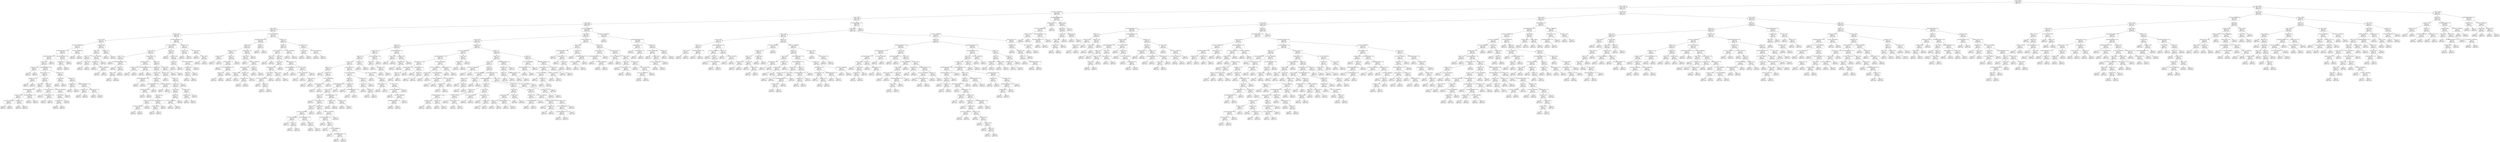digraph Tree {
node [shape=box, style="rounded", color="black", fontname=helvetica] ;
edge [fontname=helvetica] ;
0 [label="1. open <= 235.7\nmse = 5758.7\nsamples = 871\nvalue = 177.1"] ;
1 [label="1. open <= 156.8\nmse = 2755.1\nsamples = 739\nvalue = 154.0"] ;
0 -> 1 [labeldistance=2.5, labelangle=45, headlabel="True"] ;
2 [label="6. volume <= 173146136.0\nmse = 3017.0\nsamples = 408\nvalue = 128.1"] ;
1 -> 2 ;
3 [label="1. open <= 132.5\nmse = 759.6\nsamples = 395\nvalue = 121.9"] ;
2 -> 3 ;
4 [label="1. open <= 110.0\nmse = 428.9\nsamples = 280\nvalue = 111.4"] ;
3 -> 4 ;
5 [label="1. open <= 106.5\nmse = 44.8\nsamples = 124\nvalue = 102.7"] ;
4 -> 5 ;
6 [label="k_percent <= 30.7\nmse = 25.9\nsamples = 86\nvalue = 99.6"] ;
5 -> 6 ;
7 [label="1. open <= 102.5\nmse = 10.1\nsamples = 42\nvalue = 97.3"] ;
6 -> 7 ;
8 [label="6. volume <= 68285558.0\nmse = 3.7\nsamples = 33\nvalue = 96.1"] ;
7 -> 8 ;
9 [label="Price_Rate_Of_Change <= -0.0\nmse = 3.0\nsamples = 31\nvalue = 95.9"] ;
8 -> 9 ;
10 [label="Price_Rate_Of_Change <= -0.0\nmse = 2.4\nsamples = 27\nvalue = 96.2"] ;
9 -> 10 ;
11 [label="1. open <= 92.7\nmse = 1.2\nsamples = 26\nvalue = 95.9"] ;
10 -> 11 ;
12 [label="k_percent <= 14.7\nmse = 0.0\nsamples = 2\nvalue = 93.7"] ;
11 -> 12 ;
13 [label="mse = 0.0\nsamples = 1\nvalue = 93.7"] ;
12 -> 13 ;
14 [label="mse = 0.0\nsamples = 1\nvalue = 93.6"] ;
12 -> 14 ;
15 [label="Price_Rate_Of_Change <= -0.0\nmse = 0.9\nsamples = 24\nvalue = 96.1"] ;
11 -> 15 ;
16 [label="change_in_price <= -1.5\nmse = 0.8\nsamples = 16\nvalue = 95.7"] ;
15 -> 16 ;
17 [label="r_percent <= -95.5\nmse = 0.0\nsamples = 2\nvalue = 97.4"] ;
16 -> 17 ;
18 [label="mse = 0.0\nsamples = 1\nvalue = 97.4"] ;
17 -> 18 ;
19 [label="mse = 0.0\nsamples = 1\nvalue = 97.3"] ;
17 -> 19 ;
20 [label="1. open <= 97.8\nmse = 0.5\nsamples = 14\nvalue = 95.5"] ;
16 -> 20 ;
21 [label="1. open <= 96.9\nmse = 0.3\nsamples = 7\nvalue = 95.1"] ;
20 -> 21 ;
22 [label="Price_Rate_Of_Change <= -0.0\nmse = 0.1\nsamples = 6\nvalue = 95.3"] ;
21 -> 22 ;
23 [label="r_percent <= -88.8\nmse = 0.0\nsamples = 4\nvalue = 95.1"] ;
22 -> 23 ;
24 [label="6. volume <= 37311075.0\nmse = 0.0\nsamples = 2\nvalue = 95.2"] ;
23 -> 24 ;
25 [label="mse = 0.0\nsamples = 1\nvalue = 95.1"] ;
24 -> 25 ;
26 [label="mse = -0.0\nsamples = 1\nvalue = 95.2"] ;
24 -> 26 ;
27 [label="k_percent <= 19.9\nmse = 0.0\nsamples = 2\nvalue = 95.0"] ;
23 -> 27 ;
28 [label="mse = 0.0\nsamples = 1\nvalue = 95.0"] ;
27 -> 28 ;
29 [label="mse = -0.0\nsamples = 1\nvalue = 95.0"] ;
27 -> 29 ;
30 [label="Price_Rate_Of_Change <= -0.0\nmse = 0.0\nsamples = 2\nvalue = 95.8"] ;
22 -> 30 ;
31 [label="mse = 0.0\nsamples = 1\nvalue = 95.9"] ;
30 -> 31 ;
32 [label="mse = 0.0\nsamples = 1\nvalue = 95.6"] ;
30 -> 32 ;
33 [label="mse = -0.0\nsamples = 1\nvalue = 94.4"] ;
21 -> 33 ;
34 [label="MACD <= -2.5\nmse = 0.3\nsamples = 7\nvalue = 96.0"] ;
20 -> 34 ;
35 [label="6. volume <= 25027946.0\nmse = 0.1\nsamples = 3\nvalue = 95.4"] ;
34 -> 35 ;
36 [label="mse = 0.0\nsamples = 1\nvalue = 95.0"] ;
35 -> 36 ;
37 [label="change_in_price <= -0.3\nmse = 0.0\nsamples = 2\nvalue = 95.6"] ;
35 -> 37 ;
38 [label="mse = 0.0\nsamples = 1\nvalue = 95.6"] ;
37 -> 38 ;
39 [label="mse = -0.0\nsamples = 1\nvalue = 95.5"] ;
37 -> 39 ;
40 [label="6. volume <= 39701952.0\nmse = 0.1\nsamples = 4\nvalue = 96.4"] ;
34 -> 40 ;
41 [label="1. open <= 100.9\nmse = 0.0\nsamples = 3\nvalue = 96.3"] ;
40 -> 41 ;
42 [label="k_percent <= 23.1\nmse = 0.0\nsamples = 2\nvalue = 96.3"] ;
41 -> 42 ;
43 [label="mse = 0.0\nsamples = 1\nvalue = 96.3"] ;
42 -> 43 ;
44 [label="mse = 0.0\nsamples = 1\nvalue = 96.4"] ;
42 -> 44 ;
45 [label="mse = -0.0\nsamples = 1\nvalue = 96.1"] ;
41 -> 45 ;
46 [label="mse = -0.0\nsamples = 1\nvalue = 97.0"] ;
40 -> 46 ;
47 [label="MACD <= -2.6\nmse = 0.3\nsamples = 8\nvalue = 96.7"] ;
15 -> 47 ;
48 [label="1. open <= 96.0\nmse = 0.1\nsamples = 2\nvalue = 95.8"] ;
47 -> 48 ;
49 [label="mse = 0.0\nsamples = 1\nvalue = 95.3"] ;
48 -> 49 ;
50 [label="mse = 0.0\nsamples = 1\nvalue = 96.1"] ;
48 -> 50 ;
51 [label="MACD <= -2.0\nmse = 0.1\nsamples = 6\nvalue = 96.9"] ;
47 -> 51 ;
52 [label="k_percent <= 16.2\nmse = 0.0\nsamples = 2\nvalue = 97.5"] ;
51 -> 52 ;
53 [label="mse = 0.0\nsamples = 1\nvalue = 97.3"] ;
52 -> 53 ;
54 [label="mse = 0.0\nsamples = 1\nvalue = 97.6"] ;
52 -> 54 ;
55 [label="Price_Rate_Of_Change <= -0.0\nmse = 0.0\nsamples = 4\nvalue = 96.8"] ;
51 -> 55 ;
56 [label="k_percent <= 15.7\nmse = 0.0\nsamples = 2\nvalue = 96.9"] ;
55 -> 56 ;
57 [label="mse = 0.0\nsamples = 1\nvalue = 96.9"] ;
56 -> 57 ;
58 [label="mse = 0.0\nsamples = 1\nvalue = 96.9"] ;
56 -> 58 ;
59 [label="change_in_price <= -2.0\nmse = 0.0\nsamples = 2\nvalue = 96.7"] ;
55 -> 59 ;
60 [label="mse = 0.0\nsamples = 1\nvalue = 96.7"] ;
59 -> 60 ;
61 [label="mse = 0.0\nsamples = 1\nvalue = 96.7"] ;
59 -> 61 ;
62 [label="mse = -0.0\nsamples = 1\nvalue = 101.4"] ;
10 -> 62 ;
63 [label="Price_Rate_Of_Change <= -0.0\nmse = 0.3\nsamples = 4\nvalue = 93.1"] ;
9 -> 63 ;
64 [label="k_percent <= 13.8\nmse = 0.0\nsamples = 3\nvalue = 93.4"] ;
63 -> 64 ;
65 [label="mse = 0.0\nsamples = 1\nvalue = 93.4"] ;
64 -> 65 ;
66 [label="mse = 0.0\nsamples = 2\nvalue = 93.4"] ;
64 -> 66 ;
67 [label="mse = 0.0\nsamples = 1\nvalue = 92.0"] ;
63 -> 67 ;
68 [label="6. volume <= 104340516.0\nmse = 0.3\nsamples = 2\nvalue = 99.4"] ;
8 -> 68 ;
69 [label="mse = 0.0\nsamples = 1\nvalue = 98.8"] ;
68 -> 69 ;
70 [label="mse = -0.0\nsamples = 1\nvalue = 100.0"] ;
68 -> 70 ;
71 [label="r_percent <= -80.0\nmse = 10.1\nsamples = 9\nvalue = 101.6"] ;
7 -> 71 ;
72 [label="MACD <= 0.0\nmse = 4.0\nsamples = 7\nvalue = 100.6"] ;
71 -> 72 ;
73 [label="MACD <= -1.1\nmse = 1.8\nsamples = 3\nvalue = 98.8"] ;
72 -> 73 ;
74 [label="mse = 0.0\nsamples = 1\nvalue = 96.9"] ;
73 -> 74 ;
75 [label="1. open <= 105.2\nmse = 0.1\nsamples = 2\nvalue = 99.7"] ;
73 -> 75 ;
76 [label="mse = 0.0\nsamples = 1\nvalue = 100.0"] ;
75 -> 76 ;
77 [label="mse = 0.0\nsamples = 1\nvalue = 99.4"] ;
75 -> 77 ;
78 [label="6. volume <= 39312938.0\nmse = 0.4\nsamples = 4\nvalue = 102.2"] ;
72 -> 78 ;
79 [label="k_percent <= 8.4\nmse = 0.2\nsamples = 3\nvalue = 101.9"] ;
78 -> 79 ;
80 [label="mse = 0.0\nsamples = 1\nvalue = 102.3"] ;
79 -> 80 ;
81 [label="6. volume <= 30062100.0\nmse = 0.0\nsamples = 2\nvalue = 101.3"] ;
79 -> 81 ;
82 [label="mse = 0.0\nsamples = 1\nvalue = 101.1"] ;
81 -> 82 ;
83 [label="mse = 0.0\nsamples = 1\nvalue = 101.5"] ;
81 -> 83 ;
84 [label="mse = -0.0\nsamples = 1\nvalue = 103.0"] ;
78 -> 84 ;
85 [label="k_percent <= 23.7\nmse = 1.3\nsamples = 2\nvalue = 108.1"] ;
71 -> 85 ;
86 [label="mse = 0.0\nsamples = 1\nvalue = 106.9"] ;
85 -> 86 ;
87 [label="mse = -0.0\nsamples = 1\nvalue = 109.2"] ;
85 -> 87 ;
88 [label="Price_Rate_Of_Change <= 0.1\nmse = 31.3\nsamples = 44\nvalue = 102.0"] ;
6 -> 88 ;
89 [label="6. volume <= 61723926.0\nmse = 29.7\nsamples = 39\nvalue = 101.3"] ;
88 -> 89 ;
90 [label="1. open <= 94.2\nmse = 26.1\nsamples = 32\nvalue = 100.3"] ;
89 -> 90 ;
91 [label="MACD <= -1.9\nmse = 7.2\nsamples = 5\nvalue = 104.6"] ;
90 -> 91 ;
92 [label="mse = 0.0\nsamples = 1\nvalue = 99.4"] ;
91 -> 92 ;
93 [label="Price_Rate_Of_Change <= -0.0\nmse = 0.6\nsamples = 4\nvalue = 105.9"] ;
91 -> 93 ;
94 [label="mse = 0.0\nsamples = 1\nvalue = 104.4"] ;
93 -> 94 ;
95 [label="MACD <= -1.3\nmse = 0.2\nsamples = 3\nvalue = 106.2"] ;
93 -> 95 ;
96 [label="MACD <= -1.5\nmse = 0.0\nsamples = 2\nvalue = 105.9"] ;
95 -> 96 ;
97 [label="mse = 0.0\nsamples = 1\nvalue = 105.7"] ;
96 -> 97 ;
98 [label="mse = 0.0\nsamples = 1\nvalue = 106.0"] ;
96 -> 98 ;
99 [label="mse = -0.0\nsamples = 1\nvalue = 106.9"] ;
95 -> 99 ;
100 [label="change_in_price <= -0.9\nmse = 24.8\nsamples = 27\nvalue = 99.2"] ;
90 -> 100 ;
101 [label="change_in_price <= -1.7\nmse = 14.1\nsamples = 4\nvalue = 104.9"] ;
100 -> 101 ;
102 [label="k_percent <= 40.0\nmse = 0.6\nsamples = 2\nvalue = 101.2"] ;
101 -> 102 ;
103 [label="mse = 0.0\nsamples = 1\nvalue = 102.5"] ;
102 -> 103 ;
104 [label="mse = 0.0\nsamples = 1\nvalue = 100.7"] ;
102 -> 104 ;
105 [label="Price_Rate_Of_Change <= -0.0\nmse = 0.3\nsamples = 2\nvalue = 108.6"] ;
101 -> 105 ;
106 [label="mse = 0.0\nsamples = 1\nvalue = 109.1"] ;
105 -> 106 ;
107 [label="mse = -0.0\nsamples = 1\nvalue = 108.0"] ;
105 -> 107 ;
108 [label="MACD <= 0.3\nmse = 17.1\nsamples = 23\nvalue = 97.7"] ;
100 -> 108 ;
109 [label="k_percent <= 61.0\nmse = 12.6\nsamples = 21\nvalue = 98.5"] ;
108 -> 109 ;
110 [label="r_percent <= -58.5\nmse = 4.9\nsamples = 7\nvalue = 96.2"] ;
109 -> 110 ;
111 [label="Price_Rate_Of_Change <= -0.0\nmse = 0.4\nsamples = 2\nvalue = 99.1"] ;
110 -> 111 ;
112 [label="mse = 0.0\nsamples = 1\nvalue = 98.7"] ;
111 -> 112 ;
113 [label="mse = 0.0\nsamples = 1\nvalue = 100.0"] ;
111 -> 113 ;
114 [label="k_percent <= 54.8\nmse = 2.1\nsamples = 5\nvalue = 95.1"] ;
110 -> 114 ;
115 [label="Price_Rate_Of_Change <= 0.0\nmse = 0.2\nsamples = 3\nvalue = 94.0"] ;
114 -> 115 ;
116 [label="change_in_price <= 0.6\nmse = 0.0\nsamples = 2\nvalue = 94.3"] ;
115 -> 116 ;
117 [label="mse = 0.0\nsamples = 1\nvalue = 94.2"] ;
116 -> 117 ;
118 [label="mse = 0.0\nsamples = 1\nvalue = 94.5"] ;
116 -> 118 ;
119 [label="mse = -0.0\nsamples = 1\nvalue = 93.5"] ;
115 -> 119 ;
120 [label="6. volume <= 43453918.0\nmse = 0.0\nsamples = 2\nvalue = 96.9"] ;
114 -> 120 ;
121 [label="mse = 0.0\nsamples = 1\nvalue = 97.1"] ;
120 -> 121 ;
122 [label="mse = -0.0\nsamples = 1\nvalue = 96.8"] ;
120 -> 122 ;
123 [label="k_percent <= 63.2\nmse = 11.9\nsamples = 14\nvalue = 100.0"] ;
109 -> 123 ;
124 [label="mse = 0.0\nsamples = 1\nvalue = 107.1"] ;
123 -> 124 ;
125 [label="MACD <= 0.1\nmse = 5.7\nsamples = 13\nvalue = 99.0"] ;
123 -> 125 ;
126 [label="1. open <= 98.9\nmse = 1.5\nsamples = 12\nvalue = 98.4"] ;
125 -> 126 ;
127 [label="1. open <= 98.2\nmse = 0.9\nsamples = 9\nvalue = 99.0"] ;
126 -> 127 ;
128 [label="1. open <= 96.3\nmse = 0.4\nsamples = 6\nvalue = 98.5"] ;
127 -> 128 ;
129 [label="k_percent <= 73.0\nmse = 0.1\nsamples = 3\nvalue = 99.2"] ;
128 -> 129 ;
130 [label="6. volume <= 32382741.0\nmse = 0.0\nsamples = 2\nvalue = 99.0"] ;
129 -> 130 ;
131 [label="mse = 0.0\nsamples = 1\nvalue = 98.9"] ;
130 -> 131 ;
132 [label="mse = 0.0\nsamples = 1\nvalue = 99.0"] ;
130 -> 132 ;
133 [label="mse = -0.0\nsamples = 1\nvalue = 99.6"] ;
129 -> 133 ;
134 [label="Price_Rate_Of_Change <= 0.0\nmse = 0.1\nsamples = 3\nvalue = 98.0"] ;
128 -> 134 ;
135 [label="k_percent <= 83.9\nmse = 0.0\nsamples = 2\nvalue = 97.9"] ;
134 -> 135 ;
136 [label="mse = 0.0\nsamples = 1\nvalue = 97.9"] ;
135 -> 136 ;
137 [label="mse = -0.0\nsamples = 1\nvalue = 97.7"] ;
135 -> 137 ;
138 [label="mse = 0.0\nsamples = 1\nvalue = 98.5"] ;
134 -> 138 ;
139 [label="MACD <= -0.5\nmse = 0.1\nsamples = 3\nvalue = 100.1"] ;
127 -> 139 ;
140 [label="6. volume <= 34866716.0\nmse = 0.0\nsamples = 2\nvalue = 100.4"] ;
139 -> 140 ;
141 [label="mse = 0.0\nsamples = 1\nvalue = 100.4"] ;
140 -> 141 ;
142 [label="mse = 0.0\nsamples = 1\nvalue = 100.4"] ;
140 -> 142 ;
143 [label="mse = 0.0\nsamples = 1\nvalue = 99.6"] ;
139 -> 143 ;
144 [label="k_percent <= 87.3\nmse = 0.3\nsamples = 3\nvalue = 97.1"] ;
126 -> 144 ;
145 [label="r_percent <= -18.0\nmse = 0.1\nsamples = 2\nvalue = 96.8"] ;
144 -> 145 ;
146 [label="mse = 0.0\nsamples = 1\nvalue = 97.0"] ;
145 -> 146 ;
147 [label="mse = -0.0\nsamples = 1\nvalue = 96.4"] ;
145 -> 147 ;
148 [label="mse = 0.0\nsamples = 1\nvalue = 97.9"] ;
144 -> 148 ;
149 [label="mse = 0.0\nsamples = 1\nvalue = 106.8"] ;
125 -> 149 ;
150 [label="1. open <= 99.6\nmse = 0.0\nsamples = 2\nvalue = 90.4"] ;
108 -> 150 ;
151 [label="mse = 0.0\nsamples = 1\nvalue = 90.5"] ;
150 -> 151 ;
152 [label="mse = 0.0\nsamples = 1\nvalue = 90.3"] ;
150 -> 152 ;
153 [label="MACD <= -1.0\nmse = 19.4\nsamples = 7\nvalue = 106.1"] ;
89 -> 153 ;
154 [label="mse = 0.0\nsamples = 1\nvalue = 98.5"] ;
153 -> 154 ;
155 [label="r_percent <= -48.6\nmse = 6.4\nsamples = 6\nvalue = 108.0"] ;
153 -> 155 ;
156 [label="1. open <= 96.9\nmse = 4.5\nsamples = 2\nvalue = 105.7"] ;
155 -> 156 ;
157 [label="mse = 0.0\nsamples = 1\nvalue = 102.7"] ;
156 -> 157 ;
158 [label="mse = -0.0\nsamples = 1\nvalue = 107.2"] ;
156 -> 158 ;
159 [label="6. volume <= 75387084.0\nmse = 2.5\nsamples = 4\nvalue = 109.4"] ;
155 -> 159 ;
160 [label="r_percent <= -26.1\nmse = 0.8\nsamples = 3\nvalue = 108.7"] ;
159 -> 160 ;
161 [label="MACD <= -0.5\nmse = 0.3\nsamples = 2\nvalue = 109.1"] ;
160 -> 161 ;
162 [label="mse = 0.0\nsamples = 1\nvalue = 109.8"] ;
161 -> 162 ;
163 [label="mse = 0.0\nsamples = 1\nvalue = 108.7"] ;
161 -> 163 ;
164 [label="mse = 0.0\nsamples = 1\nvalue = 107.3"] ;
160 -> 164 ;
165 [label="mse = -0.0\nsamples = 1\nvalue = 112.1"] ;
159 -> 165 ;
166 [label="r_percent <= -14.0\nmse = 1.8\nsamples = 5\nvalue = 108.2"] ;
88 -> 166 ;
167 [label="r_percent <= -23.6\nmse = 0.4\nsamples = 2\nvalue = 106.9"] ;
166 -> 167 ;
168 [label="mse = 0.0\nsamples = 1\nvalue = 106.0"] ;
167 -> 168 ;
169 [label="mse = 0.0\nsamples = 1\nvalue = 107.3"] ;
167 -> 169 ;
170 [label="1. open <= 104.5\nmse = 0.5\nsamples = 3\nvalue = 109.2"] ;
166 -> 170 ;
171 [label="mse = 0.0\nsamples = 1\nvalue = 110.4"] ;
170 -> 171 ;
172 [label="1. open <= 105.0\nmse = 0.0\nsamples = 2\nvalue = 108.8"] ;
170 -> 172 ;
173 [label="mse = 0.0\nsamples = 1\nvalue = 109.0"] ;
172 -> 173 ;
174 [label="mse = 0.0\nsamples = 1\nvalue = 108.7"] ;
172 -> 174 ;
175 [label="6. volume <= 29703119.0\nmse = 20.9\nsamples = 38\nvalue = 109.3"] ;
5 -> 175 ;
176 [label="Price_Rate_Of_Change <= 0.1\nmse = 16.7\nsamples = 18\nvalue = 106.8"] ;
175 -> 176 ;
177 [label="MACD <= -0.9\nmse = 14.5\nsamples = 16\nvalue = 106.0"] ;
176 -> 177 ;
178 [label="r_percent <= -74.4\nmse = 1.3\nsamples = 7\nvalue = 109.1"] ;
177 -> 178 ;
179 [label="k_percent <= 13.7\nmse = 0.6\nsamples = 2\nvalue = 110.4"] ;
178 -> 179 ;
180 [label="mse = 0.0\nsamples = 1\nvalue = 111.7"] ;
179 -> 180 ;
181 [label="mse = 0.0\nsamples = 1\nvalue = 110.0"] ;
179 -> 181 ;
182 [label="MACD <= -1.1\nmse = 0.2\nsamples = 5\nvalue = 108.4"] ;
178 -> 182 ;
183 [label="change_in_price <= -1.2\nmse = 0.1\nsamples = 4\nvalue = 108.5"] ;
182 -> 183 ;
184 [label="mse = 0.0\nsamples = 1\nvalue = 108.8"] ;
183 -> 184 ;
185 [label="Price_Rate_Of_Change <= 0.0\nmse = 0.0\nsamples = 3\nvalue = 108.4"] ;
183 -> 185 ;
186 [label="MACD <= -1.6\nmse = 0.0\nsamples = 2\nvalue = 108.5"] ;
185 -> 186 ;
187 [label="mse = 0.0\nsamples = 1\nvalue = 108.5"] ;
186 -> 187 ;
188 [label="mse = 0.0\nsamples = 1\nvalue = 108.4"] ;
186 -> 188 ;
189 [label="mse = 0.0\nsamples = 1\nvalue = 108.2"] ;
185 -> 189 ;
190 [label="mse = -0.0\nsamples = 1\nvalue = 107.5"] ;
182 -> 190 ;
191 [label="change_in_price <= 0.5\nmse = 12.1\nsamples = 9\nvalue = 103.8"] ;
177 -> 191 ;
192 [label="1. open <= 107.8\nmse = 5.0\nsamples = 8\nvalue = 104.8"] ;
191 -> 192 ;
193 [label="mse = 0.0\nsamples = 1\nvalue = 97.3"] ;
192 -> 193 ;
194 [label="6. volume <= 27031579.0\nmse = 0.3\nsamples = 7\nvalue = 105.5"] ;
192 -> 194 ;
195 [label="change_in_price <= -1.1\nmse = 0.0\nsamples = 5\nvalue = 105.9"] ;
194 -> 195 ;
196 [label="r_percent <= -35.6\nmse = 0.0\nsamples = 2\nvalue = 105.8"] ;
195 -> 196 ;
197 [label="mse = 0.0\nsamples = 1\nvalue = 105.8"] ;
196 -> 197 ;
198 [label="mse = -0.0\nsamples = 1\nvalue = 105.9"] ;
196 -> 198 ;
199 [label="r_percent <= -15.2\nmse = 0.0\nsamples = 3\nvalue = 106.0"] ;
195 -> 199 ;
200 [label="r_percent <= -35.5\nmse = 0.0\nsamples = 2\nvalue = 106.0"] ;
199 -> 200 ;
201 [label="mse = 0.0\nsamples = 1\nvalue = 106.0"] ;
200 -> 201 ;
202 [label="mse = -0.0\nsamples = 1\nvalue = 106.0"] ;
200 -> 202 ;
203 [label="mse = -0.0\nsamples = 1\nvalue = 105.9"] ;
199 -> 203 ;
204 [label="MACD <= 1.7\nmse = 0.2\nsamples = 2\nvalue = 104.8"] ;
194 -> 204 ;
205 [label="mse = 0.0\nsamples = 1\nvalue = 104.3"] ;
204 -> 205 ;
206 [label="mse = 0.0\nsamples = 1\nvalue = 105.2"] ;
204 -> 206 ;
207 [label="mse = -0.0\nsamples = 1\nvalue = 96.7"] ;
191 -> 207 ;
208 [label="MACD <= 2.2\nmse = 1.8\nsamples = 2\nvalue = 111.8"] ;
176 -> 208 ;
209 [label="mse = 0.0\nsamples = 1\nvalue = 110.5"] ;
208 -> 209 ;
210 [label="mse = 0.0\nsamples = 1\nvalue = 113.2"] ;
208 -> 210 ;
211 [label="MACD <= 2.8\nmse = 14.2\nsamples = 20\nvalue = 111.5"] ;
175 -> 211 ;
212 [label="MACD <= 2.6\nmse = 12.1\nsamples = 16\nvalue = 112.3"] ;
211 -> 212 ;
213 [label="change_in_price <= -3.3\nmse = 8.3\nsamples = 14\nvalue = 111.5"] ;
212 -> 213 ;
214 [label="MACD <= -0.4\nmse = 0.1\nsamples = 2\nvalue = 106.3"] ;
213 -> 214 ;
215 [label="mse = 0.0\nsamples = 1\nvalue = 106.8"] ;
214 -> 215 ;
216 [label="mse = 0.0\nsamples = 1\nvalue = 106.0"] ;
214 -> 216 ;
217 [label="1. open <= 107.3\nmse = 5.2\nsamples = 12\nvalue = 112.2"] ;
213 -> 217 ;
218 [label="1. open <= 107.1\nmse = 2.8\nsamples = 7\nvalue = 110.9"] ;
217 -> 218 ;
219 [label="change_in_price <= 1.3\nmse = 1.5\nsamples = 6\nvalue = 111.5"] ;
218 -> 219 ;
220 [label="1. open <= 106.8\nmse = 0.9\nsamples = 4\nvalue = 110.9"] ;
219 -> 220 ;
221 [label="6. volume <= 31437770.0\nmse = 0.1\nsamples = 3\nvalue = 111.3"] ;
220 -> 221 ;
222 [label="mse = 0.0\nsamples = 1\nvalue = 111.0"] ;
221 -> 222 ;
223 [label="MACD <= -1.8\nmse = 0.0\nsamples = 2\nvalue = 111.5"] ;
221 -> 223 ;
224 [label="mse = 0.0\nsamples = 1\nvalue = 111.5"] ;
223 -> 224 ;
225 [label="mse = 0.0\nsamples = 1\nvalue = 111.6"] ;
223 -> 225 ;
226 [label="mse = 0.0\nsamples = 1\nvalue = 108.5"] ;
220 -> 226 ;
227 [label="1. open <= 106.9\nmse = 0.3\nsamples = 2\nvalue = 112.9"] ;
219 -> 227 ;
228 [label="mse = 0.0\nsamples = 1\nvalue = 113.7"] ;
227 -> 228 ;
229 [label="mse = 0.0\nsamples = 1\nvalue = 112.5"] ;
227 -> 229 ;
230 [label="mse = 0.0\nsamples = 1\nvalue = 108.0"] ;
218 -> 230 ;
231 [label="change_in_price <= -1.5\nmse = 2.8\nsamples = 5\nvalue = 114.1"] ;
217 -> 231 ;
232 [label="Price_Rate_Of_Change <= -0.0\nmse = 0.1\nsamples = 2\nvalue = 116.2"] ;
231 -> 232 ;
233 [label="mse = 0.0\nsamples = 1\nvalue = 116.0"] ;
232 -> 233 ;
234 [label="mse = -0.0\nsamples = 1\nvalue = 116.6"] ;
232 -> 234 ;
235 [label="1. open <= 109.2\nmse = 0.8\nsamples = 3\nvalue = 113.0"] ;
231 -> 235 ;
236 [label="6. volume <= 57552302.0\nmse = 0.0\nsamples = 2\nvalue = 113.6"] ;
235 -> 236 ;
237 [label="mse = -0.0\nsamples = 1\nvalue = 113.5"] ;
236 -> 237 ;
238 [label="mse = -0.0\nsamples = 1\nvalue = 113.9"] ;
236 -> 238 ;
239 [label="mse = -0.0\nsamples = 1\nvalue = 111.8"] ;
235 -> 239 ;
240 [label="6. volume <= 72021968.0\nmse = 0.1\nsamples = 2\nvalue = 118.5"] ;
212 -> 240 ;
241 [label="mse = 0.0\nsamples = 1\nvalue = 118.3"] ;
240 -> 241 ;
242 [label="mse = -0.0\nsamples = 1\nvalue = 119.0"] ;
240 -> 242 ;
243 [label="r_percent <= -27.1\nmse = 8.3\nsamples = 4\nvalue = 107.9"] ;
211 -> 243 ;
244 [label="1. open <= 109.3\nmse = 0.5\nsamples = 2\nvalue = 105.1"] ;
243 -> 244 ;
245 [label="mse = 0.0\nsamples = 1\nvalue = 104.6"] ;
244 -> 245 ;
246 [label="mse = 0.0\nsamples = 1\nvalue = 106.1"] ;
244 -> 246 ;
247 [label="6. volume <= 46603170.0\nmse = 0.4\nsamples = 2\nvalue = 110.7"] ;
243 -> 247 ;
248 [label="mse = 0.0\nsamples = 1\nvalue = 109.8"] ;
247 -> 248 ;
249 [label="mse = -0.0\nsamples = 1\nvalue = 111.1"] ;
247 -> 249 ;
250 [label="6. volume <= 139086736.0\nmse = 625.9\nsamples = 156\nvalue = 118.3"] ;
4 -> 250 ;
251 [label="1. open <= 124.7\nmse = 38.3\nsamples = 146\nvalue = 116.1"] ;
250 -> 251 ;
252 [label="1. open <= 115.4\nmse = 14.2\nsamples = 125\nvalue = 114.3"] ;
251 -> 252 ;
253 [label="MACD <= 3.3\nmse = 13.6\nsamples = 52\nvalue = 112.4"] ;
252 -> 253 ;
254 [label="k_percent <= 87.5\nmse = 13.0\nsamples = 47\nvalue = 112.8"] ;
253 -> 254 ;
255 [label="MACD <= 1.7\nmse = 11.7\nsamples = 43\nvalue = 112.2"] ;
254 -> 255 ;
256 [label="1. open <= 110.5\nmse = 9.4\nsamples = 41\nvalue = 111.9"] ;
255 -> 256 ;
257 [label="MACD <= -1.7\nmse = 5.1\nsamples = 6\nvalue = 115.7"] ;
256 -> 257 ;
258 [label="mse = 0.0\nsamples = 1\nvalue = 110.4"] ;
257 -> 258 ;
259 [label="k_percent <= 37.7\nmse = 1.8\nsamples = 5\nvalue = 116.3"] ;
257 -> 259 ;
260 [label="1. open <= 110.1\nmse = 0.0\nsamples = 2\nvalue = 114.8"] ;
259 -> 260 ;
261 [label="mse = 0.0\nsamples = 1\nvalue = 114.7"] ;
260 -> 261 ;
262 [label="mse = 0.0\nsamples = 1\nvalue = 115.0"] ;
260 -> 262 ;
263 [label="6. volume <= 48800798.0\nmse = 0.5\nsamples = 3\nvalue = 117.3"] ;
259 -> 263 ;
264 [label="change_in_price <= -0.2\nmse = 0.1\nsamples = 2\nvalue = 117.8"] ;
263 -> 264 ;
265 [label="mse = 0.0\nsamples = 1\nvalue = 117.6"] ;
264 -> 265 ;
266 [label="mse = -0.0\nsamples = 1\nvalue = 118.2"] ;
264 -> 266 ;
267 [label="mse = -0.0\nsamples = 1\nvalue = 116.4"] ;
263 -> 267 ;
268 [label="change_in_price <= 0.7\nmse = 7.4\nsamples = 35\nvalue = 111.3"] ;
256 -> 268 ;
269 [label="6. volume <= 53740350.0\nmse = 5.2\nsamples = 27\nvalue = 112.0"] ;
268 -> 269 ;
270 [label="MACD <= 0.7\nmse = 4.1\nsamples = 23\nvalue = 111.6"] ;
269 -> 270 ;
271 [label="Price_Rate_Of_Change <= 0.0\nmse = 3.4\nsamples = 20\nvalue = 111.1"] ;
270 -> 271 ;
272 [label="1. open <= 113.8\nmse = 1.9\nsamples = 19\nvalue = 110.8"] ;
271 -> 272 ;
273 [label="MACD <= -2.3\nmse = 1.2\nsamples = 15\nvalue = 111.2"] ;
272 -> 273 ;
274 [label="mse = 0.0\nsamples = 1\nvalue = 108.4"] ;
273 -> 274 ;
275 [label="change_in_price <= -0.4\nmse = 0.9\nsamples = 14\nvalue = 111.3"] ;
273 -> 275 ;
276 [label="MACD <= -0.4\nmse = 0.5\nsamples = 7\nvalue = 110.7"] ;
275 -> 276 ;
277 [label="6. volume <= 32757934.0\nmse = 0.2\nsamples = 6\nvalue = 110.5"] ;
276 -> 277 ;
278 [label="6. volume <= 26900385.0\nmse = 0.1\nsamples = 3\nvalue = 111.1"] ;
277 -> 278 ;
279 [label="mse = 0.0\nsamples = 1\nvalue = 111.6"] ;
278 -> 279 ;
280 [label="MACD <= -1.3\nmse = 0.0\nsamples = 2\nvalue = 110.8"] ;
278 -> 280 ;
281 [label="mse = 0.0\nsamples = 1\nvalue = 110.9"] ;
280 -> 281 ;
282 [label="mse = -0.0\nsamples = 1\nvalue = 110.8"] ;
280 -> 282 ;
283 [label="Price_Rate_Of_Change <= -0.1\nmse = 0.0\nsamples = 3\nvalue = 110.2"] ;
277 -> 283 ;
284 [label="mse = 0.0\nsamples = 1\nvalue = 110.4"] ;
283 -> 284 ;
285 [label="MACD <= -0.9\nmse = 0.0\nsamples = 2\nvalue = 110.1"] ;
283 -> 285 ;
286 [label="mse = 0.0\nsamples = 1\nvalue = 110.0"] ;
285 -> 286 ;
287 [label="mse = -0.0\nsamples = 1\nvalue = 110.2"] ;
285 -> 287 ;
288 [label="mse = 0.0\nsamples = 1\nvalue = 112.3"] ;
276 -> 288 ;
289 [label="k_percent <= 12.2\nmse = 0.5\nsamples = 7\nvalue = 111.9"] ;
275 -> 289 ;
290 [label="mse = 0.0\nsamples = 1\nvalue = 113.6"] ;
289 -> 290 ;
291 [label="6. volume <= 49593620.0\nmse = 0.3\nsamples = 6\nvalue = 111.8"] ;
289 -> 291 ;
292 [label="Price_Rate_Of_Change <= -0.1\nmse = 0.2\nsamples = 5\nvalue = 111.6"] ;
291 -> 292 ;
293 [label="mse = 0.0\nsamples = 1\nvalue = 112.4"] ;
292 -> 293 ;
294 [label="MACD <= -2.1\nmse = 0.1\nsamples = 4\nvalue = 111.5"] ;
292 -> 294 ;
295 [label="mse = 0.0\nsamples = 1\nvalue = 111.8"] ;
294 -> 295 ;
296 [label="6. volume <= 34849673.0\nmse = 0.0\nsamples = 3\nvalue = 111.3"] ;
294 -> 296 ;
297 [label="mse = 0.0\nsamples = 1\nvalue = 111.1"] ;
296 -> 297 ;
298 [label="Price_Rate_Of_Change <= -0.0\nmse = 0.0\nsamples = 2\nvalue = 111.4"] ;
296 -> 298 ;
299 [label="mse = 0.0\nsamples = 1\nvalue = 111.3"] ;
298 -> 299 ;
300 [label="mse = 0.0\nsamples = 1\nvalue = 111.5"] ;
298 -> 300 ;
301 [label="mse = 0.0\nsamples = 1\nvalue = 112.6"] ;
291 -> 301 ;
302 [label="Price_Rate_Of_Change <= -0.0\nmse = 0.6\nsamples = 4\nvalue = 108.8"] ;
272 -> 302 ;
303 [label="r_percent <= -76.0\nmse = 0.0\nsamples = 2\nvalue = 109.5"] ;
302 -> 303 ;
304 [label="mse = 0.0\nsamples = 1\nvalue = 109.5"] ;
303 -> 304 ;
305 [label="mse = -0.0\nsamples = 1\nvalue = 109.5"] ;
303 -> 305 ;
306 [label="r_percent <= -58.8\nmse = 0.1\nsamples = 2\nvalue = 108.0"] ;
302 -> 306 ;
307 [label="mse = 0.0\nsamples = 1\nvalue = 108.4"] ;
306 -> 307 ;
308 [label="mse = 0.0\nsamples = 1\nvalue = 107.7"] ;
306 -> 308 ;
309 [label="mse = 0.0\nsamples = 1\nvalue = 117.5"] ;
271 -> 309 ;
310 [label="k_percent <= 13.8\nmse = 0.8\nsamples = 3\nvalue = 113.8"] ;
270 -> 310 ;
311 [label="mse = 0.0\nsamples = 1\nvalue = 114.6"] ;
310 -> 311 ;
312 [label="Price_Rate_Of_Change <= -0.0\nmse = 0.0\nsamples = 2\nvalue = 112.8"] ;
310 -> 312 ;
313 [label="mse = 0.0\nsamples = 1\nvalue = 112.7"] ;
312 -> 313 ;
314 [label="mse = 0.0\nsamples = 1\nvalue = 112.9"] ;
312 -> 314 ;
315 [label="r_percent <= -45.1\nmse = 4.9\nsamples = 4\nvalue = 114.6"] ;
269 -> 315 ;
316 [label="1. open <= 112.0\nmse = 0.5\nsamples = 3\nvalue = 115.7"] ;
315 -> 316 ;
317 [label="mse = 0.0\nsamples = 1\nvalue = 114.5"] ;
316 -> 317 ;
318 [label="MACD <= -2.6\nmse = 0.0\nsamples = 2\nvalue = 116.1"] ;
316 -> 318 ;
319 [label="mse = 0.0\nsamples = 1\nvalue = 116.0"] ;
318 -> 319 ;
320 [label="mse = -0.0\nsamples = 1\nvalue = 116.3"] ;
318 -> 320 ;
321 [label="mse = -0.0\nsamples = 1\nvalue = 110.4"] ;
315 -> 321 ;
322 [label="6. volume <= 27730676.0\nmse = 7.7\nsamples = 8\nvalue = 109.3"] ;
268 -> 322 ;
323 [label="mse = 0.0\nsamples = 1\nvalue = 117.1"] ;
322 -> 323 ;
324 [label="MACD <= -1.8\nmse = 3.6\nsamples = 7\nvalue = 108.8"] ;
322 -> 324 ;
325 [label="change_in_price <= 1.0\nmse = 0.4\nsamples = 2\nvalue = 106.8"] ;
324 -> 325 ;
326 [label="mse = 0.0\nsamples = 1\nvalue = 105.7"] ;
325 -> 326 ;
327 [label="mse = 0.0\nsamples = 1\nvalue = 107.1"] ;
325 -> 327 ;
328 [label="1. open <= 114.1\nmse = 2.7\nsamples = 5\nvalue = 109.6"] ;
324 -> 328 ;
329 [label="6. volume <= 33657268.0\nmse = 0.9\nsamples = 4\nvalue = 110.0"] ;
328 -> 329 ;
330 [label="mse = 0.0\nsamples = 1\nvalue = 111.8"] ;
329 -> 330 ;
331 [label="6. volume <= 78232902.0\nmse = 0.1\nsamples = 3\nvalue = 109.5"] ;
329 -> 331 ;
332 [label="Price_Rate_Of_Change <= -0.0\nmse = 0.0\nsamples = 2\nvalue = 109.4"] ;
331 -> 332 ;
333 [label="mse = 0.0\nsamples = 1\nvalue = 109.6"] ;
332 -> 333 ;
334 [label="mse = 0.0\nsamples = 1\nvalue = 109.3"] ;
332 -> 334 ;
335 [label="mse = -0.0\nsamples = 1\nvalue = 110.1"] ;
331 -> 335 ;
336 [label="mse = -0.0\nsamples = 1\nvalue = 105.5"] ;
328 -> 336 ;
337 [label="r_percent <= -42.5\nmse = 7.9\nsamples = 2\nvalue = 119.2"] ;
255 -> 337 ;
338 [label="mse = 0.0\nsamples = 1\nvalue = 121.2"] ;
337 -> 338 ;
339 [label="mse = 0.0\nsamples = 1\nvalue = 115.2"] ;
337 -> 339 ;
340 [label="Price_Rate_Of_Change <= 0.1\nmse = 0.1\nsamples = 4\nvalue = 117.4"] ;
254 -> 340 ;
341 [label="MACD <= -0.7\nmse = 0.0\nsamples = 3\nvalue = 117.3"] ;
340 -> 341 ;
342 [label="mse = 0.0\nsamples = 1\nvalue = 117.1"] ;
341 -> 342 ;
343 [label="k_percent <= 95.5\nmse = 0.0\nsamples = 2\nvalue = 117.5"] ;
341 -> 343 ;
344 [label="mse = 0.0\nsamples = 1\nvalue = 117.6"] ;
343 -> 344 ;
345 [label="mse = 0.0\nsamples = 1\nvalue = 117.3"] ;
343 -> 345 ;
346 [label="mse = 0.0\nsamples = 1\nvalue = 118.3"] ;
340 -> 346 ;
347 [label="Price_Rate_Of_Change <= 0.1\nmse = 2.5\nsamples = 5\nvalue = 108.4"] ;
253 -> 347 ;
348 [label="1. open <= 110.3\nmse = 0.1\nsamples = 2\nvalue = 106.5"] ;
347 -> 348 ;
349 [label="mse = 0.0\nsamples = 1\nvalue = 106.7"] ;
348 -> 349 ;
350 [label="mse = -0.0\nsamples = 1\nvalue = 105.9"] ;
348 -> 350 ;
351 [label="k_percent <= 98.4\nmse = 0.1\nsamples = 3\nvalue = 109.6"] ;
347 -> 351 ;
352 [label="k_percent <= 93.0\nmse = 0.0\nsamples = 2\nvalue = 109.8"] ;
351 -> 352 ;
353 [label="mse = 0.0\nsamples = 1\nvalue = 110.0"] ;
352 -> 353 ;
354 [label="mse = -0.0\nsamples = 1\nvalue = 109.6"] ;
352 -> 354 ;
355 [label="mse = -0.0\nsamples = 1\nvalue = 109.0"] ;
351 -> 355 ;
356 [label="k_percent <= 12.9\nmse = 10.3\nsamples = 73\nvalue = 115.6"] ;
252 -> 356 ;
357 [label="6. volume <= 83007884.0\nmse = 2.2\nsamples = 18\nvalue = 117.7"] ;
356 -> 357 ;
358 [label="Price_Rate_Of_Change <= -0.1\nmse = 1.8\nsamples = 15\nvalue = 118.1"] ;
357 -> 358 ;
359 [label="change_in_price <= -0.0\nmse = 0.1\nsamples = 6\nvalue = 119.2"] ;
358 -> 359 ;
360 [label="change_in_price <= -1.0\nmse = 0.0\nsamples = 3\nvalue = 119.1"] ;
359 -> 360 ;
361 [label="MACD <= -3.1\nmse = 0.0\nsamples = 2\nvalue = 119.0"] ;
360 -> 361 ;
362 [label="mse = 0.0\nsamples = 1\nvalue = 119.0"] ;
361 -> 362 ;
363 [label="mse = 0.0\nsamples = 1\nvalue = 119.0"] ;
361 -> 363 ;
364 [label="mse = -0.0\nsamples = 1\nvalue = 119.1"] ;
360 -> 364 ;
365 [label="change_in_price <= 0.1\nmse = 0.1\nsamples = 3\nvalue = 119.4"] ;
359 -> 365 ;
366 [label="mse = 0.0\nsamples = 1\nvalue = 119.8"] ;
365 -> 366 ;
367 [label="MACD <= -4.0\nmse = 0.0\nsamples = 2\nvalue = 119.2"] ;
365 -> 367 ;
368 [label="mse = 0.0\nsamples = 1\nvalue = 119.2"] ;
367 -> 368 ;
369 [label="mse = -0.0\nsamples = 1\nvalue = 119.0"] ;
367 -> 369 ;
370 [label="6. volume <= 39644612.0\nmse = 1.6\nsamples = 9\nvalue = 117.4"] ;
358 -> 370 ;
371 [label="6. volume <= 22953274.0\nmse = 0.3\nsamples = 7\nvalue = 116.7"] ;
370 -> 371 ;
372 [label="k_percent <= 8.6\nmse = 0.2\nsamples = 2\nvalue = 117.2"] ;
371 -> 372 ;
373 [label="mse = 0.0\nsamples = 1\nvalue = 117.9"] ;
372 -> 373 ;
374 [label="mse = 0.0\nsamples = 1\nvalue = 117.0"] ;
372 -> 374 ;
375 [label="6. volume <= 25854620.0\nmse = 0.1\nsamples = 5\nvalue = 116.3"] ;
371 -> 375 ;
376 [label="6. volume <= 24655126.0\nmse = 0.0\nsamples = 2\nvalue = 116.1"] ;
375 -> 376 ;
377 [label="mse = 0.0\nsamples = 1\nvalue = 116.2"] ;
376 -> 377 ;
378 [label="mse = -0.0\nsamples = 1\nvalue = 116.0"] ;
376 -> 378 ;
379 [label="6. volume <= 29842056.0\nmse = 0.0\nsamples = 3\nvalue = 116.7"] ;
375 -> 379 ;
380 [label="k_percent <= 7.6\nmse = 0.0\nsamples = 2\nvalue = 116.7"] ;
379 -> 380 ;
381 [label="mse = 0.0\nsamples = 1\nvalue = 116.7"] ;
380 -> 381 ;
382 [label="mse = 0.0\nsamples = 1\nvalue = 116.8"] ;
380 -> 382 ;
383 [label="mse = -0.0\nsamples = 1\nvalue = 116.6"] ;
379 -> 383 ;
384 [label="change_in_price <= -1.5\nmse = 0.0\nsamples = 2\nvalue = 119.4"] ;
370 -> 384 ;
385 [label="mse = 0.0\nsamples = 1\nvalue = 119.2"] ;
384 -> 385 ;
386 [label="mse = 0.0\nsamples = 1\nvalue = 119.5"] ;
384 -> 386 ;
387 [label="1. open <= 123.5\nmse = 0.4\nsamples = 3\nvalue = 116.0"] ;
357 -> 387 ;
388 [label="k_percent <= 9.8\nmse = 0.0\nsamples = 2\nvalue = 116.5"] ;
387 -> 388 ;
389 [label="mse = 0.0\nsamples = 1\nvalue = 116.3"] ;
388 -> 389 ;
390 [label="mse = 0.0\nsamples = 1\nvalue = 116.6"] ;
388 -> 390 ;
391 [label="mse = -0.0\nsamples = 1\nvalue = 115.2"] ;
387 -> 391 ;
392 [label="MACD <= 2.7\nmse = 11.0\nsamples = 55\nvalue = 114.8"] ;
356 -> 392 ;
393 [label="1. open <= 121.0\nmse = 9.3\nsamples = 45\nvalue = 114.2"] ;
392 -> 393 ;
394 [label="1. open <= 115.6\nmse = 7.7\nsamples = 40\nvalue = 113.6"] ;
393 -> 394 ;
395 [label="6. volume <= 115150080.0\nmse = 4.5\nsamples = 2\nvalue = 118.1"] ;
394 -> 395 ;
396 [label="mse = 0.0\nsamples = 1\nvalue = 121.1"] ;
395 -> 396 ;
397 [label="mse = 0.0\nsamples = 1\nvalue = 116.6"] ;
395 -> 397 ;
398 [label="MACD <= -3.1\nmse = 6.8\nsamples = 38\nvalue = 113.4"] ;
394 -> 398 ;
399 [label="6. volume <= 34000896.0\nmse = 0.8\nsamples = 5\nvalue = 116.2"] ;
398 -> 399 ;
400 [label="MACD <= -3.9\nmse = 0.2\nsamples = 3\nvalue = 116.8"] ;
399 -> 400 ;
401 [label="mse = 0.0\nsamples = 1\nvalue = 117.3"] ;
400 -> 401 ;
402 [label="MACD <= -3.8\nmse = 0.0\nsamples = 2\nvalue = 116.4"] ;
400 -> 402 ;
403 [label="mse = 0.0\nsamples = 1\nvalue = 116.5"] ;
402 -> 403 ;
404 [label="mse = 0.0\nsamples = 1\nvalue = 116.3"] ;
402 -> 404 ;
405 [label="r_percent <= -70.8\nmse = 0.2\nsamples = 2\nvalue = 115.2"] ;
399 -> 405 ;
406 [label="mse = 0.0\nsamples = 1\nvalue = 115.8"] ;
405 -> 406 ;
407 [label="mse = -0.0\nsamples = 1\nvalue = 115.0"] ;
405 -> 407 ;
408 [label="Price_Rate_Of_Change <= 0.1\nmse = 6.5\nsamples = 33\nvalue = 113.0"] ;
398 -> 408 ;
409 [label="Price_Rate_Of_Change <= 0.0\nmse = 6.1\nsamples = 29\nvalue = 112.7"] ;
408 -> 409 ;
410 [label="k_percent <= 49.1\nmse = 5.3\nsamples = 12\nvalue = 113.7"] ;
409 -> 410 ;
411 [label="MACD <= -1.4\nmse = 3.7\nsamples = 7\nvalue = 112.4"] ;
410 -> 411 ;
412 [label="Price_Rate_Of_Change <= -0.0\nmse = 1.6\nsamples = 4\nvalue = 113.4"] ;
411 -> 412 ;
413 [label="k_percent <= 25.3\nmse = 0.8\nsamples = 2\nvalue = 114.5"] ;
412 -> 413 ;
414 [label="mse = 0.0\nsamples = 1\nvalue = 116.0"] ;
413 -> 414 ;
415 [label="mse = 0.0\nsamples = 1\nvalue = 114.0"] ;
413 -> 415 ;
416 [label="r_percent <= -62.4\nmse = 0.3\nsamples = 2\nvalue = 112.4"] ;
412 -> 416 ;
417 [label="mse = -0.0\nsamples = 1\nvalue = 112.1"] ;
416 -> 417 ;
418 [label="mse = -0.0\nsamples = 1\nvalue = 113.3"] ;
416 -> 418 ;
419 [label="1. open <= 116.9\nmse = 1.9\nsamples = 3\nvalue = 110.4"] ;
411 -> 419 ;
420 [label="mse = 0.0\nsamples = 1\nvalue = 108.2"] ;
419 -> 420 ;
421 [label="change_in_price <= 2.2\nmse = 0.4\nsamples = 2\nvalue = 111.2"] ;
419 -> 421 ;
422 [label="mse = 0.0\nsamples = 1\nvalue = 111.6"] ;
421 -> 422 ;
423 [label="mse = 0.0\nsamples = 1\nvalue = 110.3"] ;
421 -> 423 ;
424 [label="1. open <= 116.6\nmse = 2.8\nsamples = 5\nvalue = 115.3"] ;
410 -> 424 ;
425 [label="6. volume <= 63895310.0\nmse = 1.3\nsamples = 2\nvalue = 118.1"] ;
424 -> 425 ;
426 [label="mse = 0.0\nsamples = 1\nvalue = 119.3"] ;
425 -> 426 ;
427 [label="mse = -0.0\nsamples = 1\nvalue = 117.0"] ;
425 -> 427 ;
428 [label="change_in_price <= 0.5\nmse = 0.3\nsamples = 3\nvalue = 114.5"] ;
424 -> 428 ;
429 [label="mse = 0.0\nsamples = 1\nvalue = 114.0"] ;
428 -> 429 ;
430 [label="k_percent <= 64.8\nmse = 0.0\nsamples = 2\nvalue = 114.9"] ;
428 -> 430 ;
431 [label="mse = 0.0\nsamples = 1\nvalue = 114.6"] ;
430 -> 431 ;
432 [label="mse = -0.0\nsamples = 1\nvalue = 115.0"] ;
430 -> 432 ;
433 [label="MACD <= -1.9\nmse = 5.6\nsamples = 17\nvalue = 112.0"] ;
409 -> 433 ;
434 [label="1. open <= 118.1\nmse = 0.8\nsamples = 6\nvalue = 109.8"] ;
433 -> 434 ;
435 [label="change_in_price <= 0.1\nmse = 0.6\nsamples = 4\nvalue = 110.2"] ;
434 -> 435 ;
436 [label="MACD <= -2.4\nmse = 0.2\nsamples = 2\nvalue = 109.7"] ;
435 -> 436 ;
437 [label="mse = 0.0\nsamples = 1\nvalue = 110.0"] ;
436 -> 437 ;
438 [label="mse = 0.0\nsamples = 1\nvalue = 109.1"] ;
436 -> 438 ;
439 [label="Price_Rate_Of_Change <= 0.0\nmse = 0.0\nsamples = 2\nvalue = 111.1"] ;
435 -> 439 ;
440 [label="mse = 0.0\nsamples = 1\nvalue = 111.0"] ;
439 -> 440 ;
441 [label="mse = -0.0\nsamples = 1\nvalue = 111.2"] ;
439 -> 441 ;
442 [label="r_percent <= -35.7\nmse = 0.0\nsamples = 2\nvalue = 108.8"] ;
434 -> 442 ;
443 [label="mse = 0.0\nsamples = 1\nvalue = 108.9"] ;
442 -> 443 ;
444 [label="mse = 0.0\nsamples = 1\nvalue = 108.8"] ;
442 -> 444 ;
445 [label="MACD <= -0.4\nmse = 5.0\nsamples = 11\nvalue = 112.8"] ;
433 -> 445 ;
446 [label="r_percent <= -34.4\nmse = 0.5\nsamples = 3\nvalue = 115.8"] ;
445 -> 446 ;
447 [label="6. volume <= 95966968.0\nmse = 0.0\nsamples = 2\nvalue = 115.0"] ;
446 -> 447 ;
448 [label="mse = 0.0\nsamples = 1\nvalue = 115.1"] ;
447 -> 448 ;
449 [label="mse = -0.0\nsamples = 1\nvalue = 115.0"] ;
447 -> 449 ;
450 [label="mse = 0.0\nsamples = 1\nvalue = 116.5"] ;
446 -> 450 ;
451 [label="6. volume <= 36412840.0\nmse = 3.3\nsamples = 8\nvalue = 112.0"] ;
445 -> 451 ;
452 [label="Price_Rate_Of_Change <= 0.0\nmse = 1.2\nsamples = 4\nvalue = 113.4"] ;
451 -> 452 ;
453 [label="mse = 0.0\nsamples = 1\nvalue = 115.3"] ;
452 -> 453 ;
454 [label="k_percent <= 90.7\nmse = 0.1\nsamples = 3\nvalue = 112.8"] ;
452 -> 454 ;
455 [label="mse = -0.0\nsamples = 2\nvalue = 113.0"] ;
454 -> 455 ;
456 [label="mse = 0.0\nsamples = 1\nvalue = 112.5"] ;
454 -> 456 ;
457 [label="k_percent <= 85.7\nmse = 1.5\nsamples = 4\nvalue = 110.6"] ;
451 -> 457 ;
458 [label="6. volume <= 68389344.0\nmse = 0.4\nsamples = 3\nvalue = 111.0"] ;
457 -> 458 ;
459 [label="Price_Rate_Of_Change <= 0.0\nmse = 0.2\nsamples = 2\nvalue = 111.4"] ;
458 -> 459 ;
460 [label="mse = 0.0\nsamples = 1\nvalue = 111.0"] ;
459 -> 460 ;
461 [label="mse = -0.0\nsamples = 1\nvalue = 111.9"] ;
459 -> 461 ;
462 [label="mse = 0.0\nsamples = 1\nvalue = 110.2"] ;
458 -> 462 ;
463 [label="mse = -0.0\nsamples = 1\nvalue = 107.7"] ;
457 -> 463 ;
464 [label="1. open <= 119.8\nmse = 1.1\nsamples = 4\nvalue = 115.8"] ;
408 -> 464 ;
465 [label="6. volume <= 80344092.0\nmse = 0.1\nsamples = 3\nvalue = 116.3"] ;
464 -> 465 ;
466 [label="r_percent <= -3.3\nmse = 0.0\nsamples = 2\nvalue = 116.1"] ;
465 -> 466 ;
467 [label="mse = 0.0\nsamples = 1\nvalue = 116.0"] ;
466 -> 467 ;
468 [label="mse = 0.0\nsamples = 1\nvalue = 116.3"] ;
466 -> 468 ;
469 [label="mse = 0.0\nsamples = 1\nvalue = 116.8"] ;
465 -> 469 ;
470 [label="mse = -0.0\nsamples = 1\nvalue = 113.8"] ;
464 -> 470 ;
471 [label="Price_Rate_Of_Change <= 0.0\nmse = 2.0\nsamples = 5\nvalue = 118.1"] ;
393 -> 471 ;
472 [label="k_percent <= 28.2\nmse = 0.4\nsamples = 4\nvalue = 118.8"] ;
471 -> 472 ;
473 [label="MACD <= -2.4\nmse = 0.4\nsamples = 2\nvalue = 118.2"] ;
472 -> 473 ;
474 [label="mse = 0.0\nsamples = 1\nvalue = 118.6"] ;
473 -> 474 ;
475 [label="mse = 0.0\nsamples = 1\nvalue = 117.3"] ;
473 -> 475 ;
476 [label="Price_Rate_Of_Change <= -0.0\nmse = 0.0\nsamples = 2\nvalue = 119.1"] ;
472 -> 476 ;
477 [label="mse = 0.0\nsamples = 1\nvalue = 119.4"] ;
476 -> 477 ;
478 [label="mse = -0.0\nsamples = 1\nvalue = 119.1"] ;
476 -> 478 ;
479 [label="mse = -0.0\nsamples = 1\nvalue = 115.5"] ;
471 -> 479 ;
480 [label="MACD <= 3.6\nmse = 8.5\nsamples = 10\nvalue = 117.9"] ;
392 -> 480 ;
481 [label="6. volume <= 40480896.0\nmse = 0.4\nsamples = 3\nvalue = 121.4"] ;
480 -> 481 ;
482 [label="Price_Rate_Of_Change <= -0.0\nmse = 0.1\nsamples = 2\nvalue = 120.8"] ;
481 -> 482 ;
483 [label="mse = 0.0\nsamples = 1\nvalue = 120.6"] ;
482 -> 483 ;
484 [label="mse = 0.0\nsamples = 1\nvalue = 121.1"] ;
482 -> 484 ;
485 [label="mse = -0.0\nsamples = 1\nvalue = 122.0"] ;
481 -> 485 ;
486 [label="Price_Rate_Of_Change <= 0.1\nmse = 4.8\nsamples = 7\nvalue = 116.5"] ;
480 -> 486 ;
487 [label="change_in_price <= 0.9\nmse = 3.1\nsamples = 5\nvalue = 115.5"] ;
486 -> 487 ;
488 [label="6. volume <= 31478908.0\nmse = 0.2\nsamples = 3\nvalue = 116.9"] ;
487 -> 488 ;
489 [label="mse = 0.0\nsamples = 1\nvalue = 116.1"] ;
488 -> 489 ;
490 [label="r_percent <= -21.2\nmse = 0.1\nsamples = 2\nvalue = 117.1"] ;
488 -> 490 ;
491 [label="mse = 0.0\nsamples = 1\nvalue = 117.3"] ;
490 -> 491 ;
492 [label="mse = 0.0\nsamples = 1\nvalue = 116.8"] ;
490 -> 492 ;
493 [label="6. volume <= 37016348.0\nmse = 0.7\nsamples = 2\nvalue = 113.6"] ;
487 -> 493 ;
494 [label="mse = 0.0\nsamples = 1\nvalue = 114.2"] ;
493 -> 494 ;
495 [label="mse = -0.0\nsamples = 1\nvalue = 112.3"] ;
493 -> 495 ;
496 [label="1. open <= 117.5\nmse = 0.4\nsamples = 2\nvalue = 118.9"] ;
486 -> 496 ;
497 [label="mse = 0.0\nsamples = 1\nvalue = 118.0"] ;
496 -> 497 ;
498 [label="mse = -0.0\nsamples = 1\nvalue = 119.3"] ;
496 -> 498 ;
499 [label="6. volume <= 89222724.0\nmse = 38.1\nsamples = 21\nvalue = 127.2"] ;
251 -> 499 ;
500 [label="1. open <= 130.9\nmse = 2.0\nsamples = 8\nvalue = 121.1"] ;
499 -> 500 ;
501 [label="Price_Rate_Of_Change <= -0.0\nmse = 0.0\nsamples = 4\nvalue = 119.9"] ;
500 -> 501 ;
502 [label="mse = -0.0\nsamples = 1\nvalue = 119.8"] ;
501 -> 502 ;
503 [label="change_in_price <= -1.2\nmse = 0.0\nsamples = 3\nvalue = 120.0"] ;
501 -> 503 ;
504 [label="mse = 0.0\nsamples = 1\nvalue = 120.1"] ;
503 -> 504 ;
505 [label="1. open <= 129.4\nmse = 0.0\nsamples = 2\nvalue = 120.0"] ;
503 -> 505 ;
506 [label="mse = 0.0\nsamples = 1\nvalue = 120.0"] ;
505 -> 506 ;
507 [label="mse = -0.0\nsamples = 1\nvalue = 120.0"] ;
505 -> 507 ;
508 [label="1. open <= 131.3\nmse = 0.5\nsamples = 4\nvalue = 122.6"] ;
500 -> 508 ;
509 [label="mse = 0.0\nsamples = 1\nvalue = 123.2"] ;
508 -> 509 ;
510 [label="Price_Rate_Of_Change <= -0.0\nmse = 0.0\nsamples = 3\nvalue = 121.9"] ;
508 -> 510 ;
511 [label="6. volume <= 25676966.0\nmse = 0.0\nsamples = 2\nvalue = 121.9"] ;
510 -> 511 ;
512 [label="mse = 0.0\nsamples = 1\nvalue = 121.9"] ;
511 -> 512 ;
513 [label="mse = 0.0\nsamples = 1\nvalue = 121.9"] ;
511 -> 513 ;
514 [label="mse = 0.0\nsamples = 1\nvalue = 121.8"] ;
510 -> 514 ;
515 [label="MACD <= -0.7\nmse = 23.9\nsamples = 13\nvalue = 130.9"] ;
499 -> 515 ;
516 [label="change_in_price <= 3.2\nmse = 5.6\nsamples = 4\nvalue = 123.2"] ;
515 -> 516 ;
517 [label="Price_Rate_Of_Change <= -0.0\nmse = 2.0\nsamples = 3\nvalue = 122.0"] ;
516 -> 517 ;
518 [label="mse = 0.0\nsamples = 1\nvalue = 120.0"] ;
517 -> 518 ;
519 [label="6. volume <= 96284200.0\nmse = 0.0\nsamples = 2\nvalue = 123.0"] ;
517 -> 519 ;
520 [label="mse = 0.0\nsamples = 1\nvalue = 122.9"] ;
519 -> 520 ;
521 [label="mse = 0.0\nsamples = 1\nvalue = 123.1"] ;
519 -> 521 ;
522 [label="mse = 0.0\nsamples = 1\nvalue = 126.7"] ;
516 -> 522 ;
523 [label="change_in_price <= -2.9\nmse = 10.8\nsamples = 9\nvalue = 132.7"] ;
515 -> 523 ;
524 [label="6. volume <= 106004440.0\nmse = 6.0\nsamples = 2\nvalue = 128.0"] ;
523 -> 524 ;
525 [label="mse = 0.0\nsamples = 1\nvalue = 129.4"] ;
524 -> 525 ;
526 [label="mse = -0.0\nsamples = 1\nvalue = 123.8"] ;
524 -> 526 ;
527 [label="1. open <= 128.8\nmse = 3.3\nsamples = 7\nvalue = 134.2"] ;
523 -> 527 ;
528 [label="1. open <= 126.5\nmse = 0.1\nsamples = 3\nvalue = 136.5"] ;
527 -> 528 ;
529 [label="mse = 0.0\nsamples = 1\nvalue = 136.0"] ;
528 -> 529 ;
530 [label="change_in_price <= -1.0\nmse = 0.0\nsamples = 2\nvalue = 136.7"] ;
528 -> 530 ;
531 [label="mse = 0.0\nsamples = 1\nvalue = 136.7"] ;
530 -> 531 ;
532 [label="mse = 0.0\nsamples = 1\nvalue = 136.8"] ;
530 -> 532 ;
533 [label="1. open <= 129.2\nmse = 1.2\nsamples = 4\nvalue = 133.1"] ;
527 -> 533 ;
534 [label="mse = 0.0\nsamples = 1\nvalue = 132.0"] ;
533 -> 534 ;
535 [label="6. volume <= 97114476.0\nmse = 0.2\nsamples = 3\nvalue = 134.1"] ;
533 -> 535 ;
536 [label="6. volume <= 93539252.0\nmse = 0.0\nsamples = 2\nvalue = 133.8"] ;
535 -> 536 ;
537 [label="mse = 0.0\nsamples = 1\nvalue = 133.7"] ;
536 -> 537 ;
538 [label="mse = 0.0\nsamples = 1\nvalue = 133.9"] ;
536 -> 538 ;
539 [label="mse = -0.0\nsamples = 1\nvalue = 135.0"] ;
535 -> 539 ;
540 [label="6. volume <= 141412632.0\nmse = 7446.5\nsamples = 10\nvalue = 145.8"] ;
250 -> 540 ;
541 [label="mse = 0.0\nsamples = 1\nvalue = 499.2"] ;
540 -> 541 ;
542 [label="Price_Rate_Of_Change <= -0.0\nmse = 105.0\nsamples = 9\nvalue = 125.0"] ;
540 -> 542 ;
543 [label="change_in_price <= -2.3\nmse = 22.0\nsamples = 3\nvalue = 112.1"] ;
542 -> 543 ;
544 [label="mse = 0.0\nsamples = 1\nvalue = 106.8"] ;
543 -> 544 ;
545 [label="change_in_price <= -1.0\nmse = 6.0\nsamples = 2\nvalue = 115.6"] ;
543 -> 545 ;
546 [label="mse = 0.0\nsamples = 1\nvalue = 117.3"] ;
545 -> 546 ;
547 [label="mse = 0.0\nsamples = 1\nvalue = 112.1"] ;
545 -> 547 ;
548 [label="MACD <= 0.1\nmse = 40.9\nsamples = 6\nvalue = 130.4"] ;
542 -> 548 ;
549 [label="6. volume <= 153044488.0\nmse = 27.2\nsamples = 4\nvalue = 126.2"] ;
548 -> 549 ;
550 [label="mse = 0.0\nsamples = 1\nvalue = 115.8"] ;
549 -> 550 ;
551 [label="k_percent <= 53.0\nmse = 10.8\nsamples = 3\nvalue = 127.9"] ;
549 -> 551 ;
552 [label="6. volume <= 162219896.0\nmse = 3.6\nsamples = 2\nvalue = 126.7"] ;
551 -> 552 ;
553 [label="mse = 0.0\nsamples = 1\nvalue = 128.2"] ;
552 -> 553 ;
554 [label="mse = 0.0\nsamples = 1\nvalue = 124.4"] ;
552 -> 554 ;
555 [label="mse = -0.0\nsamples = 1\nvalue = 134.2"] ;
551 -> 555 ;
556 [label="MACD <= 0.3\nmse = 0.6\nsamples = 2\nvalue = 136.3"] ;
548 -> 556 ;
557 [label="mse = 0.0\nsamples = 1\nvalue = 135.4"] ;
556 -> 557 ;
558 [label="mse = 0.0\nsamples = 1\nvalue = 136.9"] ;
556 -> 558 ;
559 [label="Price_Rate_Of_Change <= 0.1\nmse = 636.0\nsamples = 115\nvalue = 147.6"] ;
3 -> 559 ;
560 [label="1. open <= 143.8\nmse = 98.5\nsamples = 114\nvalue = 145.9"] ;
559 -> 560 ;
561 [label="1. open <= 136.0\nmse = 37.8\nsamples = 44\nvalue = 136.5"] ;
560 -> 561 ;
562 [label="1. open <= 134.2\nmse = 12.8\nsamples = 11\nvalue = 129.3"] ;
561 -> 562 ;
563 [label="MACD <= 1.4\nmse = 6.0\nsamples = 4\nvalue = 124.4"] ;
562 -> 563 ;
564 [label="MACD <= -0.8\nmse = 0.2\nsamples = 2\nvalue = 122.0"] ;
563 -> 564 ;
565 [label="mse = 0.0\nsamples = 1\nvalue = 121.6"] ;
564 -> 565 ;
566 [label="mse = 0.0\nsamples = 1\nvalue = 122.4"] ;
564 -> 566 ;
567 [label="Price_Rate_Of_Change <= 0.0\nmse = 0.1\nsamples = 2\nvalue = 126.9"] ;
563 -> 567 ;
568 [label="mse = 0.0\nsamples = 1\nvalue = 127.1"] ;
567 -> 568 ;
569 [label="mse = -0.0\nsamples = 1\nvalue = 126.6"] ;
567 -> 569 ;
570 [label="Price_Rate_Of_Change <= 0.0\nmse = 4.6\nsamples = 7\nvalue = 130.9"] ;
562 -> 570 ;
571 [label="6. volume <= 22180570.0\nmse = 4.3\nsamples = 4\nvalue = 129.5"] ;
570 -> 571 ;
572 [label="mse = 0.0\nsamples = 1\nvalue = 132.4"] ;
571 -> 572 ;
573 [label="MACD <= -1.0\nmse = 0.1\nsamples = 3\nvalue = 128.0"] ;
571 -> 573 ;
574 [label="mse = 0.0\nsamples = 1\nvalue = 128.5"] ;
573 -> 574 ;
575 [label="6. volume <= 89359272.0\nmse = 0.0\nsamples = 2\nvalue = 127.9"] ;
573 -> 575 ;
576 [label="mse = 0.0\nsamples = 1\nvalue = 127.8"] ;
575 -> 576 ;
577 [label="mse = 0.0\nsamples = 1\nvalue = 127.9"] ;
575 -> 577 ;
578 [label="MACD <= 1.9\nmse = 0.6\nsamples = 3\nvalue = 132.4"] ;
570 -> 578 ;
579 [label="mse = 0.0\nsamples = 1\nvalue = 134.1"] ;
578 -> 579 ;
580 [label="6. volume <= 75013032.0\nmse = 0.0\nsamples = 2\nvalue = 132.0"] ;
578 -> 580 ;
581 [label="mse = 0.0\nsamples = 1\nvalue = 132.0"] ;
580 -> 581 ;
582 [label="mse = 0.0\nsamples = 1\nvalue = 132.0"] ;
580 -> 582 ;
583 [label="MACD <= -1.6\nmse = 24.8\nsamples = 33\nvalue = 138.7"] ;
561 -> 583 ;
584 [label="6. volume <= 27361603.0\nmse = 8.8\nsamples = 8\nvalue = 143.8"] ;
583 -> 584 ;
585 [label="k_percent <= 41.0\nmse = 2.6\nsamples = 7\nvalue = 143.1"] ;
584 -> 585 ;
586 [label="MACD <= -2.9\nmse = 0.6\nsamples = 5\nvalue = 144.0"] ;
585 -> 586 ;
587 [label="r_percent <= -90.2\nmse = 0.2\nsamples = 2\nvalue = 145.4"] ;
586 -> 587 ;
588 [label="mse = 0.0\nsamples = 1\nvalue = 145.9"] ;
587 -> 588 ;
589 [label="mse = -0.0\nsamples = 1\nvalue = 145.0"] ;
587 -> 589 ;
590 [label="1. open <= 142.0\nmse = 0.1\nsamples = 3\nvalue = 143.7"] ;
586 -> 590 ;
591 [label="mse = 0.0\nsamples = 1\nvalue = 144.1"] ;
590 -> 591 ;
592 [label="1. open <= 143.0\nmse = 0.0\nsamples = 2\nvalue = 143.5"] ;
590 -> 592 ;
593 [label="mse = 0.0\nsamples = 1\nvalue = 143.7"] ;
592 -> 593 ;
594 [label="mse = -0.0\nsamples = 1\nvalue = 143.3"] ;
592 -> 594 ;
595 [label="k_percent <= 66.0\nmse = 0.0\nsamples = 2\nvalue = 140.8"] ;
585 -> 595 ;
596 [label="mse = 0.0\nsamples = 1\nvalue = 140.9"] ;
595 -> 596 ;
597 [label="mse = 0.0\nsamples = 1\nvalue = 140.6"] ;
595 -> 597 ;
598 [label="mse = -0.0\nsamples = 1\nvalue = 153.2"] ;
584 -> 598 ;
599 [label="6. volume <= 91286808.0\nmse = 17.3\nsamples = 25\nvalue = 136.8"] ;
583 -> 599 ;
600 [label="MACD <= -1.4\nmse = 10.6\nsamples = 22\nvalue = 137.8"] ;
599 -> 600 ;
601 [label="1. open <= 138.1\nmse = 5.5\nsamples = 5\nvalue = 133.7"] ;
600 -> 601 ;
602 [label="change_in_price <= -0.1\nmse = 0.0\nsamples = 2\nvalue = 132.1"] ;
601 -> 602 ;
603 [label="mse = 0.0\nsamples = 1\nvalue = 132.0"] ;
602 -> 603 ;
604 [label="mse = 0.0\nsamples = 1\nvalue = 132.1"] ;
602 -> 604 ;
605 [label="k_percent <= 21.9\nmse = 0.0\nsamples = 3\nvalue = 137.0"] ;
601 -> 605 ;
606 [label="k_percent <= 8.1\nmse = 0.0\nsamples = 2\nvalue = 137.0"] ;
605 -> 606 ;
607 [label="mse = 0.0\nsamples = 1\nvalue = 137.0"] ;
606 -> 607 ;
608 [label="mse = 0.0\nsamples = 1\nvalue = 136.9"] ;
606 -> 608 ;
609 [label="mse = 0.0\nsamples = 1\nvalue = 137.1"] ;
605 -> 609 ;
610 [label="Price_Rate_Of_Change <= 0.0\nmse = 3.7\nsamples = 17\nvalue = 139.4"] ;
600 -> 610 ;
611 [label="Price_Rate_Of_Change <= -0.0\nmse = 3.1\nsamples = 10\nvalue = 138.1"] ;
610 -> 611 ;
612 [label="r_percent <= -67.8\nmse = 0.2\nsamples = 6\nvalue = 139.2"] ;
611 -> 612 ;
613 [label="k_percent <= 25.7\nmse = 0.0\nsamples = 2\nvalue = 139.8"] ;
612 -> 613 ;
614 [label="mse = 0.0\nsamples = 1\nvalue = 139.8"] ;
613 -> 614 ;
615 [label="mse = 0.0\nsamples = 1\nvalue = 139.8"] ;
613 -> 615 ;
616 [label="1. open <= 141.0\nmse = 0.0\nsamples = 4\nvalue = 139.0"] ;
612 -> 616 ;
617 [label="Price_Rate_Of_Change <= -0.0\nmse = 0.0\nsamples = 3\nvalue = 139.1"] ;
616 -> 617 ;
618 [label="r_percent <= -63.0\nmse = 0.0\nsamples = 2\nvalue = 139.0"] ;
617 -> 618 ;
619 [label="mse = 0.0\nsamples = 1\nvalue = 139.0"] ;
618 -> 619 ;
620 [label="mse = -0.0\nsamples = 1\nvalue = 139.0"] ;
618 -> 620 ;
621 [label="mse = -0.0\nsamples = 1\nvalue = 139.2"] ;
617 -> 621 ;
622 [label="mse = 0.0\nsamples = 1\nvalue = 138.7"] ;
616 -> 622 ;
623 [label="MACD <= -1.0\nmse = 2.5\nsamples = 4\nvalue = 136.3"] ;
611 -> 623 ;
624 [label="Price_Rate_Of_Change <= 0.0\nmse = 0.1\nsamples = 3\nvalue = 135.4"] ;
623 -> 624 ;
625 [label="r_percent <= -63.5\nmse = 0.0\nsamples = 2\nvalue = 135.6"] ;
624 -> 625 ;
626 [label="mse = 0.0\nsamples = 1\nvalue = 135.5"] ;
625 -> 626 ;
627 [label="mse = -0.0\nsamples = 1\nvalue = 135.7"] ;
625 -> 627 ;
628 [label="mse = 0.0\nsamples = 1\nvalue = 135.0"] ;
624 -> 628 ;
629 [label="mse = 0.0\nsamples = 1\nvalue = 139.0"] ;
623 -> 629 ;
630 [label="MACD <= 2.9\nmse = 2.0\nsamples = 7\nvalue = 140.3"] ;
610 -> 630 ;
631 [label="change_in_price <= 0.2\nmse = 0.8\nsamples = 5\nvalue = 140.9"] ;
630 -> 631 ;
632 [label="change_in_price <= -0.6\nmse = 0.3\nsamples = 3\nvalue = 140.5"] ;
631 -> 632 ;
633 [label="mse = 0.0\nsamples = 1\nvalue = 141.5"] ;
632 -> 633 ;
634 [label="r_percent <= -29.1\nmse = 0.1\nsamples = 2\nvalue = 140.3"] ;
632 -> 634 ;
635 [label="mse = 0.0\nsamples = 1\nvalue = 140.0"] ;
634 -> 635 ;
636 [label="mse = 0.0\nsamples = 1\nvalue = 140.5"] ;
634 -> 636 ;
637 [label="Price_Rate_Of_Change <= 0.1\nmse = 0.2\nsamples = 2\nvalue = 142.5"] ;
631 -> 637 ;
638 [label="mse = 0.0\nsamples = 1\nvalue = 142.1"] ;
637 -> 638 ;
639 [label="mse = -0.0\nsamples = 1\nvalue = 142.9"] ;
637 -> 639 ;
640 [label="6. volume <= 79938448.0\nmse = 1.1\nsamples = 2\nvalue = 138.3"] ;
630 -> 640 ;
641 [label="mse = 0.0\nsamples = 1\nvalue = 139.1"] ;
640 -> 641 ;
642 [label="mse = 0.0\nsamples = 1\nvalue = 136.9"] ;
640 -> 642 ;
643 [label="1. open <= 143.2\nmse = 1.6\nsamples = 3\nvalue = 129.6"] ;
599 -> 643 ;
644 [label="mse = 0.0\nsamples = 1\nvalue = 132.0"] ;
643 -> 644 ;
645 [label="change_in_price <= 3.0\nmse = 0.0\nsamples = 2\nvalue = 128.9"] ;
643 -> 645 ;
646 [label="mse = 0.0\nsamples = 1\nvalue = 129.0"] ;
645 -> 646 ;
647 [label="mse = -0.0\nsamples = 1\nvalue = 128.8"] ;
645 -> 647 ;
648 [label="6. volume <= 51299940.0\nmse = 50.9\nsamples = 70\nvalue = 151.5"] ;
560 -> 648 ;
649 [label="MACD <= -2.9\nmse = 31.2\nsamples = 63\nvalue = 150.0"] ;
648 -> 649 ;
650 [label="Price_Rate_Of_Change <= -0.0\nmse = 28.3\nsamples = 25\nvalue = 153.8"] ;
649 -> 650 ;
651 [label="Price_Rate_Of_Change <= -0.1\nmse = 19.9\nsamples = 9\nvalue = 150.3"] ;
650 -> 651 ;
652 [label="Price_Rate_Of_Change <= -0.1\nmse = 6.2\nsamples = 7\nvalue = 152.8"] ;
651 -> 652 ;
653 [label="1. open <= 154.1\nmse = 3.5\nsamples = 4\nvalue = 151.0"] ;
652 -> 653 ;
654 [label="mse = 0.0\nsamples = 1\nvalue = 153.3"] ;
653 -> 654 ;
655 [label="1. open <= 156.3\nmse = 1.3\nsamples = 3\nvalue = 149.9"] ;
653 -> 655 ;
656 [label="k_percent <= 6.0\nmse = 0.1\nsamples = 2\nvalue = 150.5"] ;
655 -> 656 ;
657 [label="mse = 0.0\nsamples = 1\nvalue = 150.0"] ;
656 -> 657 ;
658 [label="mse = 0.0\nsamples = 1\nvalue = 150.8"] ;
656 -> 658 ;
659 [label="mse = -0.0\nsamples = 1\nvalue = 147.9"] ;
655 -> 659 ;
660 [label="MACD <= -4.7\nmse = 0.4\nsamples = 3\nvalue = 155.1"] ;
652 -> 660 ;
661 [label="mse = 0.0\nsamples = 1\nvalue = 153.8"] ;
660 -> 661 ;
662 [label="change_in_price <= -0.1\nmse = 0.0\nsamples = 2\nvalue = 155.4"] ;
660 -> 662 ;
663 [label="mse = 0.0\nsamples = 1\nvalue = 155.4"] ;
662 -> 663 ;
664 [label="mse = -0.0\nsamples = 1\nvalue = 155.3"] ;
662 -> 664 ;
665 [label="6. volume <= 22039730.0\nmse = 4.1\nsamples = 2\nvalue = 144.7"] ;
651 -> 665 ;
666 [label="mse = 0.0\nsamples = 1\nvalue = 146.3"] ;
665 -> 666 ;
667 [label="mse = 0.0\nsamples = 1\nvalue = 142.2"] ;
665 -> 667 ;
668 [label="1. open <= 149.8\nmse = 20.2\nsamples = 16\nvalue = 156.1"] ;
650 -> 668 ;
669 [label="Price_Rate_Of_Change <= -0.0\nmse = 9.2\nsamples = 2\nvalue = 148.6"] ;
668 -> 669 ;
670 [label="mse = 0.0\nsamples = 1\nvalue = 144.3"] ;
669 -> 670 ;
671 [label="mse = -0.0\nsamples = 1\nvalue = 150.7"] ;
669 -> 671 ;
672 [label="MACD <= -3.5\nmse = 12.5\nsamples = 14\nvalue = 157.2"] ;
668 -> 672 ;
673 [label="6. volume <= 40439876.0\nmse = 9.8\nsamples = 7\nvalue = 154.0"] ;
672 -> 673 ;
674 [label="1. open <= 153.3\nmse = 3.8\nsamples = 6\nvalue = 154.9"] ;
673 -> 674 ;
675 [label="change_in_price <= -0.2\nmse = 0.1\nsamples = 2\nvalue = 157.4"] ;
674 -> 675 ;
676 [label="mse = 0.0\nsamples = 1\nvalue = 157.7"] ;
675 -> 676 ;
677 [label="mse = 0.0\nsamples = 1\nvalue = 157.2"] ;
675 -> 677 ;
678 [label="1. open <= 156.5\nmse = 0.1\nsamples = 4\nvalue = 153.4"] ;
674 -> 678 ;
679 [label="Price_Rate_Of_Change <= -0.0\nmse = 0.0\nsamples = 3\nvalue = 153.2"] ;
678 -> 679 ;
680 [label="1. open <= 155.3\nmse = 0.0\nsamples = 2\nvalue = 153.3"] ;
679 -> 680 ;
681 [label="mse = 0.0\nsamples = 1\nvalue = 153.4"] ;
680 -> 681 ;
682 [label="mse = 0.0\nsamples = 1\nvalue = 153.3"] ;
680 -> 682 ;
683 [label="mse = 0.0\nsamples = 1\nvalue = 153.1"] ;
679 -> 683 ;
684 [label="mse = 0.0\nsamples = 1\nvalue = 154.1"] ;
678 -> 684 ;
685 [label="mse = 0.0\nsamples = 1\nvalue = 146.8"] ;
673 -> 685 ;
686 [label="1. open <= 151.9\nmse = 1.1\nsamples = 7\nvalue = 159.6"] ;
672 -> 686 ;
687 [label="k_percent <= 19.4\nmse = 0.1\nsamples = 2\nvalue = 161.2"] ;
686 -> 687 ;
688 [label="mse = 0.0\nsamples = 1\nvalue = 161.5"] ;
687 -> 688 ;
689 [label="mse = 0.0\nsamples = 1\nvalue = 160.9"] ;
687 -> 689 ;
690 [label="Price_Rate_Of_Change <= -0.0\nmse = 0.7\nsamples = 5\nvalue = 159.3"] ;
686 -> 690 ;
691 [label="6. volume <= 17335624.0\nmse = 0.0\nsamples = 3\nvalue = 158.7"] ;
690 -> 691 ;
692 [label="mse = 0.0\nsamples = 1\nvalue = 158.7"] ;
691 -> 692 ;
693 [label="change_in_price <= 0.3\nmse = 0.0\nsamples = 2\nvalue = 158.6"] ;
691 -> 693 ;
694 [label="mse = 0.0\nsamples = 1\nvalue = 158.7"] ;
693 -> 694 ;
695 [label="mse = 0.0\nsamples = 1\nvalue = 158.6"] ;
693 -> 695 ;
696 [label="MACD <= -3.1\nmse = 0.4\nsamples = 2\nvalue = 160.2"] ;
690 -> 696 ;
697 [label="mse = -0.0\nsamples = 1\nvalue = 159.9"] ;
696 -> 697 ;
698 [label="mse = 0.0\nsamples = 1\nvalue = 161.3"] ;
696 -> 698 ;
699 [label="Price_Rate_Of_Change <= 0.0\nmse = 18.4\nsamples = 38\nvalue = 147.6"] ;
649 -> 699 ;
700 [label="Price_Rate_Of_Change <= 0.0\nmse = 13.1\nsamples = 31\nvalue = 146.6"] ;
699 -> 700 ;
701 [label="MACD <= 1.6\nmse = 10.5\nsamples = 29\nvalue = 147.3"] ;
700 -> 701 ;
702 [label="r_percent <= -87.2\nmse = 9.2\nsamples = 27\nvalue = 147.0"] ;
701 -> 702 ;
703 [label="Price_Rate_Of_Change <= -0.0\nmse = 4.4\nsamples = 5\nvalue = 149.6"] ;
702 -> 703 ;
704 [label="Price_Rate_Of_Change <= -0.0\nmse = 1.1\nsamples = 4\nvalue = 149.1"] ;
703 -> 704 ;
705 [label="MACD <= -2.0\nmse = 0.1\nsamples = 3\nvalue = 149.6"] ;
704 -> 705 ;
706 [label="mse = 0.0\nsamples = 1\nvalue = 149.0"] ;
705 -> 706 ;
707 [label="k_percent <= 7.9\nmse = 0.1\nsamples = 2\nvalue = 149.7"] ;
705 -> 707 ;
708 [label="mse = 0.0\nsamples = 1\nvalue = 149.6"] ;
707 -> 708 ;
709 [label="mse = -0.0\nsamples = 1\nvalue = 150.1"] ;
707 -> 709 ;
710 [label="mse = -0.0\nsamples = 1\nvalue = 147.1"] ;
704 -> 710 ;
711 [label="mse = 0.0\nsamples = 1\nvalue = 155.4"] ;
703 -> 711 ;
712 [label="Price_Rate_Of_Change <= 0.0\nmse = 7.8\nsamples = 22\nvalue = 146.2"] ;
702 -> 712 ;
713 [label="1. open <= 155.0\nmse = 5.1\nsamples = 16\nvalue = 145.5"] ;
712 -> 713 ;
714 [label="MACD <= 1.5\nmse = 3.0\nsamples = 14\nvalue = 145.0"] ;
713 -> 714 ;
715 [label="Price_Rate_Of_Change <= -0.0\nmse = 1.8\nsamples = 13\nvalue = 144.7"] ;
714 -> 715 ;
716 [label="mse = 0.0\nsamples = 1\nvalue = 140.7"] ;
715 -> 716 ;
717 [label="change_in_price <= -2.1\nmse = 1.1\nsamples = 12\nvalue = 144.8"] ;
715 -> 717 ;
718 [label="k_percent <= 41.7\nmse = 0.5\nsamples = 2\nvalue = 143.3"] ;
717 -> 718 ;
719 [label="mse = 0.0\nsamples = 1\nvalue = 142.3"] ;
718 -> 719 ;
720 [label="mse = -0.0\nsamples = 1\nvalue = 143.8"] ;
718 -> 720 ;
721 [label="k_percent <= 50.7\nmse = 0.8\nsamples = 10\nvalue = 145.1"] ;
717 -> 721 ;
722 [label="r_percent <= -85.1\nmse = 0.6\nsamples = 8\nvalue = 145.4"] ;
721 -> 722 ;
723 [label="mse = 0.0\nsamples = 1\nvalue = 143.7"] ;
722 -> 723 ;
724 [label="r_percent <= -82.5\nmse = 0.4\nsamples = 7\nvalue = 145.5"] ;
722 -> 724 ;
725 [label="6. volume <= 22727055.0\nmse = 0.0\nsamples = 2\nvalue = 146.4"] ;
724 -> 725 ;
726 [label="mse = 0.0\nsamples = 1\nvalue = 146.3"] ;
725 -> 726 ;
727 [label="mse = 0.0\nsamples = 1\nvalue = 146.6"] ;
725 -> 727 ;
728 [label="k_percent <= 23.6\nmse = 0.3\nsamples = 5\nvalue = 145.4"] ;
724 -> 728 ;
729 [label="mse = 0.0\nsamples = 1\nvalue = 144.0"] ;
728 -> 729 ;
730 [label="r_percent <= -69.0\nmse = 0.1\nsamples = 4\nvalue = 145.5"] ;
728 -> 730 ;
731 [label="mse = 0.0\nsamples = 1\nvalue = 146.5"] ;
730 -> 731 ;
732 [label="r_percent <= -64.8\nmse = 0.0\nsamples = 3\nvalue = 145.4"] ;
730 -> 732 ;
733 [label="mse = 0.0\nsamples = 1\nvalue = 145.1"] ;
732 -> 733 ;
734 [label="MACD <= -2.3\nmse = 0.0\nsamples = 2\nvalue = 145.5"] ;
732 -> 734 ;
735 [label="mse = 0.0\nsamples = 1\nvalue = 145.4"] ;
734 -> 735 ;
736 [label="mse = -0.0\nsamples = 1\nvalue = 145.5"] ;
734 -> 736 ;
737 [label="Price_Rate_Of_Change <= -0.0\nmse = 0.2\nsamples = 2\nvalue = 144.2"] ;
721 -> 737 ;
738 [label="mse = 0.0\nsamples = 1\nvalue = 143.7"] ;
737 -> 738 ;
739 [label="mse = 0.0\nsamples = 1\nvalue = 144.5"] ;
737 -> 739 ;
740 [label="mse = -0.0\nsamples = 1\nvalue = 149.0"] ;
714 -> 740 ;
741 [label="Price_Rate_Of_Change <= -0.0\nmse = 0.1\nsamples = 2\nvalue = 150.0"] ;
713 -> 741 ;
742 [label="mse = 0.0\nsamples = 1\nvalue = 149.5"] ;
741 -> 742 ;
743 [label="mse = -0.0\nsamples = 1\nvalue = 150.3"] ;
741 -> 743 ;
744 [label="Price_Rate_Of_Change <= 0.0\nmse = 10.6\nsamples = 6\nvalue = 148.7"] ;
712 -> 744 ;
745 [label="k_percent <= 60.4\nmse = 0.2\nsamples = 2\nvalue = 153.2"] ;
744 -> 745 ;
746 [label="mse = 0.0\nsamples = 1\nvalue = 152.8"] ;
745 -> 746 ;
747 [label="mse = 0.0\nsamples = 1\nvalue = 153.7"] ;
745 -> 747 ;
748 [label="k_percent <= 91.4\nmse = 3.1\nsamples = 4\nvalue = 146.8"] ;
744 -> 748 ;
749 [label="Price_Rate_Of_Change <= 0.0\nmse = 0.7\nsamples = 3\nvalue = 147.6"] ;
748 -> 749 ;
750 [label="k_percent <= 88.5\nmse = 0.2\nsamples = 2\nvalue = 147.2"] ;
749 -> 750 ;
751 [label="mse = 0.0\nsamples = 1\nvalue = 146.6"] ;
750 -> 751 ;
752 [label="mse = 0.0\nsamples = 1\nvalue = 147.5"] ;
750 -> 752 ;
753 [label="mse = -0.0\nsamples = 1\nvalue = 149.0"] ;
749 -> 753 ;
754 [label="mse = 0.0\nsamples = 1\nvalue = 143.6"] ;
748 -> 754 ;
755 [label="k_percent <= 81.9\nmse = 0.2\nsamples = 2\nvalue = 153.5"] ;
701 -> 755 ;
756 [label="mse = 0.0\nsamples = 1\nvalue = 153.0"] ;
755 -> 756 ;
757 [label="mse = 0.0\nsamples = 1\nvalue = 154.0"] ;
755 -> 757 ;
758 [label="6. volume <= 24462553.0\nmse = 0.1\nsamples = 2\nvalue = 141.1"] ;
700 -> 758 ;
759 [label="mse = 0.0\nsamples = 1\nvalue = 140.7"] ;
758 -> 759 ;
760 [label="mse = 0.0\nsamples = 1\nvalue = 141.4"] ;
758 -> 760 ;
761 [label="MACD <= 1.7\nmse = 1.7\nsamples = 7\nvalue = 154.1"] ;
699 -> 761 ;
762 [label="MACD <= 1.2\nmse = 0.4\nsamples = 4\nvalue = 153.2"] ;
761 -> 762 ;
763 [label="k_percent <= 92.4\nmse = 0.1\nsamples = 2\nvalue = 153.8"] ;
762 -> 763 ;
764 [label="mse = 0.0\nsamples = 1\nvalue = 154.0"] ;
763 -> 764 ;
765 [label="mse = -0.0\nsamples = 1\nvalue = 153.3"] ;
763 -> 765 ;
766 [label="k_percent <= 90.6\nmse = 0.1\nsamples = 2\nvalue = 152.7"] ;
762 -> 766 ;
767 [label="mse = 0.0\nsamples = 1\nvalue = 153.1"] ;
766 -> 767 ;
768 [label="mse = 0.0\nsamples = 1\nvalue = 152.5"] ;
766 -> 768 ;
769 [label="MACD <= 1.8\nmse = 0.1\nsamples = 3\nvalue = 155.8"] ;
761 -> 769 ;
770 [label="k_percent <= 79.9\nmse = 0.0\nsamples = 2\nvalue = 155.6"] ;
769 -> 770 ;
771 [label="mse = 0.0\nsamples = 1\nvalue = 155.5"] ;
770 -> 771 ;
772 [label="mse = 0.0\nsamples = 1\nvalue = 155.7"] ;
770 -> 772 ;
773 [label="mse = -0.0\nsamples = 1\nvalue = 156.1"] ;
769 -> 773 ;
774 [label="change_in_price <= 0.7\nmse = 40.1\nsamples = 7\nvalue = 164.2"] ;
648 -> 774 ;
775 [label="k_percent <= 8.9\nmse = 25.1\nsamples = 5\nvalue = 161.8"] ;
774 -> 775 ;
776 [label="mse = -0.0\nsamples = 1\nvalue = 166.1"] ;
775 -> 776 ;
777 [label="r_percent <= -32.8\nmse = 24.1\nsamples = 4\nvalue = 159.7"] ;
775 -> 777 ;
778 [label="MACD <= -5.4\nmse = 7.7\nsamples = 3\nvalue = 157.8"] ;
777 -> 778 ;
779 [label="mse = 0.0\nsamples = 1\nvalue = 160.9"] ;
778 -> 779 ;
780 [label="Price_Rate_Of_Change <= -0.0\nmse = 2.3\nsamples = 2\nvalue = 155.8"] ;
778 -> 780 ;
781 [label="mse = 0.0\nsamples = 1\nvalue = 156.8"] ;
780 -> 781 ;
782 [label="mse = 0.0\nsamples = 1\nvalue = 153.6"] ;
780 -> 782 ;
783 [label="mse = -0.0\nsamples = 1\nvalue = 169.1"] ;
777 -> 783 ;
784 [label="1. open <= 151.6\nmse = 15.7\nsamples = 2\nvalue = 171.4"] ;
774 -> 784 ;
785 [label="mse = 0.0\nsamples = 1\nvalue = 168.6"] ;
784 -> 785 ;
786 [label="mse = 0.0\nsamples = 1\nvalue = 177.0"] ;
784 -> 786 ;
787 [label="mse = 0.0\nsamples = 1\nvalue = 462.2"] ;
559 -> 787 ;
788 [label="Price_Rate_Of_Change <= 0.0\nmse = 34831.8\nsamples = 13\nvalue = 292.4"] ;
2 -> 788 ;
789 [label="change_in_price <= 4.1\nmse = 35.9\nsamples = 6\nvalue = 122.8"] ;
788 -> 789 ;
790 [label="6. volume <= 188591768.0\nmse = 13.9\nsamples = 5\nvalue = 125.3"] ;
789 -> 790 ;
791 [label="r_percent <= -38.7\nmse = 0.0\nsamples = 2\nvalue = 129.0"] ;
790 -> 791 ;
792 [label="mse = 0.0\nsamples = 1\nvalue = 128.9"] ;
791 -> 792 ;
793 [label="mse = 0.0\nsamples = 1\nvalue = 129.0"] ;
791 -> 793 ;
794 [label="Price_Rate_Of_Change <= -0.0\nmse = 0.4\nsamples = 3\nvalue = 121.6"] ;
790 -> 794 ;
795 [label="Price_Rate_Of_Change <= -0.1\nmse = 0.0\nsamples = 2\nvalue = 120.9"] ;
794 -> 795 ;
796 [label="mse = 0.0\nsamples = 1\nvalue = 120.9"] ;
795 -> 796 ;
797 [label="mse = 0.0\nsamples = 1\nvalue = 121.0"] ;
795 -> 797 ;
798 [label="mse = -0.0\nsamples = 1\nvalue = 122.2"] ;
794 -> 798 ;
799 [label="mse = -0.0\nsamples = 1\nvalue = 112.8"] ;
789 -> 799 ;
800 [label="r_percent <= -10.1\nmse = 24454.4\nsamples = 7\nvalue = 413.6"] ;
788 -> 800 ;
801 [label="MACD <= 0.2\nmse = 11191.5\nsamples = 6\nvalue = 463.3"] ;
800 -> 801 ;
802 [label="1. open <= 120.2\nmse = 5.6\nsamples = 4\nvalue = 500.0"] ;
801 -> 802 ;
803 [label="1. open <= 118.7\nmse = 1.1\nsamples = 3\nvalue = 499.2"] ;
802 -> 803 ;
804 [label="1. open <= 115.9\nmse = 0.1\nsamples = 2\nvalue = 499.8"] ;
803 -> 804 ;
805 [label="mse = 0.0\nsamples = 1\nvalue = 500.0"] ;
804 -> 805 ;
806 [label="mse = -0.0\nsamples = 1\nvalue = 499.3"] ;
804 -> 806 ;
807 [label="mse = -0.0\nsamples = 1\nvalue = 497.5"] ;
803 -> 807 ;
808 [label="mse = -0.0\nsamples = 1\nvalue = 506.1"] ;
802 -> 808 ;
809 [label="k_percent <= 72.4\nmse = 28641.8\nsamples = 2\nvalue = 353.4"] ;
801 -> 809 ;
810 [label="mse = 0.0\nsamples = 1\nvalue = 473.1"] ;
809 -> 810 ;
811 [label="mse = 0.0\nsamples = 1\nvalue = 114.1"] ;
809 -> 811 ;
812 [label="mse = -0.0\nsamples = 1\nvalue = 115.0"] ;
800 -> 812 ;
813 [label="1. open <= 193.6\nmse = 407.2\nsamples = 331\nvalue = 187.7"] ;
1 -> 813 ;
814 [label="1. open <= 179.5\nmse = 155.8\nsamples = 205\nvalue = 175.4"] ;
813 -> 814 ;
815 [label="1. open <= 163.9\nmse = 81.8\nsamples = 135\nvalue = 169.6"] ;
814 -> 815 ;
816 [label="Price_Rate_Of_Change <= -0.1\nmse = 40.6\nsamples = 29\nvalue = 159.4"] ;
815 -> 816 ;
817 [label="MACD <= -2.7\nmse = 53.1\nsamples = 6\nvalue = 167.0"] ;
816 -> 817 ;
818 [label="k_percent <= 22.5\nmse = 5.8\nsamples = 3\nvalue = 173.6"] ;
817 -> 818 ;
819 [label="MACD <= -4.8\nmse = 0.2\nsamples = 2\nvalue = 172.0"] ;
818 -> 819 ;
820 [label="mse = 0.0\nsamples = 1\nvalue = 172.4"] ;
819 -> 820 ;
821 [label="mse = 0.0\nsamples = 1\nvalue = 171.5"] ;
819 -> 821 ;
822 [label="mse = 0.0\nsamples = 1\nvalue = 177.0"] ;
818 -> 822 ;
823 [label="r_percent <= -74.9\nmse = 30.0\nsamples = 3\nvalue = 162.0"] ;
817 -> 823 ;
824 [label="1. open <= 158.3\nmse = 0.2\nsamples = 2\nvalue = 156.5"] ;
823 -> 824 ;
825 [label="mse = 0.0\nsamples = 1\nvalue = 156.0"] ;
824 -> 825 ;
826 [label="mse = 0.0\nsamples = 1\nvalue = 157.0"] ;
824 -> 826 ;
827 [label="mse = 0.0\nsamples = 1\nvalue = 167.4"] ;
823 -> 827 ;
828 [label="Price_Rate_Of_Change <= 0.0\nmse = 24.5\nsamples = 23\nvalue = 157.9"] ;
816 -> 828 ;
829 [label="k_percent <= 29.9\nmse = 14.8\nsamples = 12\nvalue = 154.9"] ;
828 -> 829 ;
830 [label="Price_Rate_Of_Change <= -0.1\nmse = 15.1\nsamples = 7\nvalue = 157.2"] ;
829 -> 830 ;
831 [label="MACD <= -5.1\nmse = 6.8\nsamples = 2\nvalue = 150.9"] ;
830 -> 831 ;
832 [label="mse = 0.0\nsamples = 1\nvalue = 148.3"] ;
831 -> 832 ;
833 [label="mse = -0.0\nsamples = 1\nvalue = 153.5"] ;
831 -> 833 ;
834 [label="MACD <= 0.8\nmse = 4.7\nsamples = 5\nvalue = 158.8"] ;
830 -> 834 ;
835 [label="r_percent <= -74.0\nmse = 3.5\nsamples = 3\nvalue = 159.6"] ;
834 -> 835 ;
836 [label="MACD <= -0.1\nmse = 0.3\nsamples = 2\nvalue = 160.4"] ;
835 -> 836 ;
837 [label="mse = -0.0\nsamples = 1\nvalue = 159.9"] ;
836 -> 837 ;
838 [label="mse = 0.0\nsamples = 1\nvalue = 161.1"] ;
836 -> 838 ;
839 [label="mse = 0.0\nsamples = 1\nvalue = 155.6"] ;
835 -> 839 ;
840 [label="change_in_price <= -1.1\nmse = 1.2\nsamples = 2\nvalue = 156.4"] ;
834 -> 840 ;
841 [label="mse = 0.0\nsamples = 1\nvalue = 157.5"] ;
840 -> 841 ;
842 [label="mse = 0.0\nsamples = 1\nvalue = 155.3"] ;
840 -> 842 ;
843 [label="6. volume <= 21812565.0\nmse = 2.2\nsamples = 5\nvalue = 152.4"] ;
829 -> 843 ;
844 [label="mse = 0.0\nsamples = 1\nvalue = 148.7"] ;
843 -> 844 ;
845 [label="k_percent <= 32.3\nmse = 0.6\nsamples = 4\nvalue = 152.8"] ;
843 -> 845 ;
846 [label="mse = 0.0\nsamples = 1\nvalue = 151.0"] ;
845 -> 846 ;
847 [label="6. volume <= 23755357.0\nmse = 0.2\nsamples = 3\nvalue = 153.1"] ;
845 -> 847 ;
848 [label="mse = 0.0\nsamples = 1\nvalue = 152.1"] ;
847 -> 848 ;
849 [label="change_in_price <= 2.3\nmse = 0.0\nsamples = 2\nvalue = 153.3"] ;
847 -> 849 ;
850 [label="mse = 0.0\nsamples = 1\nvalue = 153.1"] ;
849 -> 850 ;
851 [label="mse = 0.0\nsamples = 1\nvalue = 153.5"] ;
849 -> 851 ;
852 [label="MACD <= -0.1\nmse = 12.4\nsamples = 11\nvalue = 161.5"] ;
828 -> 852 ;
853 [label="MACD <= -2.7\nmse = 4.2\nsamples = 7\nvalue = 163.6"] ;
852 -> 853 ;
854 [label="change_in_price <= 1.9\nmse = 2.3\nsamples = 2\nvalue = 167.0"] ;
853 -> 854 ;
855 [label="mse = 0.0\nsamples = 1\nvalue = 165.5"] ;
854 -> 855 ;
856 [label="mse = -0.0\nsamples = 1\nvalue = 168.5"] ;
854 -> 856 ;
857 [label="k_percent <= 81.5\nmse = 1.1\nsamples = 5\nvalue = 162.8"] ;
853 -> 857 ;
858 [label="Price_Rate_Of_Change <= 0.0\nmse = 0.0\nsamples = 2\nvalue = 161.8"] ;
857 -> 858 ;
859 [label="mse = 0.0\nsamples = 1\nvalue = 161.9"] ;
858 -> 859 ;
860 [label="mse = -0.0\nsamples = 1\nvalue = 161.5"] ;
858 -> 860 ;
861 [label="change_in_price <= 1.3\nmse = 0.2\nsamples = 3\nvalue = 163.8"] ;
857 -> 861 ;
862 [label="1. open <= 159.3\nmse = 0.0\nsamples = 2\nvalue = 164.0"] ;
861 -> 862 ;
863 [label="mse = 0.0\nsamples = 1\nvalue = 164.0"] ;
862 -> 863 ;
864 [label="mse = 0.0\nsamples = 1\nvalue = 164.0"] ;
862 -> 864 ;
865 [label="mse = 0.0\nsamples = 1\nvalue = 162.9"] ;
861 -> 865 ;
866 [label="1. open <= 160.3\nmse = 6.3\nsamples = 4\nvalue = 158.0"] ;
852 -> 866 ;
867 [label="mse = 0.0\nsamples = 1\nvalue = 152.7"] ;
866 -> 867 ;
868 [label="6. volume <= 24067718.0\nmse = 1.0\nsamples = 3\nvalue = 159.1"] ;
866 -> 868 ;
869 [label="6. volume <= 21451022.0\nmse = 0.0\nsamples = 2\nvalue = 159.8"] ;
868 -> 869 ;
870 [label="mse = 0.0\nsamples = 1\nvalue = 159.8"] ;
869 -> 870 ;
871 [label="mse = 0.0\nsamples = 1\nvalue = 160.0"] ;
869 -> 871 ;
872 [label="mse = 0.0\nsamples = 1\nvalue = 157.9"] ;
868 -> 872 ;
873 [label="MACD <= 3.7\nmse = 60.8\nsamples = 106\nvalue = 172.0"] ;
815 -> 873 ;
874 [label="Price_Rate_Of_Change <= -0.1\nmse = 49.7\nsamples = 105\nvalue = 171.7"] ;
873 -> 874 ;
875 [label="1. open <= 174.7\nmse = 52.2\nsamples = 11\nvalue = 180.5"] ;
874 -> 875 ;
876 [label="6. volume <= 45042426.0\nmse = 11.3\nsamples = 6\nvalue = 174.8"] ;
875 -> 876 ;
877 [label="Price_Rate_Of_Change <= -0.1\nmse = 2.9\nsamples = 4\nvalue = 172.0"] ;
876 -> 877 ;
878 [label="r_percent <= -93.3\nmse = 0.5\nsamples = 2\nvalue = 174.0"] ;
877 -> 878 ;
879 [label="mse = 0.0\nsamples = 1\nvalue = 174.7"] ;
878 -> 879 ;
880 [label="mse = -0.0\nsamples = 1\nvalue = 173.2"] ;
878 -> 880 ;
881 [label="r_percent <= -86.9\nmse = 0.2\nsamples = 2\nvalue = 170.7"] ;
877 -> 881 ;
882 [label="mse = 0.0\nsamples = 1\nvalue = 171.1"] ;
881 -> 882 ;
883 [label="mse = -0.0\nsamples = 1\nvalue = 170.0"] ;
881 -> 883 ;
884 [label="change_in_price <= -1.7\nmse = 0.0\nsamples = 2\nvalue = 178.3"] ;
876 -> 884 ;
885 [label="mse = 0.0\nsamples = 1\nvalue = 178.2"] ;
884 -> 885 ;
886 [label="mse = -0.0\nsamples = 1\nvalue = 178.5"] ;
884 -> 886 ;
887 [label="Price_Rate_Of_Change <= -0.1\nmse = 8.1\nsamples = 5\nvalue = 187.9"] ;
875 -> 887 ;
888 [label="6. volume <= 33719826.0\nmse = 0.6\nsamples = 3\nvalue = 190.2"] ;
887 -> 888 ;
889 [label="k_percent <= 21.4\nmse = 0.2\nsamples = 2\nvalue = 190.6"] ;
888 -> 889 ;
890 [label="mse = 0.0\nsamples = 1\nvalue = 190.1"] ;
889 -> 890 ;
891 [label="mse = 0.0\nsamples = 1\nvalue = 190.9"] ;
889 -> 891 ;
892 [label="mse = 0.0\nsamples = 1\nvalue = 189.0"] ;
888 -> 892 ;
893 [label="6. volume <= 29458060.0\nmse = 1.5\nsamples = 2\nvalue = 184.8"] ;
887 -> 893 ;
894 [label="mse = 0.0\nsamples = 1\nvalue = 185.7"] ;
893 -> 894 ;
895 [label="mse = 0.0\nsamples = 1\nvalue = 183.1"] ;
893 -> 895 ;
896 [label="Price_Rate_Of_Change <= 0.0\nmse = 40.5\nsamples = 94\nvalue = 170.8"] ;
874 -> 896 ;
897 [label="Price_Rate_Of_Change <= -0.0\nmse = 45.6\nsamples = 66\nvalue = 169.2"] ;
896 -> 897 ;
898 [label="MACD <= -4.7\nmse = 8.3\nsamples = 20\nvalue = 173.6"] ;
897 -> 898 ;
899 [label="6. volume <= 46853278.0\nmse = 0.9\nsamples = 6\nvalue = 170.4"] ;
898 -> 899 ;
900 [label="k_percent <= 18.3\nmse = 0.4\nsamples = 5\nvalue = 170.7"] ;
899 -> 900 ;
901 [label="mse = 0.0\nsamples = 1\nvalue = 172.0"] ;
900 -> 901 ;
902 [label="MACD <= -5.5\nmse = 0.1\nsamples = 4\nvalue = 170.4"] ;
900 -> 902 ;
903 [label="MACD <= -5.5\nmse = 0.0\nsamples = 2\nvalue = 170.2"] ;
902 -> 903 ;
904 [label="mse = 0.0\nsamples = 1\nvalue = 170.4"] ;
903 -> 904 ;
905 [label="mse = -0.0\nsamples = 1\nvalue = 170.2"] ;
903 -> 905 ;
906 [label="k_percent <= 27.9\nmse = 0.0\nsamples = 2\nvalue = 170.8"] ;
902 -> 906 ;
907 [label="mse = 0.0\nsamples = 1\nvalue = 170.8"] ;
906 -> 907 ;
908 [label="mse = 0.0\nsamples = 1\nvalue = 170.9"] ;
906 -> 908 ;
909 [label="mse = -0.0\nsamples = 1\nvalue = 168.4"] ;
899 -> 909 ;
910 [label="6. volume <= 36501996.0\nmse = 6.1\nsamples = 14\nvalue = 174.7"] ;
898 -> 910 ;
911 [label="change_in_price <= 0.2\nmse = 3.3\nsamples = 10\nvalue = 173.9"] ;
910 -> 911 ;
912 [label="k_percent <= 1.7\nmse = 1.3\nsamples = 8\nvalue = 174.6"] ;
911 -> 912 ;
913 [label="mse = 0.0\nsamples = 1\nvalue = 172.2"] ;
912 -> 913 ;
914 [label="r_percent <= -94.9\nmse = 0.6\nsamples = 7\nvalue = 174.9"] ;
912 -> 914 ;
915 [label="mse = 0.0\nsamples = 1\nvalue = 176.4"] ;
914 -> 915 ;
916 [label="change_in_price <= -0.8\nmse = 0.3\nsamples = 6\nvalue = 174.6"] ;
914 -> 916 ;
917 [label="1. open <= 171.5\nmse = 0.1\nsamples = 5\nvalue = 174.8"] ;
916 -> 917 ;
918 [label="Price_Rate_Of_Change <= -0.0\nmse = 0.0\nsamples = 3\nvalue = 175.1"] ;
917 -> 918 ;
919 [label="Price_Rate_Of_Change <= -0.0\nmse = 0.0\nsamples = 2\nvalue = 175.3"] ;
918 -> 919 ;
920 [label="mse = 0.0\nsamples = 1\nvalue = 175.3"] ;
919 -> 920 ;
921 [label="mse = 0.0\nsamples = 1\nvalue = 175.2"] ;
919 -> 921 ;
922 [label="mse = -0.0\nsamples = 1\nvalue = 175.0"] ;
918 -> 922 ;
923 [label="k_percent <= 13.9\nmse = 0.0\nsamples = 2\nvalue = 174.4"] ;
917 -> 923 ;
924 [label="mse = 0.0\nsamples = 1\nvalue = 174.5"] ;
923 -> 924 ;
925 [label="mse = 0.0\nsamples = 1\nvalue = 174.2"] ;
923 -> 925 ;
926 [label="mse = 0.0\nsamples = 1\nvalue = 173.1"] ;
916 -> 926 ;
927 [label="change_in_price <= 2.5\nmse = 0.4\nsamples = 2\nvalue = 170.4"] ;
911 -> 927 ;
928 [label="mse = 0.0\nsamples = 1\nvalue = 170.0"] ;
927 -> 928 ;
929 [label="mse = -0.0\nsamples = 1\nvalue = 171.3"] ;
927 -> 929 ;
930 [label="Price_Rate_Of_Change <= -0.0\nmse = 0.6\nsamples = 4\nvalue = 178.7"] ;
910 -> 930 ;
931 [label="MACD <= -2.5\nmse = 0.1\nsamples = 3\nvalue = 178.3"] ;
930 -> 931 ;
932 [label="r_percent <= -81.6\nmse = 0.0\nsamples = 2\nvalue = 178.5"] ;
931 -> 932 ;
933 [label="mse = 0.0\nsamples = 1\nvalue = 178.4"] ;
932 -> 933 ;
934 [label="mse = -0.0\nsamples = 1\nvalue = 178.6"] ;
932 -> 934 ;
935 [label="mse = -0.0\nsamples = 1\nvalue = 177.8"] ;
931 -> 935 ;
936 [label="mse = 0.0\nsamples = 1\nvalue = 180.0"] ;
930 -> 936 ;
937 [label="change_in_price <= 3.4\nmse = 49.4\nsamples = 46\nvalue = 167.2"] ;
897 -> 937 ;
938 [label="change_in_price <= 0.2\nmse = 46.1\nsamples = 41\nvalue = 166.3"] ;
937 -> 938 ;
939 [label="6. volume <= 57442570.0\nmse = 34.9\nsamples = 23\nvalue = 168.6"] ;
938 -> 939 ;
940 [label="1. open <= 168.0\nmse = 24.0\nsamples = 22\nvalue = 169.6"] ;
939 -> 940 ;
941 [label="MACD <= -1.5\nmse = 0.3\nsamples = 2\nvalue = 155.5"] ;
940 -> 941 ;
942 [label="mse = 0.0\nsamples = 1\nvalue = 154.9"] ;
941 -> 942 ;
943 [label="mse = 0.0\nsamples = 1\nvalue = 156.0"] ;
941 -> 943 ;
944 [label="1. open <= 169.1\nmse = 12.9\nsamples = 20\nvalue = 170.5"] ;
940 -> 944 ;
945 [label="mse = 0.0\nsamples = 1\nvalue = 180.0"] ;
944 -> 945 ;
946 [label="r_percent <= -83.9\nmse = 7.7\nsamples = 19\nvalue = 169.9"] ;
944 -> 946 ;
947 [label="r_percent <= -87.9\nmse = 6.7\nsamples = 2\nvalue = 163.4"] ;
946 -> 947 ;
948 [label="mse = 0.0\nsamples = 1\nvalue = 165.2"] ;
947 -> 948 ;
949 [label="mse = 0.0\nsamples = 1\nvalue = 159.8"] ;
947 -> 949 ;
950 [label="6. volume <= 44795146.0\nmse = 3.0\nsamples = 17\nvalue = 170.5"] ;
946 -> 950 ;
951 [label="Price_Rate_Of_Change <= 0.0\nmse = 1.9\nsamples = 15\nvalue = 170.8"] ;
950 -> 951 ;
952 [label="change_in_price <= -0.8\nmse = 1.5\nsamples = 11\nvalue = 171.6"] ;
951 -> 952 ;
953 [label="r_percent <= -61.0\nmse = 0.5\nsamples = 7\nvalue = 171.1"] ;
952 -> 953 ;
954 [label="k_percent <= 32.9\nmse = 0.1\nsamples = 4\nvalue = 171.3"] ;
953 -> 954 ;
955 [label="Price_Rate_Of_Change <= -0.0\nmse = 0.0\nsamples = 3\nvalue = 171.2"] ;
954 -> 955 ;
956 [label="change_in_price <= -1.7\nmse = 0.0\nsamples = 2\nvalue = 171.3"] ;
955 -> 956 ;
957 [label="mse = 0.0\nsamples = 1\nvalue = 171.3"] ;
956 -> 957 ;
958 [label="mse = 0.0\nsamples = 1\nvalue = 171.2"] ;
956 -> 958 ;
959 [label="mse = -0.0\nsamples = 1\nvalue = 170.9"] ;
955 -> 959 ;
960 [label="mse = -0.0\nsamples = 1\nvalue = 171.8"] ;
954 -> 960 ;
961 [label="r_percent <= -52.6\nmse = 0.9\nsamples = 3\nvalue = 170.2"] ;
953 -> 961 ;
962 [label="mse = 0.0\nsamples = 1\nvalue = 168.8"] ;
961 -> 962 ;
963 [label="change_in_price <= -1.4\nmse = 0.1\nsamples = 2\nvalue = 170.8"] ;
961 -> 963 ;
964 [label="mse = 0.0\nsamples = 1\nvalue = 171.1"] ;
963 -> 964 ;
965 [label="mse = 0.0\nsamples = 1\nvalue = 170.6"] ;
963 -> 965 ;
966 [label="MACD <= 1.5\nmse = 1.1\nsamples = 4\nvalue = 173.2"] ;
952 -> 966 ;
967 [label="6. volume <= 33427659.0\nmse = 0.1\nsamples = 3\nvalue = 172.6"] ;
966 -> 967 ;
968 [label="6. volume <= 25033589.0\nmse = 0.0\nsamples = 2\nvalue = 172.5"] ;
967 -> 968 ;
969 [label="mse = 0.0\nsamples = 1\nvalue = 172.5"] ;
968 -> 969 ;
970 [label="mse = 0.0\nsamples = 1\nvalue = 172.4"] ;
968 -> 970 ;
971 [label="mse = -0.0\nsamples = 1\nvalue = 173.0"] ;
967 -> 971 ;
972 [label="mse = 0.0\nsamples = 1\nvalue = 175.0"] ;
966 -> 972 ;
973 [label="k_percent <= 35.3\nmse = 0.2\nsamples = 4\nvalue = 169.6"] ;
951 -> 973 ;
974 [label="mse = 0.0\nsamples = 1\nvalue = 170.4"] ;
973 -> 974 ;
975 [label="change_in_price <= -0.3\nmse = 0.0\nsamples = 3\nvalue = 169.4"] ;
973 -> 975 ;
976 [label="mse = 0.0\nsamples = 1\nvalue = 169.0"] ;
975 -> 976 ;
977 [label="MACD <= 0.4\nmse = 0.0\nsamples = 2\nvalue = 169.5"] ;
975 -> 977 ;
978 [label="mse = 0.0\nsamples = 1\nvalue = 169.5"] ;
977 -> 978 ;
979 [label="mse = -0.0\nsamples = 1\nvalue = 169.6"] ;
977 -> 979 ;
980 [label="r_percent <= -65.3\nmse = 0.7\nsamples = 2\nvalue = 166.5"] ;
950 -> 980 ;
981 [label="mse = 0.0\nsamples = 1\nvalue = 167.4"] ;
980 -> 981 ;
982 [label="mse = -0.0\nsamples = 1\nvalue = 165.7"] ;
980 -> 982 ;
983 [label="mse = 0.0\nsamples = 1\nvalue = 156.2"] ;
939 -> 983 ;
984 [label="MACD <= 1.3\nmse = 42.8\nsamples = 18\nvalue = 162.8"] ;
938 -> 984 ;
985 [label="change_in_price <= 0.8\nmse = 33.9\nsamples = 16\nvalue = 161.5"] ;
984 -> 985 ;
986 [label="1. open <= 169.9\nmse = 14.9\nsamples = 9\nvalue = 158.6"] ;
985 -> 986 ;
987 [label="mse = 0.0\nsamples = 1\nvalue = 166.4"] ;
986 -> 987 ;
988 [label="MACD <= -2.1\nmse = 10.5\nsamples = 8\nvalue = 157.9"] ;
986 -> 988 ;
989 [label="change_in_price <= 0.6\nmse = 0.9\nsamples = 2\nvalue = 154.0"] ;
988 -> 989 ;
990 [label="mse = 0.0\nsamples = 1\nvalue = 152.7"] ;
989 -> 990 ;
991 [label="mse = 0.0\nsamples = 1\nvalue = 154.7"] ;
989 -> 991 ;
992 [label="6. volume <= 37785798.0\nmse = 7.0\nsamples = 6\nvalue = 159.2"] ;
988 -> 992 ;
993 [label="MACD <= 0.4\nmse = 7.0\nsamples = 4\nvalue = 157.8"] ;
992 -> 993 ;
994 [label="r_percent <= -50.6\nmse = 10.8\nsamples = 2\nvalue = 159.8"] ;
993 -> 994 ;
995 [label="mse = 0.0\nsamples = 1\nvalue = 156.5"] ;
994 -> 995 ;
996 [label="mse = -0.0\nsamples = 1\nvalue = 163.0"] ;
994 -> 996 ;
997 [label="mse = 0.0\nsamples = 2\nvalue = 156.4"] ;
993 -> 997 ;
998 [label="k_percent <= 34.3\nmse = 0.9\nsamples = 2\nvalue = 161.1"] ;
992 -> 998 ;
999 [label="mse = 0.0\nsamples = 1\nvalue = 160.5"] ;
998 -> 999 ;
1000 [label="mse = -0.0\nsamples = 1\nvalue = 162.7"] ;
998 -> 1000 ;
1001 [label="Price_Rate_Of_Change <= 0.0\nmse = 32.4\nsamples = 7\nvalue = 165.4"] ;
985 -> 1001 ;
1002 [label="MACD <= 0.4\nmse = 10.2\nsamples = 5\nvalue = 167.8"] ;
1001 -> 1002 ;
1003 [label="k_percent <= 38.2\nmse = 4.7\nsamples = 4\nvalue = 169.9"] ;
1002 -> 1003 ;
1004 [label="mse = 0.0\nsamples = 1\nvalue = 174.2"] ;
1003 -> 1004 ;
1005 [label="6. volume <= 23542889.0\nmse = 0.2\nsamples = 3\nvalue = 168.8"] ;
1003 -> 1005 ;
1006 [label="mse = 0.0\nsamples = 1\nvalue = 168.1"] ;
1005 -> 1006 ;
1007 [label="MACD <= -0.5\nmse = 0.0\nsamples = 2\nvalue = 169.1"] ;
1005 -> 1007 ;
1008 [label="mse = 0.0\nsamples = 1\nvalue = 169.1"] ;
1007 -> 1008 ;
1009 [label="mse = -0.0\nsamples = 1\nvalue = 169.0"] ;
1007 -> 1009 ;
1010 [label="mse = -0.0\nsamples = 1\nvalue = 164.3"] ;
1002 -> 1010 ;
1011 [label="MACD <= -1.4\nmse = 3.0\nsamples = 2\nvalue = 155.7"] ;
1001 -> 1011 ;
1012 [label="mse = 0.0\nsamples = 1\nvalue = 153.9"] ;
1011 -> 1012 ;
1013 [label="mse = 0.0\nsamples = 1\nvalue = 157.4"] ;
1011 -> 1013 ;
1014 [label="MACD <= 1.5\nmse = 1.4\nsamples = 2\nvalue = 172.7"] ;
984 -> 1014 ;
1015 [label="mse = 0.0\nsamples = 1\nvalue = 171.8"] ;
1014 -> 1015 ;
1016 [label="mse = 0.0\nsamples = 1\nvalue = 174.4"] ;
1014 -> 1016 ;
1017 [label="6. volume <= 36454232.0\nmse = 10.0\nsamples = 5\nvalue = 174.9"] ;
937 -> 1017 ;
1018 [label="1. open <= 174.5\nmse = 3.2\nsamples = 3\nvalue = 172.8"] ;
1017 -> 1018 ;
1019 [label="r_percent <= -38.2\nmse = 0.3\nsamples = 2\nvalue = 173.7"] ;
1018 -> 1019 ;
1020 [label="mse = 0.0\nsamples = 1\nvalue = 172.8"] ;
1019 -> 1020 ;
1021 [label="mse = -0.0\nsamples = 1\nvalue = 174.0"] ;
1019 -> 1021 ;
1022 [label="mse = 0.0\nsamples = 1\nvalue = 169.4"] ;
1018 -> 1022 ;
1023 [label="1. open <= 168.6\nmse = 1.2\nsamples = 2\nvalue = 178.5"] ;
1017 -> 1023 ;
1024 [label="mse = 0.0\nsamples = 1\nvalue = 179.3"] ;
1023 -> 1024 ;
1025 [label="mse = -0.0\nsamples = 1\nvalue = 176.9"] ;
1023 -> 1025 ;
1026 [label="6. volume <= 30905954.0\nmse = 14.5\nsamples = 28\nvalue = 174.0"] ;
896 -> 1026 ;
1027 [label="change_in_price <= -0.3\nmse = 9.6\nsamples = 14\nvalue = 171.3"] ;
1026 -> 1027 ;
1028 [label="k_percent <= 69.2\nmse = 2.9\nsamples = 5\nvalue = 168.4"] ;
1027 -> 1028 ;
1029 [label="mse = 0.0\nsamples = 1\nvalue = 172.5"] ;
1028 -> 1029 ;
1030 [label="1. open <= 176.5\nmse = 0.9\nsamples = 4\nvalue = 167.8"] ;
1028 -> 1030 ;
1031 [label="Price_Rate_Of_Change <= 0.1\nmse = 0.3\nsamples = 3\nvalue = 167.4"] ;
1030 -> 1031 ;
1032 [label="mse = 0.0\nsamples = 1\nvalue = 167.8"] ;
1031 -> 1032 ;
1033 [label="Price_Rate_Of_Change <= 0.1\nmse = 0.0\nsamples = 2\nvalue = 166.6"] ;
1031 -> 1033 ;
1034 [label="mse = 0.0\nsamples = 1\nvalue = 166.5"] ;
1033 -> 1034 ;
1035 [label="mse = 0.0\nsamples = 1\nvalue = 166.7"] ;
1033 -> 1035 ;
1036 [label="mse = -0.0\nsamples = 1\nvalue = 169.2"] ;
1030 -> 1036 ;
1037 [label="Price_Rate_Of_Change <= 0.0\nmse = 4.3\nsamples = 9\nvalue = 173.3"] ;
1027 -> 1037 ;
1038 [label="mse = 0.0\nsamples = 1\nvalue = 169.8"] ;
1037 -> 1038 ;
1039 [label="Price_Rate_Of_Change <= 0.0\nmse = 2.4\nsamples = 8\nvalue = 173.9"] ;
1037 -> 1039 ;
1040 [label="6. volume <= 16670279.5\nmse = 0.2\nsamples = 2\nvalue = 176.3"] ;
1039 -> 1040 ;
1041 [label="mse = 0.0\nsamples = 1\nvalue = 175.9"] ;
1040 -> 1041 ;
1042 [label="mse = 0.0\nsamples = 1\nvalue = 176.7"] ;
1040 -> 1042 ;
1043 [label="change_in_price <= 0.7\nmse = 1.5\nsamples = 6\nvalue = 173.4"] ;
1039 -> 1043 ;
1044 [label="mse = 0.0\nsamples = 2\nvalue = 175.0"] ;
1043 -> 1044 ;
1045 [label="6. volume <= 24684389.0\nmse = 0.3\nsamples = 4\nvalue = 172.6"] ;
1043 -> 1045 ;
1046 [label="mse = 0.0\nsamples = 1\nvalue = 171.6"] ;
1045 -> 1046 ;
1047 [label="MACD <= 1.7\nmse = 0.1\nsamples = 3\nvalue = 172.8"] ;
1045 -> 1047 ;
1048 [label="r_percent <= -17.7\nmse = 0.0\nsamples = 2\nvalue = 173.0"] ;
1047 -> 1048 ;
1049 [label="mse = 0.0\nsamples = 1\nvalue = 172.8"] ;
1048 -> 1049 ;
1050 [label="mse = 0.0\nsamples = 1\nvalue = 173.0"] ;
1048 -> 1050 ;
1051 [label="mse = -0.0\nsamples = 1\nvalue = 172.2"] ;
1047 -> 1051 ;
1052 [label="1. open <= 173.6\nmse = 8.4\nsamples = 14\nvalue = 176.0"] ;
1026 -> 1052 ;
1053 [label="6. volume <= 55536644.0\nmse = 7.3\nsamples = 8\nvalue = 177.5"] ;
1052 -> 1053 ;
1054 [label="r_percent <= -9.5\nmse = 4.1\nsamples = 7\nvalue = 178.2"] ;
1053 -> 1054 ;
1055 [label="Price_Rate_Of_Change <= 0.1\nmse = 1.0\nsamples = 6\nvalue = 177.8"] ;
1054 -> 1055 ;
1056 [label="change_in_price <= -1.2\nmse = 0.1\nsamples = 3\nvalue = 178.9"] ;
1055 -> 1056 ;
1057 [label="mse = -0.0\nsamples = 1\nvalue = 178.6"] ;
1056 -> 1057 ;
1058 [label="MACD <= -1.2\nmse = 0.0\nsamples = 2\nvalue = 179.2"] ;
1056 -> 1058 ;
1059 [label="mse = 0.0\nsamples = 1\nvalue = 179.1"] ;
1058 -> 1059 ;
1060 [label="mse = -0.0\nsamples = 1\nvalue = 179.6"] ;
1058 -> 1060 ;
1061 [label="MACD <= -1.9\nmse = 0.0\nsamples = 3\nvalue = 176.9"] ;
1055 -> 1061 ;
1062 [label="mse = 0.0\nsamples = 1\nvalue = 177.1"] ;
1061 -> 1062 ;
1063 [label="change_in_price <= 1.5\nmse = 0.0\nsamples = 2\nvalue = 176.8"] ;
1061 -> 1063 ;
1064 [label="mse = 0.0\nsamples = 1\nvalue = 176.8"] ;
1063 -> 1064 ;
1065 [label="mse = 0.0\nsamples = 1\nvalue = 176.7"] ;
1063 -> 1065 ;
1066 [label="mse = -0.0\nsamples = 1\nvalue = 184.8"] ;
1054 -> 1066 ;
1067 [label="mse = 0.0\nsamples = 1\nvalue = 172.3"] ;
1053 -> 1067 ;
1068 [label="Price_Rate_Of_Change <= 0.0\nmse = 2.3\nsamples = 6\nvalue = 173.9"] ;
1052 -> 1068 ;
1069 [label="mse = 0.0\nsamples = 1\nvalue = 171.0"] ;
1068 -> 1069 ;
1070 [label="k_percent <= 93.8\nmse = 0.8\nsamples = 5\nvalue = 174.5"] ;
1068 -> 1070 ;
1071 [label="change_in_price <= -1.1\nmse = 0.3\nsamples = 4\nvalue = 174.7"] ;
1070 -> 1071 ;
1072 [label="mse = 0.0\nsamples = 1\nvalue = 175.5"] ;
1071 -> 1072 ;
1073 [label="k_percent <= 86.5\nmse = 0.0\nsamples = 3\nvalue = 174.3"] ;
1071 -> 1073 ;
1074 [label="mse = 0.0\nsamples = 1\nvalue = 174.3"] ;
1073 -> 1074 ;
1075 [label="r_percent <= -9.8\nmse = 0.0\nsamples = 2\nvalue = 174.3"] ;
1073 -> 1075 ;
1076 [label="mse = 0.0\nsamples = 1\nvalue = 174.3"] ;
1075 -> 1076 ;
1077 [label="mse = 0.0\nsamples = 1\nvalue = 174.4"] ;
1075 -> 1077 ;
1078 [label="mse = -0.0\nsamples = 1\nvalue = 172.3"] ;
1070 -> 1078 ;
1079 [label="mse = -0.0\nsamples = 1\nvalue = 203.8"] ;
873 -> 1079 ;
1080 [label="change_in_price <= 4.3\nmse = 100.3\nsamples = 70\nvalue = 187.1"] ;
814 -> 1080 ;
1081 [label="Price_Rate_Of_Change <= 0.1\nmse = 76.5\nsamples = 65\nvalue = 185.6"] ;
1080 -> 1081 ;
1082 [label="6. volume <= 25962059.0\nmse = 54.7\nsamples = 61\nvalue = 184.6"] ;
1081 -> 1082 ;
1083 [label="6. volume <= 23704923.0\nmse = 18.6\nsamples = 42\nvalue = 186.9"] ;
1082 -> 1083 ;
1084 [label="6. volume <= 23629560.0\nmse = 15.8\nsamples = 38\nvalue = 186.1"] ;
1083 -> 1084 ;
1085 [label="change_in_price <= -3.9\nmse = 10.7\nsamples = 37\nvalue = 186.5"] ;
1084 -> 1085 ;
1086 [label="MACD <= -3.0\nmse = 16.9\nsamples = 2\nvalue = 180.4"] ;
1085 -> 1086 ;
1087 [label="mse = 0.0\nsamples = 1\nvalue = 182.8"] ;
1086 -> 1087 ;
1088 [label="mse = -0.0\nsamples = 1\nvalue = 173.3"] ;
1086 -> 1088 ;
1089 [label="Price_Rate_Of_Change <= -0.1\nmse = 7.0\nsamples = 35\nvalue = 186.9"] ;
1085 -> 1089 ;
1090 [label="change_in_price <= -0.3\nmse = 1.1\nsamples = 4\nvalue = 190.3"] ;
1089 -> 1090 ;
1091 [label="r_percent <= -92.2\nmse = 0.1\nsamples = 3\nvalue = 190.7"] ;
1090 -> 1091 ;
1092 [label="mse = 0.0\nsamples = 1\nvalue = 190.9"] ;
1091 -> 1092 ;
1093 [label="6. volume <= 17343631.5\nmse = 0.0\nsamples = 2\nvalue = 190.5"] ;
1091 -> 1093 ;
1094 [label="mse = 0.0\nsamples = 1\nvalue = 190.6"] ;
1093 -> 1094 ;
1095 [label="mse = -0.0\nsamples = 1\nvalue = 190.4"] ;
1093 -> 1095 ;
1096 [label="mse = -0.0\nsamples = 1\nvalue = 188.0"] ;
1090 -> 1096 ;
1097 [label="k_percent <= 19.6\nmse = 6.1\nsamples = 31\nvalue = 186.5"] ;
1089 -> 1097 ;
1098 [label="k_percent <= 17.0\nmse = 6.9\nsamples = 15\nvalue = 185.0"] ;
1097 -> 1098 ;
1099 [label="k_percent <= 10.0\nmse = 1.6\nsamples = 13\nvalue = 185.5"] ;
1098 -> 1099 ;
1100 [label="6. volume <= 15718245.5\nmse = 0.5\nsamples = 6\nvalue = 184.4"] ;
1099 -> 1100 ;
1101 [label="1. open <= 189.7\nmse = 0.1\nsamples = 2\nvalue = 185.3"] ;
1100 -> 1101 ;
1102 [label="mse = 0.0\nsamples = 1\nvalue = 185.7"] ;
1101 -> 1102 ;
1103 [label="mse = -0.0\nsamples = 1\nvalue = 185.1"] ;
1101 -> 1103 ;
1104 [label="k_percent <= 4.9\nmse = 0.1\nsamples = 4\nvalue = 183.9"] ;
1100 -> 1104 ;
1105 [label="mse = 0.0\nsamples = 1\nvalue = 184.4"] ;
1104 -> 1105 ;
1106 [label="6. volume <= 19539046.0\nmse = 0.0\nsamples = 3\nvalue = 183.8"] ;
1104 -> 1106 ;
1107 [label="k_percent <= 6.6\nmse = 0.0\nsamples = 2\nvalue = 183.9"] ;
1106 -> 1107 ;
1108 [label="mse = 0.0\nsamples = 1\nvalue = 183.8"] ;
1107 -> 1108 ;
1109 [label="mse = 0.0\nsamples = 1\nvalue = 183.9"] ;
1107 -> 1109 ;
1110 [label="mse = 0.0\nsamples = 1\nvalue = 183.7"] ;
1106 -> 1110 ;
1111 [label="Price_Rate_Of_Change <= -0.0\nmse = 0.6\nsamples = 7\nvalue = 186.5"] ;
1099 -> 1111 ;
1112 [label="Price_Rate_Of_Change <= -0.0\nmse = 0.1\nsamples = 5\nvalue = 186.2"] ;
1111 -> 1112 ;
1113 [label="mse = 0.0\nsamples = 1\nvalue = 185.4"] ;
1112 -> 1113 ;
1114 [label="Price_Rate_Of_Change <= -0.0\nmse = 0.0\nsamples = 4\nvalue = 186.3"] ;
1112 -> 1114 ;
1115 [label="k_percent <= 13.5\nmse = 0.0\nsamples = 2\nvalue = 186.1"] ;
1114 -> 1115 ;
1116 [label="mse = 0.0\nsamples = 1\nvalue = 186.1"] ;
1115 -> 1116 ;
1117 [label="mse = 0.0\nsamples = 1\nvalue = 186.0"] ;
1115 -> 1117 ;
1118 [label="6. volume <= 17647398.0\nmse = 0.0\nsamples = 2\nvalue = 186.5"] ;
1114 -> 1118 ;
1119 [label="mse = 0.0\nsamples = 1\nvalue = 186.5"] ;
1118 -> 1119 ;
1120 [label="mse = -0.0\nsamples = 1\nvalue = 186.4"] ;
1118 -> 1120 ;
1121 [label="r_percent <= -86.4\nmse = 0.2\nsamples = 2\nvalue = 187.7"] ;
1111 -> 1121 ;
1122 [label="mse = 0.0\nsamples = 1\nvalue = 187.2"] ;
1121 -> 1122 ;
1123 [label="mse = -0.0\nsamples = 1\nvalue = 188.2"] ;
1121 -> 1123 ;
1124 [label="6. volume <= 15640633.0\nmse = 27.2\nsamples = 2\nvalue = 180.3"] ;
1098 -> 1124 ;
1125 [label="mse = 0.0\nsamples = 1\nvalue = 185.5"] ;
1124 -> 1125 ;
1126 [label="mse = 0.0\nsamples = 1\nvalue = 175.1"] ;
1124 -> 1126 ;
1127 [label="Price_Rate_Of_Change <= -0.0\nmse = 2.5\nsamples = 16\nvalue = 187.6"] ;
1097 -> 1127 ;
1128 [label="Price_Rate_Of_Change <= -0.0\nmse = 1.3\nsamples = 5\nvalue = 189.2"] ;
1127 -> 1128 ;
1129 [label="k_percent <= 24.4\nmse = 0.4\nsamples = 3\nvalue = 188.2"] ;
1128 -> 1129 ;
1130 [label="mse = 0.0\nsamples = 1\nvalue = 188.8"] ;
1129 -> 1130 ;
1131 [label="1. open <= 189.7\nmse = 0.1\nsamples = 2\nvalue = 187.6"] ;
1129 -> 1131 ;
1132 [label="mse = 0.0\nsamples = 1\nvalue = 187.4"] ;
1131 -> 1132 ;
1133 [label="mse = 0.0\nsamples = 1\nvalue = 187.9"] ;
1131 -> 1133 ;
1134 [label="r_percent <= -74.2\nmse = 0.1\nsamples = 2\nvalue = 190.2"] ;
1128 -> 1134 ;
1135 [label="mse = 0.0\nsamples = 1\nvalue = 190.0"] ;
1134 -> 1135 ;
1136 [label="mse = -0.0\nsamples = 1\nvalue = 190.8"] ;
1134 -> 1136 ;
1137 [label="MACD <= -5.0\nmse = 1.3\nsamples = 11\nvalue = 186.9"] ;
1127 -> 1137 ;
1138 [label="mse = 0.0\nsamples = 1\nvalue = 184.9"] ;
1137 -> 1138 ;
1139 [label="Price_Rate_Of_Change <= -0.0\nmse = 0.9\nsamples = 10\nvalue = 187.1"] ;
1137 -> 1139 ;
1140 [label="MACD <= -0.7\nmse = 0.4\nsamples = 3\nvalue = 185.9"] ;
1139 -> 1140 ;
1141 [label="6. volume <= 17943016.0\nmse = 0.0\nsamples = 2\nvalue = 185.3"] ;
1140 -> 1141 ;
1142 [label="mse = 0.0\nsamples = 1\nvalue = 185.5"] ;
1141 -> 1142 ;
1143 [label="mse = 0.0\nsamples = 1\nvalue = 185.2"] ;
1141 -> 1143 ;
1144 [label="mse = 0.0\nsamples = 1\nvalue = 186.5"] ;
1140 -> 1144 ;
1145 [label="k_percent <= 51.9\nmse = 0.4\nsamples = 7\nvalue = 187.6"] ;
1139 -> 1145 ;
1146 [label="6. volume <= 20122710.0\nmse = 0.1\nsamples = 2\nvalue = 188.3"] ;
1145 -> 1146 ;
1147 [label="mse = 0.0\nsamples = 1\nvalue = 188.7"] ;
1146 -> 1147 ;
1148 [label="mse = 0.0\nsamples = 1\nvalue = 188.2"] ;
1146 -> 1148 ;
1149 [label="change_in_price <= 1.8\nmse = 0.1\nsamples = 5\nvalue = 187.3"] ;
1145 -> 1149 ;
1150 [label="r_percent <= -27.4\nmse = 0.1\nsamples = 4\nvalue = 187.5"] ;
1149 -> 1150 ;
1151 [label="mse = 0.0\nsamples = 1\nvalue = 187.0"] ;
1150 -> 1151 ;
1152 [label="k_percent <= 93.4\nmse = 0.0\nsamples = 3\nvalue = 187.6"] ;
1150 -> 1152 ;
1153 [label="r_percent <= -13.1\nmse = 0.0\nsamples = 2\nvalue = 187.5"] ;
1152 -> 1153 ;
1154 [label="mse = 0.0\nsamples = 1\nvalue = 187.5"] ;
1153 -> 1154 ;
1155 [label="mse = -0.0\nsamples = 1\nvalue = 187.6"] ;
1153 -> 1155 ;
1156 [label="mse = 0.0\nsamples = 1\nvalue = 187.9"] ;
1152 -> 1156 ;
1157 [label="mse = 0.0\nsamples = 1\nvalue = 186.9"] ;
1149 -> 1157 ;
1158 [label="mse = 0.0\nsamples = 1\nvalue = 169.1"] ;
1084 -> 1158 ;
1159 [label="1. open <= 181.6\nmse = 4.7\nsamples = 4\nvalue = 192.5"] ;
1083 -> 1159 ;
1160 [label="mse = 0.0\nsamples = 1\nvalue = 197.2"] ;
1159 -> 1160 ;
1161 [label="k_percent <= 15.8\nmse = 1.1\nsamples = 3\nvalue = 191.7"] ;
1159 -> 1161 ;
1162 [label="mse = 0.0\nsamples = 1\nvalue = 190.7"] ;
1161 -> 1162 ;
1163 [label="MACD <= -4.4\nmse = 0.3\nsamples = 2\nvalue = 192.7"] ;
1161 -> 1163 ;
1164 [label="mse = 0.0\nsamples = 1\nvalue = 192.3"] ;
1163 -> 1164 ;
1165 [label="mse = 0.0\nsamples = 1\nvalue = 193.5"] ;
1163 -> 1165 ;
1166 [label="6. volume <= 26239197.0\nmse = 97.7\nsamples = 19\nvalue = 179.5"] ;
1082 -> 1166 ;
1167 [label="mse = 0.0\nsamples = 1\nvalue = 162.3"] ;
1166 -> 1167 ;
1168 [label="MACD <= -3.3\nmse = 80.7\nsamples = 18\nvalue = 180.9"] ;
1166 -> 1168 ;
1169 [label="6. volume <= 31347810.0\nmse = 49.5\nsamples = 4\nvalue = 188.8"] ;
1168 -> 1169 ;
1170 [label="mse = 0.0\nsamples = 1\nvalue = 174.9"] ;
1169 -> 1170 ;
1171 [label="Price_Rate_Of_Change <= -0.0\nmse = 1.0\nsamples = 3\nvalue = 192.3"] ;
1169 -> 1171 ;
1172 [label="MACD <= -4.8\nmse = 0.0\nsamples = 2\nvalue = 191.3"] ;
1171 -> 1172 ;
1173 [label="mse = 0.0\nsamples = 1\nvalue = 191.4"] ;
1172 -> 1173 ;
1174 [label="mse = 0.0\nsamples = 1\nvalue = 191.2"] ;
1172 -> 1174 ;
1175 [label="mse = -0.0\nsamples = 1\nvalue = 193.3"] ;
1171 -> 1175 ;
1176 [label="k_percent <= 67.7\nmse = 69.4\nsamples = 14\nvalue = 179.0"] ;
1168 -> 1176 ;
1177 [label="Price_Rate_Of_Change <= -0.0\nmse = 57.8\nsamples = 9\nvalue = 175.4"] ;
1176 -> 1177 ;
1178 [label="6. volume <= 29273178.0\nmse = 14.7\nsamples = 5\nvalue = 182.8"] ;
1177 -> 1178 ;
1179 [label="1. open <= 189.4\nmse = 0.0\nsamples = 2\nvalue = 188.1"] ;
1178 -> 1179 ;
1180 [label="mse = 0.0\nsamples = 1\nvalue = 188.2"] ;
1179 -> 1180 ;
1181 [label="mse = -0.0\nsamples = 1\nvalue = 188.0"] ;
1179 -> 1181 ;
1182 [label="r_percent <= -82.6\nmse = 0.7\nsamples = 3\nvalue = 180.1"] ;
1178 -> 1182 ;
1183 [label="mse = 0.0\nsamples = 1\nvalue = 180.9"] ;
1182 -> 1183 ;
1184 [label="MACD <= -3.0\nmse = 0.1\nsamples = 2\nvalue = 179.3"] ;
1182 -> 1184 ;
1185 [label="mse = 0.0\nsamples = 1\nvalue = 179.7"] ;
1184 -> 1185 ;
1186 [label="mse = 0.0\nsamples = 1\nvalue = 178.9"] ;
1184 -> 1186 ;
1187 [label="MACD <= -1.6\nmse = 18.1\nsamples = 4\nvalue = 169.8"] ;
1177 -> 1187 ;
1188 [label="k_percent <= 37.3\nmse = 1.0\nsamples = 2\nvalue = 173.0"] ;
1187 -> 1188 ;
1189 [label="mse = 0.0\nsamples = 1\nvalue = 175.0"] ;
1188 -> 1189 ;
1190 [label="mse = -0.0\nsamples = 1\nvalue = 172.5"] ;
1188 -> 1190 ;
1191 [label="change_in_price <= -1.1\nmse = 1.2\nsamples = 2\nvalue = 164.5"] ;
1187 -> 1191 ;
1192 [label="mse = 0.0\nsamples = 1\nvalue = 162.9"] ;
1191 -> 1192 ;
1193 [label="mse = 0.0\nsamples = 1\nvalue = 165.2"] ;
1191 -> 1193 ;
1194 [label="1. open <= 180.6\nmse = 14.1\nsamples = 5\nvalue = 186.2"] ;
1176 -> 1194 ;
1195 [label="mse = 0.0\nsamples = 1\nvalue = 178.1"] ;
1194 -> 1195 ;
1196 [label="k_percent <= 85.0\nmse = 3.7\nsamples = 4\nvalue = 187.6"] ;
1194 -> 1196 ;
1197 [label="change_in_price <= 1.5\nmse = 0.2\nsamples = 3\nvalue = 186.2"] ;
1196 -> 1197 ;
1198 [label="r_percent <= -21.4\nmse = 0.1\nsamples = 2\nvalue = 186.6"] ;
1197 -> 1198 ;
1199 [label="mse = 0.0\nsamples = 1\nvalue = 186.3"] ;
1198 -> 1199 ;
1200 [label="mse = 0.0\nsamples = 1\nvalue = 186.8"] ;
1198 -> 1200 ;
1201 [label="mse = 0.0\nsamples = 1\nvalue = 185.9"] ;
1197 -> 1201 ;
1202 [label="mse = -0.0\nsamples = 1\nvalue = 190.2"] ;
1196 -> 1202 ;
1203 [label="1. open <= 183.3\nmse = 185.3\nsamples = 4\nvalue = 198.2"] ;
1081 -> 1203 ;
1204 [label="k_percent <= 84.5\nmse = 34.4\nsamples = 2\nvalue = 183.1"] ;
1203 -> 1204 ;
1205 [label="mse = 0.0\nsamples = 1\nvalue = 191.4"] ;
1204 -> 1205 ;
1206 [label="mse = -0.0\nsamples = 1\nvalue = 179.0"] ;
1204 -> 1206 ;
1207 [label="1. open <= 188.1\nmse = 0.4\nsamples = 2\nvalue = 209.5"] ;
1203 -> 1207 ;
1208 [label="mse = 0.0\nsamples = 1\nvalue = 210.5"] ;
1207 -> 1208 ;
1209 [label="mse = 0.0\nsamples = 1\nvalue = 209.2"] ;
1207 -> 1209 ;
1210 [label="6. volume <= 38863126.0\nmse = 42.9\nsamples = 5\nvalue = 204.1"] ;
1080 -> 1210 ;
1211 [label="change_in_price <= 6.8\nmse = 2.7\nsamples = 3\nvalue = 209.3"] ;
1210 -> 1211 ;
1212 [label="Price_Rate_Of_Change <= 0.0\nmse = 0.7\nsamples = 2\nvalue = 210.6"] ;
1211 -> 1212 ;
1213 [label="mse = 0.0\nsamples = 1\nvalue = 210.0"] ;
1212 -> 1213 ;
1214 [label="mse = 0.0\nsamples = 1\nvalue = 211.8"] ;
1212 -> 1214 ;
1215 [label="mse = -0.0\nsamples = 1\nvalue = 207.5"] ;
1211 -> 1215 ;
1216 [label="r_percent <= -9.0\nmse = 16.2\nsamples = 2\nvalue = 197.6"] ;
1210 -> 1216 ;
1217 [label="mse = 0.0\nsamples = 1\nvalue = 201.6"] ;
1216 -> 1217 ;
1218 [label="mse = -0.0\nsamples = 1\nvalue = 193.5"] ;
1216 -> 1218 ;
1219 [label="1. open <= 209.9\nmse = 117.8\nsamples = 126\nvalue = 209.2"] ;
813 -> 1219 ;
1220 [label="MACD <= 5.9\nmse = 69.3\nsamples = 64\nvalue = 201.6"] ;
1219 -> 1220 ;
1221 [label="MACD <= -3.9\nmse = 46.1\nsamples = 57\nvalue = 200.0"] ;
1220 -> 1221 ;
1222 [label="MACD <= -6.3\nmse = 40.1\nsamples = 15\nvalue = 205.2"] ;
1221 -> 1222 ;
1223 [label="1. open <= 194.8\nmse = 0.0\nsamples = 2\nvalue = 191.1"] ;
1222 -> 1223 ;
1224 [label="mse = 0.0\nsamples = 1\nvalue = 191.0"] ;
1223 -> 1224 ;
1225 [label="mse = 0.0\nsamples = 1\nvalue = 191.3"] ;
1223 -> 1225 ;
1226 [label="1. open <= 208.2\nmse = 15.0\nsamples = 13\nvalue = 207.1"] ;
1222 -> 1226 ;
1227 [label="1. open <= 203.7\nmse = 11.1\nsamples = 11\nvalue = 208.0"] ;
1226 -> 1227 ;
1228 [label="1. open <= 202.2\nmse = 5.6\nsamples = 6\nvalue = 209.3"] ;
1227 -> 1228 ;
1229 [label="MACD <= -4.2\nmse = 0.5\nsamples = 5\nvalue = 207.9"] ;
1228 -> 1229 ;
1230 [label="1. open <= 197.2\nmse = 0.4\nsamples = 4\nvalue = 207.6"] ;
1229 -> 1230 ;
1231 [label="mse = 0.0\nsamples = 1\nvalue = 208.8"] ;
1230 -> 1231 ;
1232 [label="1. open <= 200.8\nmse = 0.1\nsamples = 3\nvalue = 207.4"] ;
1230 -> 1232 ;
1233 [label="Price_Rate_Of_Change <= -0.1\nmse = 0.0\nsamples = 2\nvalue = 207.2"] ;
1232 -> 1233 ;
1234 [label="mse = 0.0\nsamples = 1\nvalue = 207.2"] ;
1233 -> 1234 ;
1235 [label="mse = -0.0\nsamples = 1\nvalue = 207.0"] ;
1233 -> 1235 ;
1236 [label="mse = 0.0\nsamples = 1\nvalue = 207.7"] ;
1232 -> 1236 ;
1237 [label="mse = 0.0\nsamples = 1\nvalue = 208.8"] ;
1229 -> 1237 ;
1238 [label="mse = -0.0\nsamples = 1\nvalue = 213.0"] ;
1228 -> 1238 ;
1239 [label="r_percent <= -89.8\nmse = 13.1\nsamples = 5\nvalue = 206.2"] ;
1227 -> 1239 ;
1240 [label="6. volume <= 22978459.0\nmse = 0.5\nsamples = 2\nvalue = 209.7"] ;
1239 -> 1240 ;
1241 [label="mse = 0.0\nsamples = 1\nvalue = 210.4"] ;
1240 -> 1241 ;
1242 [label="mse = 0.0\nsamples = 1\nvalue = 209.0"] ;
1240 -> 1242 ;
1243 [label="r_percent <= -72.7\nmse = 2.1\nsamples = 3\nvalue = 202.8"] ;
1239 -> 1243 ;
1244 [label="mse = 0.0\nsamples = 1\nvalue = 200.5"] ;
1243 -> 1244 ;
1245 [label="Price_Rate_Of_Change <= -0.0\nmse = 0.5\nsamples = 2\nvalue = 203.5"] ;
1243 -> 1245 ;
1246 [label="mse = 0.0\nsamples = 1\nvalue = 204.0"] ;
1245 -> 1246 ;
1247 [label="mse = 0.0\nsamples = 1\nvalue = 202.6"] ;
1245 -> 1247 ;
1248 [label="MACD <= -6.1\nmse = 0.1\nsamples = 2\nvalue = 201.2"] ;
1226 -> 1248 ;
1249 [label="mse = 0.0\nsamples = 1\nvalue = 201.0"] ;
1248 -> 1249 ;
1250 [label="mse = 0.0\nsamples = 1\nvalue = 201.7"] ;
1248 -> 1250 ;
1251 [label="r_percent <= -56.0\nmse = 32.6\nsamples = 42\nvalue = 197.8"] ;
1221 -> 1251 ;
1252 [label="6. volume <= 21097285.0\nmse = 29.9\nsamples = 24\nvalue = 194.5"] ;
1251 -> 1252 ;
1253 [label="MACD <= -0.4\nmse = 14.9\nsamples = 11\nvalue = 197.9"] ;
1252 -> 1253 ;
1254 [label="r_percent <= -71.5\nmse = 5.7\nsamples = 7\nvalue = 199.8"] ;
1253 -> 1254 ;
1255 [label="r_percent <= -95.8\nmse = 3.1\nsamples = 5\nvalue = 198.9"] ;
1254 -> 1255 ;
1256 [label="mse = 0.0\nsamples = 1\nvalue = 194.8"] ;
1255 -> 1256 ;
1257 [label="r_percent <= -85.2\nmse = 1.1\nsamples = 4\nvalue = 199.4"] ;
1255 -> 1257 ;
1258 [label="6. volume <= 17231014.0\nmse = 0.5\nsamples = 2\nvalue = 200.1"] ;
1257 -> 1258 ;
1259 [label="mse = 0.0\nsamples = 1\nvalue = 201.6"] ;
1258 -> 1259 ;
1260 [label="mse = 0.0\nsamples = 1\nvalue = 199.7"] ;
1258 -> 1260 ;
1261 [label="6. volume <= 18762718.0\nmse = 0.1\nsamples = 2\nvalue = 198.4"] ;
1257 -> 1261 ;
1262 [label="mse = 0.0\nsamples = 1\nvalue = 197.9"] ;
1261 -> 1262 ;
1263 [label="mse = -0.0\nsamples = 1\nvalue = 198.6"] ;
1261 -> 1263 ;
1264 [label="Price_Rate_Of_Change <= -0.0\nmse = 0.6\nsamples = 2\nvalue = 203.5"] ;
1254 -> 1264 ;
1265 [label="mse = 0.0\nsamples = 1\nvalue = 204.2"] ;
1264 -> 1265 ;
1266 [label="mse = 0.0\nsamples = 1\nvalue = 202.7"] ;
1264 -> 1266 ;
1267 [label="k_percent <= 15.5\nmse = 10.9\nsamples = 4\nvalue = 193.8"] ;
1253 -> 1267 ;
1268 [label="MACD <= 2.0\nmse = 1.6\nsamples = 2\nvalue = 190.0"] ;
1267 -> 1268 ;
1269 [label="mse = 0.0\nsamples = 1\nvalue = 188.7"] ;
1268 -> 1269 ;
1270 [label="mse = -0.0\nsamples = 1\nvalue = 191.2"] ;
1268 -> 1270 ;
1271 [label="r_percent <= -70.6\nmse = 0.8\nsamples = 2\nvalue = 196.4"] ;
1267 -> 1271 ;
1272 [label="mse = 0.0\nsamples = 1\nvalue = 195.1"] ;
1271 -> 1272 ;
1273 [label="mse = 0.0\nsamples = 1\nvalue = 197.0"] ;
1271 -> 1273 ;
1274 [label="6. volume <= 22019738.0\nmse = 22.3\nsamples = 13\nvalue = 191.2"] ;
1252 -> 1274 ;
1275 [label="Price_Rate_Of_Change <= -0.0\nmse = 1.6\nsamples = 2\nvalue = 183.4"] ;
1274 -> 1275 ;
1276 [label="mse = 0.0\nsamples = 1\nvalue = 185.2"] ;
1275 -> 1276 ;
1277 [label="mse = 0.0\nsamples = 1\nvalue = 182.5"] ;
1275 -> 1277 ;
1278 [label="6. volume <= 25463008.0\nmse = 10.0\nsamples = 11\nvalue = 193.0"] ;
1274 -> 1278 ;
1279 [label="1. open <= 202.0\nmse = 2.4\nsamples = 3\nvalue = 195.8"] ;
1278 -> 1279 ;
1280 [label="mse = 0.0\nsamples = 1\nvalue = 198.8"] ;
1279 -> 1280 ;
1281 [label="k_percent <= 24.0\nmse = 0.1\nsamples = 2\nvalue = 195.0"] ;
1279 -> 1281 ;
1282 [label="mse = -0.0\nsamples = 1\nvalue = 194.8"] ;
1281 -> 1282 ;
1283 [label="mse = -0.0\nsamples = 1\nvalue = 195.7"] ;
1281 -> 1283 ;
1284 [label="change_in_price <= -0.8\nmse = 6.7\nsamples = 8\nvalue = 191.2"] ;
1278 -> 1284 ;
1285 [label="k_percent <= 23.0\nmse = 2.6\nsamples = 3\nvalue = 189.0"] ;
1284 -> 1285 ;
1286 [label="k_percent <= 12.4\nmse = 0.1\nsamples = 2\nvalue = 190.2"] ;
1285 -> 1286 ;
1287 [label="mse = 0.0\nsamples = 1\nvalue = 189.9"] ;
1286 -> 1287 ;
1288 [label="mse = -0.0\nsamples = 1\nvalue = 190.4"] ;
1286 -> 1288 ;
1289 [label="mse = 0.0\nsamples = 1\nvalue = 186.8"] ;
1285 -> 1289 ;
1290 [label="change_in_price <= -0.5\nmse = 4.6\nsamples = 5\nvalue = 192.5"] ;
1284 -> 1290 ;
1291 [label="mse = 0.0\nsamples = 1\nvalue = 195.4"] ;
1290 -> 1291 ;
1292 [label="6. volume <= 26914090.0\nmse = 3.3\nsamples = 4\nvalue = 191.8"] ;
1290 -> 1292 ;
1293 [label="r_percent <= -76.0\nmse = 0.4\nsamples = 2\nvalue = 193.6"] ;
1292 -> 1293 ;
1294 [label="mse = 0.0\nsamples = 1\nvalue = 193.0"] ;
1293 -> 1294 ;
1295 [label="mse = 0.0\nsamples = 1\nvalue = 194.2"] ;
1293 -> 1295 ;
1296 [label="6. volume <= 37780628.0\nmse = 0.0\nsamples = 2\nvalue = 190.0"] ;
1292 -> 1296 ;
1297 [label="mse = 0.0\nsamples = 1\nvalue = 190.0"] ;
1296 -> 1297 ;
1298 [label="mse = -0.0\nsamples = 1\nvalue = 190.2"] ;
1296 -> 1298 ;
1299 [label="Price_Rate_Of_Change <= 0.0\nmse = 7.6\nsamples = 18\nvalue = 201.8"] ;
1251 -> 1299 ;
1300 [label="r_percent <= -46.6\nmse = 3.6\nsamples = 8\nvalue = 199.9"] ;
1299 -> 1300 ;
1301 [label="6. volume <= 18100517.0\nmse = 0.3\nsamples = 2\nvalue = 203.9"] ;
1300 -> 1301 ;
1302 [label="mse = 0.0\nsamples = 1\nvalue = 203.3"] ;
1301 -> 1302 ;
1303 [label="mse = -0.0\nsamples = 1\nvalue = 204.4"] ;
1301 -> 1303 ;
1304 [label="6. volume <= 14313781.5\nmse = 0.5\nsamples = 6\nvalue = 199.1"] ;
1300 -> 1304 ;
1305 [label="mse = 0.0\nsamples = 1\nvalue = 197.9"] ;
1304 -> 1305 ;
1306 [label="MACD <= 4.6\nmse = 0.1\nsamples = 5\nvalue = 199.4"] ;
1304 -> 1306 ;
1307 [label="6. volume <= 20431800.0\nmse = 0.1\nsamples = 3\nvalue = 199.6"] ;
1306 -> 1307 ;
1308 [label="Price_Rate_Of_Change <= 0.0\nmse = 0.0\nsamples = 2\nvalue = 199.5"] ;
1307 -> 1308 ;
1309 [label="mse = 0.0\nsamples = 1\nvalue = 199.5"] ;
1308 -> 1309 ;
1310 [label="mse = -0.0\nsamples = 1\nvalue = 199.5"] ;
1308 -> 1310 ;
1311 [label="mse = 0.0\nsamples = 1\nvalue = 200.1"] ;
1307 -> 1311 ;
1312 [label="r_percent <= -33.4\nmse = 0.0\nsamples = 2\nvalue = 198.9"] ;
1306 -> 1312 ;
1313 [label="mse = 0.0\nsamples = 1\nvalue = 199.0"] ;
1312 -> 1313 ;
1314 [label="mse = 0.0\nsamples = 1\nvalue = 198.9"] ;
1312 -> 1314 ;
1315 [label="MACD <= 5.0\nmse = 5.7\nsamples = 10\nvalue = 203.3"] ;
1299 -> 1315 ;
1316 [label="Price_Rate_Of_Change <= 0.1\nmse = 3.8\nsamples = 8\nvalue = 203.9"] ;
1315 -> 1316 ;
1317 [label="6. volume <= 32966022.0\nmse = 1.4\nsamples = 6\nvalue = 203.0"] ;
1316 -> 1317 ;
1318 [label="1. open <= 208.1\nmse = 0.8\nsamples = 4\nvalue = 202.4"] ;
1317 -> 1318 ;
1319 [label="mse = 0.0\nsamples = 1\nvalue = 203.2"] ;
1318 -> 1319 ;
1320 [label="1. open <= 209.4\nmse = 0.6\nsamples = 3\nvalue = 201.8"] ;
1318 -> 1320 ;
1321 [label="change_in_price <= -0.3\nmse = 0.1\nsamples = 2\nvalue = 201.4"] ;
1320 -> 1321 ;
1322 [label="mse = 0.0\nsamples = 1\nvalue = 201.8"] ;
1321 -> 1322 ;
1323 [label="mse = 0.0\nsamples = 1\nvalue = 201.2"] ;
1321 -> 1323 ;
1324 [label="mse = 0.0\nsamples = 1\nvalue = 203.1"] ;
1320 -> 1324 ;
1325 [label="6. volume <= 37572216.0\nmse = 0.0\nsamples = 2\nvalue = 204.4"] ;
1317 -> 1325 ;
1326 [label="mse = 0.0\nsamples = 1\nvalue = 204.5"] ;
1325 -> 1326 ;
1327 [label="mse = 0.0\nsamples = 1\nvalue = 204.3"] ;
1325 -> 1327 ;
1328 [label="1. open <= 203.1\nmse = 1.1\nsamples = 2\nvalue = 206.7"] ;
1316 -> 1328 ;
1329 [label="mse = 0.0\nsamples = 1\nvalue = 205.3"] ;
1328 -> 1329 ;
1330 [label="mse = -0.0\nsamples = 1\nvalue = 207.5"] ;
1328 -> 1330 ;
1331 [label="1. open <= 206.5\nmse = 0.0\nsamples = 2\nvalue = 199.2"] ;
1315 -> 1331 ;
1332 [label="mse = 0.0\nsamples = 1\nvalue = 199.2"] ;
1331 -> 1332 ;
1333 [label="mse = -0.0\nsamples = 1\nvalue = 199.2"] ;
1331 -> 1333 ;
1334 [label="Price_Rate_Of_Change <= 0.1\nmse = 10.4\nsamples = 7\nvalue = 218.2"] ;
1220 -> 1334 ;
1335 [label="k_percent <= 83.9\nmse = 1.8\nsamples = 4\nvalue = 220.4"] ;
1334 -> 1335 ;
1336 [label="MACD <= 8.1\nmse = 0.6\nsamples = 3\nvalue = 219.9"] ;
1335 -> 1336 ;
1337 [label="mse = 0.0\nsamples = 1\nvalue = 218.9"] ;
1336 -> 1337 ;
1338 [label="k_percent <= 80.7\nmse = 0.4\nsamples = 2\nvalue = 220.2"] ;
1336 -> 1338 ;
1339 [label="mse = 0.0\nsamples = 1\nvalue = 220.6"] ;
1338 -> 1339 ;
1340 [label="mse = -0.0\nsamples = 1\nvalue = 219.3"] ;
1338 -> 1340 ;
1341 [label="mse = -0.0\nsamples = 1\nvalue = 222.7"] ;
1335 -> 1341 ;
1342 [label="1. open <= 202.3\nmse = 2.9\nsamples = 3\nvalue = 214.5"] ;
1334 -> 1342 ;
1343 [label="mse = 0.0\nsamples = 1\nvalue = 212.2"] ;
1342 -> 1343 ;
1344 [label="r_percent <= -2.4\nmse = 0.4\nsamples = 2\nvalue = 215.7"] ;
1342 -> 1344 ;
1345 [label="mse = 0.0\nsamples = 1\nvalue = 216.3"] ;
1344 -> 1345 ;
1346 [label="mse = 0.0\nsamples = 1\nvalue = 215.1"] ;
1344 -> 1346 ;
1347 [label="MACD <= 1.5\nmse = 50.8\nsamples = 62\nvalue = 216.8"] ;
1219 -> 1347 ;
1348 [label="MACD <= -7.6\nmse = 47.9\nsamples = 34\nvalue = 212.6"] ;
1347 -> 1348 ;
1349 [label="change_in_price <= 0.4\nmse = 4.3\nsamples = 11\nvalue = 220.8"] ;
1348 -> 1349 ;
1350 [label="Price_Rate_Of_Change <= -0.1\nmse = 1.6\nsamples = 9\nvalue = 219.8"] ;
1349 -> 1350 ;
1351 [label="mse = 0.0\nsamples = 1\nvalue = 222.8"] ;
1350 -> 1351 ;
1352 [label="6. volume <= 19158059.0\nmse = 0.9\nsamples = 8\nvalue = 219.5"] ;
1350 -> 1352 ;
1353 [label="6. volume <= 18151160.0\nmse = 0.0\nsamples = 2\nvalue = 220.9"] ;
1352 -> 1353 ;
1354 [label="mse = 0.0\nsamples = 1\nvalue = 220.8"] ;
1353 -> 1354 ;
1355 [label="mse = -0.0\nsamples = 1\nvalue = 221.0"] ;
1353 -> 1355 ;
1356 [label="MACD <= -8.5\nmse = 0.5\nsamples = 6\nvalue = 219.2"] ;
1352 -> 1356 ;
1357 [label="mse = 0.0\nsamples = 1\nvalue = 217.7"] ;
1356 -> 1357 ;
1358 [label="Price_Rate_Of_Change <= -0.1\nmse = 0.3\nsamples = 5\nvalue = 219.4"] ;
1356 -> 1358 ;
1359 [label="r_percent <= -74.6\nmse = 0.0\nsamples = 2\nvalue = 219.9"] ;
1358 -> 1359 ;
1360 [label="mse = 0.0\nsamples = 1\nvalue = 219.9"] ;
1359 -> 1360 ;
1361 [label="mse = 0.0\nsamples = 1\nvalue = 219.9"] ;
1359 -> 1361 ;
1362 [label="1. open <= 233.2\nmse = 0.0\nsamples = 3\nvalue = 218.8"] ;
1358 -> 1362 ;
1363 [label="r_percent <= -80.8\nmse = 0.0\nsamples = 2\nvalue = 218.8"] ;
1362 -> 1363 ;
1364 [label="mse = 0.0\nsamples = 1\nvalue = 218.8"] ;
1363 -> 1364 ;
1365 [label="mse = 0.0\nsamples = 1\nvalue = 218.8"] ;
1363 -> 1365 ;
1366 [label="mse = -0.0\nsamples = 1\nvalue = 219.0"] ;
1362 -> 1366 ;
1367 [label="6. volume <= 23447245.0\nmse = 0.0\nsamples = 2\nvalue = 223.8"] ;
1349 -> 1367 ;
1368 [label="mse = 0.0\nsamples = 1\nvalue = 223.6"] ;
1367 -> 1368 ;
1369 [label="mse = 0.0\nsamples = 1\nvalue = 224.0"] ;
1367 -> 1369 ;
1370 [label="1. open <= 220.5\nmse = 19.8\nsamples = 23\nvalue = 208.5"] ;
1348 -> 1370 ;
1371 [label="r_percent <= -51.5\nmse = 10.4\nsamples = 17\nvalue = 206.5"] ;
1370 -> 1371 ;
1372 [label="change_in_price <= -2.1\nmse = 5.4\nsamples = 13\nvalue = 207.6"] ;
1371 -> 1372 ;
1373 [label="change_in_price <= -2.9\nmse = 6.5\nsamples = 4\nvalue = 205.9"] ;
1372 -> 1373 ;
1374 [label="1. open <= 216.4\nmse = 1.8\nsamples = 3\nvalue = 207.5"] ;
1373 -> 1374 ;
1375 [label="6. volume <= 30139150.0\nmse = 0.2\nsamples = 2\nvalue = 206.8"] ;
1374 -> 1375 ;
1376 [label="mse = 0.0\nsamples = 1\nvalue = 207.4"] ;
1375 -> 1376 ;
1377 [label="mse = -0.0\nsamples = 1\nvalue = 206.5"] ;
1375 -> 1377 ;
1378 [label="mse = 0.0\nsamples = 1\nvalue = 209.8"] ;
1374 -> 1378 ;
1379 [label="mse = 0.0\nsamples = 1\nvalue = 202.6"] ;
1373 -> 1379 ;
1380 [label="Price_Rate_Of_Change <= -0.0\nmse = 2.5\nsamples = 9\nvalue = 208.5"] ;
1372 -> 1380 ;
1381 [label="6. volume <= 28223726.0\nmse = 0.8\nsamples = 4\nvalue = 207.4"] ;
1380 -> 1381 ;
1382 [label="1. open <= 212.1\nmse = 0.1\nsamples = 3\nvalue = 207.0"] ;
1381 -> 1382 ;
1383 [label="mse = 0.0\nsamples = 1\nvalue = 206.5"] ;
1382 -> 1383 ;
1384 [label="k_percent <= 7.6\nmse = 0.0\nsamples = 2\nvalue = 207.2"] ;
1382 -> 1384 ;
1385 [label="mse = 0.0\nsamples = 1\nvalue = 207.1"] ;
1384 -> 1385 ;
1386 [label="mse = 0.0\nsamples = 1\nvalue = 207.2"] ;
1384 -> 1386 ;
1387 [label="mse = 0.0\nsamples = 1\nvalue = 209.1"] ;
1381 -> 1387 ;
1388 [label="1. open <= 212.7\nmse = 2.3\nsamples = 5\nvalue = 209.4"] ;
1380 -> 1388 ;
1389 [label="mse = 0.0\nsamples = 1\nvalue = 212.6"] ;
1388 -> 1389 ;
1390 [label="1. open <= 215.3\nmse = 0.1\nsamples = 4\nvalue = 208.7"] ;
1388 -> 1390 ;
1391 [label="mse = 0.0\nsamples = 1\nvalue = 208.0"] ;
1390 -> 1391 ;
1392 [label="Price_Rate_Of_Change <= -0.0\nmse = 0.0\nsamples = 3\nvalue = 208.9"] ;
1390 -> 1392 ;
1393 [label="mse = 0.0\nsamples = 1\nvalue = 209.0"] ;
1392 -> 1393 ;
1394 [label="r_percent <= -75.7\nmse = 0.0\nsamples = 2\nvalue = 208.8"] ;
1392 -> 1394 ;
1395 [label="mse = 0.0\nsamples = 1\nvalue = 208.9"] ;
1394 -> 1395 ;
1396 [label="mse = 0.0\nsamples = 1\nvalue = 208.7"] ;
1394 -> 1396 ;
1397 [label="6. volume <= 35604588.0\nmse = 8.8\nsamples = 4\nvalue = 202.7"] ;
1371 -> 1397 ;
1398 [label="mse = 0.0\nsamples = 1\nvalue = 197.0"] ;
1397 -> 1398 ;
1399 [label="k_percent <= 66.1\nmse = 0.9\nsamples = 3\nvalue = 204.1"] ;
1397 -> 1399 ;
1400 [label="mse = 0.0\nsamples = 1\nvalue = 205.7"] ;
1399 -> 1400 ;
1401 [label="change_in_price <= 2.6\nmse = 0.1\nsamples = 2\nvalue = 203.6"] ;
1399 -> 1401 ;
1402 [label="mse = 0.0\nsamples = 1\nvalue = 204.2"] ;
1401 -> 1402 ;
1403 [label="mse = -0.0\nsamples = 1\nvalue = 203.4"] ;
1401 -> 1403 ;
1404 [label="r_percent <= -51.2\nmse = 10.3\nsamples = 6\nvalue = 213.1"] ;
1370 -> 1404 ;
1405 [label="MACD <= -2.9\nmse = 1.7\nsamples = 4\nvalue = 214.5"] ;
1404 -> 1405 ;
1406 [label="MACD <= -7.4\nmse = 0.0\nsamples = 2\nvalue = 213.3"] ;
1405 -> 1406 ;
1407 [label="mse = 0.0\nsamples = 1\nvalue = 213.3"] ;
1406 -> 1407 ;
1408 [label="mse = 0.0\nsamples = 1\nvalue = 213.3"] ;
1406 -> 1408 ;
1409 [label="r_percent <= -65.4\nmse = 0.1\nsamples = 2\nvalue = 215.8"] ;
1405 -> 1409 ;
1410 [label="mse = 0.0\nsamples = 1\nvalue = 216.2"] ;
1409 -> 1410 ;
1411 [label="mse = 0.0\nsamples = 1\nvalue = 215.5"] ;
1409 -> 1411 ;
1412 [label="r_percent <= -47.1\nmse = 3.3\nsamples = 2\nvalue = 207.4"] ;
1404 -> 1412 ;
1413 [label="mse = 0.0\nsamples = 1\nvalue = 209.2"] ;
1412 -> 1413 ;
1414 [label="mse = -0.0\nsamples = 1\nvalue = 205.5"] ;
1412 -> 1414 ;
1415 [label="Price_Rate_Of_Change <= 0.0\nmse = 13.7\nsamples = 28\nvalue = 221.4"] ;
1347 -> 1415 ;
1416 [label="MACD <= 2.7\nmse = 5.7\nsamples = 12\nvalue = 224.1"] ;
1415 -> 1416 ;
1417 [label="change_in_price <= 2.9\nmse = 1.9\nsamples = 4\nvalue = 226.3"] ;
1416 -> 1417 ;
1418 [label="r_percent <= -83.5\nmse = 0.4\nsamples = 3\nvalue = 227.6"] ;
1417 -> 1418 ;
1419 [label="1. open <= 220.0\nmse = 0.1\nsamples = 2\nvalue = 228.0"] ;
1418 -> 1419 ;
1420 [label="mse = 0.0\nsamples = 1\nvalue = 228.4"] ;
1419 -> 1420 ;
1421 [label="mse = 0.0\nsamples = 1\nvalue = 227.6"] ;
1419 -> 1421 ;
1422 [label="mse = -0.0\nsamples = 1\nvalue = 226.9"] ;
1418 -> 1422 ;
1423 [label="mse = 0.0\nsamples = 1\nvalue = 225.0"] ;
1417 -> 1423 ;
1424 [label="Price_Rate_Of_Change <= -0.0\nmse = 4.3\nsamples = 8\nvalue = 223.1"] ;
1416 -> 1424 ;
1425 [label="1. open <= 218.5\nmse = 2.0\nsamples = 4\nvalue = 221.0"] ;
1424 -> 1425 ;
1426 [label="mse = 0.0\nsamples = 1\nvalue = 218.3"] ;
1425 -> 1426 ;
1427 [label="MACD <= 3.2\nmse = 0.6\nsamples = 3\nvalue = 221.6"] ;
1425 -> 1427 ;
1428 [label="mse = 0.0\nsamples = 1\nvalue = 223.1"] ;
1427 -> 1428 ;
1429 [label="1. open <= 220.9\nmse = 0.0\nsamples = 2\nvalue = 221.2"] ;
1427 -> 1429 ;
1430 [label="mse = 0.0\nsamples = 1\nvalue = 221.3"] ;
1429 -> 1430 ;
1431 [label="mse = 0.0\nsamples = 1\nvalue = 221.1"] ;
1429 -> 1431 ;
1432 [label="Price_Rate_Of_Change <= -0.0\nmse = 0.3\nsamples = 4\nvalue = 224.7"] ;
1424 -> 1432 ;
1433 [label="change_in_price <= 0.2\nmse = 0.0\nsamples = 2\nvalue = 224.2"] ;
1432 -> 1433 ;
1434 [label="mse = 0.0\nsamples = 1\nvalue = 224.3"] ;
1433 -> 1434 ;
1435 [label="mse = 0.0\nsamples = 1\nvalue = 223.8"] ;
1433 -> 1435 ;
1436 [label="MACD <= 8.0\nmse = 0.1\nsamples = 2\nvalue = 225.1"] ;
1432 -> 1436 ;
1437 [label="mse = 0.0\nsamples = 1\nvalue = 224.9"] ;
1436 -> 1437 ;
1438 [label="mse = 0.0\nsamples = 1\nvalue = 225.7"] ;
1436 -> 1438 ;
1439 [label="r_percent <= -33.0\nmse = 9.4\nsamples = 16\nvalue = 219.2"] ;
1415 -> 1439 ;
1440 [label="Price_Rate_Of_Change <= 0.0\nmse = 1.5\nsamples = 2\nvalue = 224.7"] ;
1439 -> 1440 ;
1441 [label="mse = 0.0\nsamples = 1\nvalue = 226.4"] ;
1440 -> 1441 ;
1442 [label="mse = -0.0\nsamples = 1\nvalue = 223.8"] ;
1440 -> 1442 ;
1443 [label="change_in_price <= -2.6\nmse = 5.6\nsamples = 14\nvalue = 218.4"] ;
1439 -> 1443 ;
1444 [label="k_percent <= 75.9\nmse = 0.3\nsamples = 3\nvalue = 221.2"] ;
1443 -> 1444 ;
1445 [label="mse = 0.0\nsamples = 1\nvalue = 222.2"] ;
1444 -> 1445 ;
1446 [label="1. open <= 219.5\nmse = 0.0\nsamples = 2\nvalue = 220.9"] ;
1444 -> 1446 ;
1447 [label="mse = 0.0\nsamples = 1\nvalue = 221.2"] ;
1446 -> 1447 ;
1448 [label="mse = -0.0\nsamples = 1\nvalue = 220.8"] ;
1446 -> 1448 ;
1449 [label="6. volume <= 27140580.0\nmse = 4.4\nsamples = 11\nvalue = 217.7"] ;
1443 -> 1449 ;
1450 [label="1. open <= 225.8\nmse = 2.1\nsamples = 3\nvalue = 219.6"] ;
1449 -> 1450 ;
1451 [label="6. volume <= 26126832.0\nmse = 1.1\nsamples = 2\nvalue = 220.4"] ;
1450 -> 1451 ;
1452 [label="mse = -0.0\nsamples = 1\nvalue = 219.8"] ;
1451 -> 1452 ;
1453 [label="mse = -0.0\nsamples = 1\nvalue = 222.2"] ;
1451 -> 1453 ;
1454 [label="mse = 0.0\nsamples = 1\nvalue = 217.9"] ;
1450 -> 1454 ;
1455 [label="Price_Rate_Of_Change <= 0.0\nmse = 2.9\nsamples = 8\nvalue = 216.7"] ;
1449 -> 1455 ;
1456 [label="MACD <= 1.9\nmse = 1.9\nsamples = 5\nvalue = 217.6"] ;
1455 -> 1456 ;
1457 [label="mse = 0.0\nsamples = 1\nvalue = 215.0"] ;
1456 -> 1457 ;
1458 [label="1. open <= 230.4\nmse = 0.9\nsamples = 4\nvalue = 218.1"] ;
1456 -> 1458 ;
1459 [label="Price_Rate_Of_Change <= 0.0\nmse = 0.1\nsamples = 3\nvalue = 217.7"] ;
1458 -> 1459 ;
1460 [label="MACD <= 6.7\nmse = 0.0\nsamples = 2\nvalue = 217.5"] ;
1459 -> 1460 ;
1461 [label="mse = -0.0\nsamples = 1\nvalue = 217.6"] ;
1460 -> 1461 ;
1462 [label="mse = 0.0\nsamples = 1\nvalue = 217.4"] ;
1460 -> 1462 ;
1463 [label="mse = 0.0\nsamples = 1\nvalue = 218.4"] ;
1459 -> 1463 ;
1464 [label="mse = 0.0\nsamples = 1\nvalue = 220.0"] ;
1458 -> 1464 ;
1465 [label="1. open <= 218.4\nmse = 0.5\nsamples = 3\nvalue = 215.1"] ;
1455 -> 1465 ;
1466 [label="mse = 0.0\nsamples = 1\nvalue = 214.4"] ;
1465 -> 1466 ;
1467 [label="1. open <= 223.7\nmse = 0.1\nsamples = 2\nvalue = 215.7"] ;
1465 -> 1467 ;
1468 [label="mse = 0.0\nsamples = 1\nvalue = 216.0"] ;
1467 -> 1468 ;
1469 [label="mse = -0.0\nsamples = 1\nvalue = 215.5"] ;
1467 -> 1469 ;
1470 [label="1. open <= 364.7\nmse = 2736.8\nsamples = 132\nvalue = 307.2"] ;
0 -> 1470 [labeldistance=2.5, labelangle=-45, headlabel="False"] ;
1471 [label="1. open <= 300.7\nmse = 822.9\nsamples = 111\nvalue = 288.8"] ;
1470 -> 1471 ;
1472 [label="6. volume <= 53633040.0\nmse = 489.6\nsamples = 62\nvalue = 267.5"] ;
1471 -> 1472 ;
1473 [label="1. open <= 259.9\nmse = 272.4\nsamples = 47\nvalue = 259.5"] ;
1472 -> 1473 ;
1474 [label="1. open <= 253.0\nmse = 34.0\nsamples = 9\nvalue = 235.7"] ;
1473 -> 1474 ;
1475 [label="MACD <= -10.7\nmse = 24.3\nsamples = 6\nvalue = 233.4"] ;
1474 -> 1475 ;
1476 [label="mse = 0.0\nsamples = 1\nvalue = 244.8"] ;
1475 -> 1476 ;
1477 [label="MACD <= -6.9\nmse = 12.5\nsamples = 5\nvalue = 232.2"] ;
1475 -> 1477 ;
1478 [label="r_percent <= -80.6\nmse = 2.2\nsamples = 2\nvalue = 228.9"] ;
1477 -> 1478 ;
1479 [label="mse = 0.0\nsamples = 1\nvalue = 227.1"] ;
1478 -> 1479 ;
1480 [label="mse = 0.0\nsamples = 1\nvalue = 230.1"] ;
1478 -> 1480 ;
1481 [label="Price_Rate_Of_Change <= -0.1\nmse = 0.1\nsamples = 3\nvalue = 235.6"] ;
1477 -> 1481 ;
1482 [label="mse = -0.0\nsamples = 1\nvalue = 235.3"] ;
1481 -> 1482 ;
1483 [label="1. open <= 245.3\nmse = 0.0\nsamples = 2\nvalue = 236.0"] ;
1481 -> 1483 ;
1484 [label="mse = 0.0\nsamples = 1\nvalue = 236.2"] ;
1483 -> 1484 ;
1485 [label="mse = -0.0\nsamples = 1\nvalue = 235.9"] ;
1483 -> 1485 ;
1486 [label="6. volume <= 18747462.0\nmse = 7.4\nsamples = 3\nvalue = 241.9"] ;
1474 -> 1486 ;
1487 [label="mse = 0.0\nsamples = 1\nvalue = 246.6"] ;
1486 -> 1487 ;
1488 [label="MACD <= -5.0\nmse = 0.1\nsamples = 2\nvalue = 240.3"] ;
1486 -> 1488 ;
1489 [label="mse = 0.0\nsamples = 1\nvalue = 240.0"] ;
1488 -> 1489 ;
1490 [label="mse = 0.0\nsamples = 1\nvalue = 240.5"] ;
1488 -> 1490 ;
1491 [label="1. open <= 282.4\nmse = 130.1\nsamples = 38\nvalue = 266.4"] ;
1473 -> 1491 ;
1492 [label="Price_Rate_Of_Change <= -0.0\nmse = 45.3\nsamples = 25\nvalue = 259.7"] ;
1491 -> 1492 ;
1493 [label="change_in_price <= -1.9\nmse = 8.8\nsamples = 10\nvalue = 264.4"] ;
1492 -> 1493 ;
1494 [label="change_in_price <= -4.5\nmse = 2.8\nsamples = 6\nvalue = 266.1"] ;
1493 -> 1494 ;
1495 [label="Price_Rate_Of_Change <= -0.1\nmse = 2.7\nsamples = 3\nvalue = 264.4"] ;
1494 -> 1495 ;
1496 [label="mse = 0.0\nsamples = 1\nvalue = 266.1"] ;
1495 -> 1496 ;
1497 [label="k_percent <= 9.7\nmse = 0.1\nsamples = 2\nvalue = 262.8"] ;
1495 -> 1497 ;
1498 [label="mse = 0.0\nsamples = 1\nvalue = 262.5"] ;
1497 -> 1498 ;
1499 [label="mse = -0.0\nsamples = 1\nvalue = 263.2"] ;
1497 -> 1499 ;
1500 [label="k_percent <= 10.9\nmse = 0.6\nsamples = 3\nvalue = 267.0"] ;
1494 -> 1500 ;
1501 [label="k_percent <= 6.9\nmse = 0.0\nsamples = 2\nvalue = 266.3"] ;
1500 -> 1501 ;
1502 [label="mse = 0.0\nsamples = 1\nvalue = 266.3"] ;
1501 -> 1502 ;
1503 [label="mse = -0.0\nsamples = 1\nvalue = 266.4"] ;
1501 -> 1503 ;
1504 [label="mse = 0.0\nsamples = 1\nvalue = 267.8"] ;
1500 -> 1504 ;
1505 [label="change_in_price <= 0.1\nmse = 3.6\nsamples = 4\nvalue = 260.9"] ;
1493 -> 1505 ;
1506 [label="change_in_price <= -1.1\nmse = 1.4\nsamples = 2\nvalue = 263.0"] ;
1505 -> 1506 ;
1507 [label="mse = 0.0\nsamples = 1\nvalue = 261.8"] ;
1506 -> 1507 ;
1508 [label="mse = -0.0\nsamples = 1\nvalue = 264.2"] ;
1506 -> 1508 ;
1509 [label="k_percent <= 8.5\nmse = 0.0\nsamples = 2\nvalue = 259.4"] ;
1505 -> 1509 ;
1510 [label="mse = 0.0\nsamples = 1\nvalue = 259.4"] ;
1509 -> 1510 ;
1511 [label="mse = 0.0\nsamples = 1\nvalue = 259.4"] ;
1509 -> 1511 ;
1512 [label="Price_Rate_Of_Change <= -0.0\nmse = 41.5\nsamples = 15\nvalue = 255.7"] ;
1492 -> 1512 ;
1513 [label="Price_Rate_Of_Change <= -0.0\nmse = 0.7\nsamples = 3\nvalue = 246.5"] ;
1512 -> 1513 ;
1514 [label="mse = 0.0\nsamples = 1\nvalue = 245.5"] ;
1513 -> 1514 ;
1515 [label="6. volume <= 41738782.0\nmse = 0.2\nsamples = 2\nvalue = 247.2"] ;
1513 -> 1515 ;
1516 [label="mse = 0.0\nsamples = 1\nvalue = 247.7"] ;
1515 -> 1516 ;
1517 [label="mse = 0.0\nsamples = 1\nvalue = 246.9"] ;
1515 -> 1517 ;
1518 [label="k_percent <= 53.1\nmse = 14.7\nsamples = 12\nvalue = 259.0"] ;
1512 -> 1518 ;
1519 [label="6. volume <= 26578706.0\nmse = 5.0\nsamples = 9\nvalue = 260.5"] ;
1518 -> 1519 ;
1520 [label="1. open <= 262.6\nmse = 1.9\nsamples = 6\nvalue = 261.9"] ;
1519 -> 1520 ;
1521 [label="mse = 0.0\nsamples = 1\nvalue = 260.1"] ;
1520 -> 1521 ;
1522 [label="6. volume <= 18707819.0\nmse = 0.9\nsamples = 5\nvalue = 262.7"] ;
1520 -> 1522 ;
1523 [label="MACD <= -9.0\nmse = 0.8\nsamples = 2\nvalue = 263.6"] ;
1522 -> 1523 ;
1524 [label="mse = 0.0\nsamples = 1\nvalue = 262.6"] ;
1523 -> 1524 ;
1525 [label="mse = 0.0\nsamples = 1\nvalue = 264.5"] ;
1523 -> 1525 ;
1526 [label="r_percent <= -57.2\nmse = 0.0\nsamples = 3\nvalue = 262.1"] ;
1522 -> 1526 ;
1527 [label="k_percent <= 27.9\nmse = 0.0\nsamples = 2\nvalue = 262.0"] ;
1526 -> 1527 ;
1528 [label="mse = 0.0\nsamples = 1\nvalue = 262.0"] ;
1527 -> 1528 ;
1529 [label="mse = -0.0\nsamples = 1\nvalue = 262.0"] ;
1527 -> 1529 ;
1530 [label="mse = -0.0\nsamples = 1\nvalue = 262.2"] ;
1526 -> 1530 ;
1531 [label="k_percent <= 42.8\nmse = 0.8\nsamples = 3\nvalue = 258.1"] ;
1519 -> 1531 ;
1532 [label="change_in_price <= -2.5\nmse = 0.2\nsamples = 2\nvalue = 258.9"] ;
1531 -> 1532 ;
1533 [label="mse = 0.0\nsamples = 1\nvalue = 258.4"] ;
1532 -> 1533 ;
1534 [label="mse = 0.0\nsamples = 1\nvalue = 259.4"] ;
1532 -> 1534 ;
1535 [label="mse = 0.0\nsamples = 1\nvalue = 257.2"] ;
1531 -> 1535 ;
1536 [label="change_in_price <= -0.2\nmse = 12.4\nsamples = 3\nvalue = 253.6"] ;
1518 -> 1536 ;
1537 [label="mse = 0.0\nsamples = 1\nvalue = 248.8"] ;
1536 -> 1537 ;
1538 [label="change_in_price <= 2.9\nmse = 1.3\nsamples = 2\nvalue = 256.0"] ;
1536 -> 1538 ;
1539 [label="mse = 0.0\nsamples = 1\nvalue = 254.8"] ;
1538 -> 1539 ;
1540 [label="mse = 0.0\nsamples = 1\nvalue = 257.1"] ;
1538 -> 1540 ;
1541 [label="MACD <= -11.1\nmse = 27.4\nsamples = 13\nvalue = 280.0"] ;
1491 -> 1541 ;
1542 [label="1. open <= 284.9\nmse = 2.7\nsamples = 4\nvalue = 286.8"] ;
1541 -> 1542 ;
1543 [label="mse = 0.0\nsamples = 1\nvalue = 284.4"] ;
1542 -> 1543 ;
1544 [label="k_percent <= 26.2\nmse = 1.1\nsamples = 3\nvalue = 287.6"] ;
1542 -> 1544 ;
1545 [label="Price_Rate_Of_Change <= -0.1\nmse = 0.0\nsamples = 2\nvalue = 286.9"] ;
1544 -> 1545 ;
1546 [label="mse = 0.0\nsamples = 1\nvalue = 287.0"] ;
1545 -> 1546 ;
1547 [label="mse = -0.0\nsamples = 1\nvalue = 286.7"] ;
1545 -> 1547 ;
1548 [label="mse = 0.0\nsamples = 1\nvalue = 289.1"] ;
1544 -> 1548 ;
1549 [label="Price_Rate_Of_Change <= -0.1\nmse = 16.4\nsamples = 9\nvalue = 277.9"] ;
1541 -> 1549 ;
1550 [label="1. open <= 288.0\nmse = 0.1\nsamples = 2\nvalue = 271.0"] ;
1549 -> 1550 ;
1551 [label="mse = 0.0\nsamples = 1\nvalue = 270.8"] ;
1550 -> 1551 ;
1552 [label="mse = -0.0\nsamples = 1\nvalue = 271.5"] ;
1550 -> 1552 ;
1553 [label="MACD <= 0.4\nmse = 2.6\nsamples = 7\nvalue = 280.0"] ;
1549 -> 1553 ;
1554 [label="MACD <= -6.9\nmse = 0.9\nsamples = 6\nvalue = 279.6"] ;
1553 -> 1554 ;
1555 [label="mse = 0.0\nsamples = 1\nvalue = 276.9"] ;
1554 -> 1555 ;
1556 [label="r_percent <= -79.9\nmse = 0.1\nsamples = 5\nvalue = 279.9"] ;
1554 -> 1556 ;
1557 [label="k_percent <= 9.4\nmse = 0.0\nsamples = 3\nvalue = 279.7"] ;
1556 -> 1557 ;
1558 [label="mse = 0.0\nsamples = 1\nvalue = 279.4"] ;
1557 -> 1558 ;
1559 [label="6. volume <= 30940752.0\nmse = 0.0\nsamples = 2\nvalue = 279.8"] ;
1557 -> 1559 ;
1560 [label="mse = 0.0\nsamples = 1\nvalue = 279.9"] ;
1559 -> 1560 ;
1561 [label="mse = 0.0\nsamples = 1\nvalue = 279.7"] ;
1559 -> 1561 ;
1562 [label="1. open <= 295.0\nmse = 0.0\nsamples = 2\nvalue = 280.2"] ;
1556 -> 1562 ;
1563 [label="mse = 0.0\nsamples = 1\nvalue = 280.0"] ;
1562 -> 1563 ;
1564 [label="mse = -0.0\nsamples = 1\nvalue = 280.4"] ;
1562 -> 1564 ;
1565 [label="mse = 0.0\nsamples = 1\nvalue = 284.0"] ;
1553 -> 1565 ;
1566 [label="MACD <= 0.0\nmse = 350.8\nsamples = 15\nvalue = 292.1"] ;
1472 -> 1566 ;
1567 [label="r_percent <= -51.8\nmse = 170.7\nsamples = 12\nvalue = 285.3"] ;
1566 -> 1567 ;
1568 [label="r_percent <= -63.1\nmse = 160.0\nsamples = 5\nvalue = 274.2"] ;
1567 -> 1568 ;
1569 [label="change_in_price <= -4.3\nmse = 29.9\nsamples = 4\nvalue = 279.4"] ;
1568 -> 1569 ;
1570 [label="MACD <= -9.8\nmse = 5.6\nsamples = 2\nvalue = 273.1"] ;
1569 -> 1570 ;
1571 [label="mse = 0.0\nsamples = 1\nvalue = 275.4"] ;
1570 -> 1571 ;
1572 [label="mse = -0.0\nsamples = 1\nvalue = 270.7"] ;
1570 -> 1572 ;
1573 [label="k_percent <= 20.7\nmse = 1.4\nsamples = 2\nvalue = 283.6"] ;
1569 -> 1573 ;
1574 [label="mse = 0.0\nsamples = 1\nvalue = 282.8"] ;
1573 -> 1574 ;
1575 [label="mse = -0.0\nsamples = 1\nvalue = 285.3"] ;
1573 -> 1575 ;
1576 [label="mse = 0.0\nsamples = 1\nvalue = 248.2"] ;
1568 -> 1576 ;
1577 [label="6. volume <= 86848500.0\nmse = 83.5\nsamples = 7\nvalue = 290.9"] ;
1567 -> 1577 ;
1578 [label="change_in_price <= 4.0\nmse = 26.6\nsamples = 6\nvalue = 294.4"] ;
1577 -> 1578 ;
1579 [label="Price_Rate_Of_Change <= -0.0\nmse = 3.2\nsamples = 3\nvalue = 299.2"] ;
1578 -> 1579 ;
1580 [label="mse = 0.0\nsamples = 1\nvalue = 302.7"] ;
1579 -> 1580 ;
1581 [label="6. volume <= 76146036.0\nmse = 0.1\nsamples = 2\nvalue = 298.3"] ;
1579 -> 1581 ;
1582 [label="mse = -0.0\nsamples = 1\nvalue = 298.2"] ;
1581 -> 1582 ;
1583 [label="mse = 0.0\nsamples = 1\nvalue = 298.8"] ;
1581 -> 1583 ;
1584 [label="1. open <= 247.4\nmse = 3.2\nsamples = 3\nvalue = 289.5"] ;
1578 -> 1584 ;
1585 [label="mse = 0.0\nsamples = 1\nvalue = 292.9"] ;
1584 -> 1585 ;
1586 [label="6. volume <= 76168244.0\nmse = 0.4\nsamples = 2\nvalue = 288.7"] ;
1584 -> 1586 ;
1587 [label="mse = 0.0\nsamples = 1\nvalue = 288.1"] ;
1586 -> 1587 ;
1588 [label="mse = -0.0\nsamples = 1\nvalue = 289.3"] ;
1586 -> 1588 ;
1589 [label="mse = -0.0\nsamples = 1\nvalue = 273.4"] ;
1577 -> 1589 ;
1590 [label="1. open <= 281.6\nmse = 30.7\nsamples = 3\nvalue = 322.5"] ;
1566 -> 1590 ;
1591 [label="1. open <= 269.2\nmse = 1.2\nsamples = 2\nvalue = 325.6"] ;
1590 -> 1591 ;
1592 [label="mse = 0.0\nsamples = 1\nvalue = 324.9"] ;
1591 -> 1592 ;
1593 [label="mse = -0.0\nsamples = 1\nvalue = 327.2"] ;
1591 -> 1593 ;
1594 [label="mse = 0.0\nsamples = 1\nvalue = 313.0"] ;
1590 -> 1594 ;
1595 [label="1. open <= 319.6\nmse = 201.9\nsamples = 49\nvalue = 311.1"] ;
1471 -> 1595 ;
1596 [label="MACD <= 6.4\nmse = 171.9\nsamples = 24\nvalue = 301.9"] ;
1595 -> 1596 ;
1597 [label="1. open <= 314.2\nmse = 107.5\nsamples = 16\nvalue = 294.7"] ;
1596 -> 1597 ;
1598 [label="1. open <= 303.9\nmse = 36.9\nsamples = 9\nvalue = 286.0"] ;
1597 -> 1598 ;
1599 [label="mse = 0.0\nsamples = 1\nvalue = 275.0"] ;
1598 -> 1599 ;
1600 [label="MACD <= -11.4\nmse = 17.9\nsamples = 8\nvalue = 288.0"] ;
1598 -> 1600 ;
1601 [label="mse = 0.0\nsamples = 1\nvalue = 293.8"] ;
1600 -> 1601 ;
1602 [label="1. open <= 309.4\nmse = 12.6\nsamples = 7\nvalue = 286.7"] ;
1600 -> 1602 ;
1603 [label="MACD <= -3.8\nmse = 0.3\nsamples = 3\nvalue = 283.8"] ;
1602 -> 1603 ;
1604 [label="r_percent <= -48.6\nmse = 0.0\nsamples = 2\nvalue = 283.1"] ;
1603 -> 1604 ;
1605 [label="mse = 0.0\nsamples = 1\nvalue = 283.0"] ;
1604 -> 1605 ;
1606 [label="mse = -0.0\nsamples = 1\nvalue = 283.2"] ;
1604 -> 1606 ;
1607 [label="mse = -0.0\nsamples = 1\nvalue = 284.3"] ;
1603 -> 1607 ;
1608 [label="MACD <= 3.7\nmse = 4.6\nsamples = 4\nvalue = 290.3"] ;
1602 -> 1608 ;
1609 [label="MACD <= -4.3\nmse = 1.0\nsamples = 3\nvalue = 289.1"] ;
1608 -> 1609 ;
1610 [label="mse = 0.0\nsamples = 1\nvalue = 287.7"] ;
1609 -> 1610 ;
1611 [label="1. open <= 311.1\nmse = 0.0\nsamples = 2\nvalue = 289.9"] ;
1609 -> 1611 ;
1612 [label="mse = 0.0\nsamples = 1\nvalue = 289.9"] ;
1611 -> 1612 ;
1613 [label="mse = -0.0\nsamples = 1\nvalue = 289.8"] ;
1611 -> 1613 ;
1614 [label="mse = 0.0\nsamples = 1\nvalue = 293.6"] ;
1608 -> 1614 ;
1615 [label="k_percent <= 15.5\nmse = 26.4\nsamples = 7\nvalue = 303.4"] ;
1597 -> 1615 ;
1616 [label="Price_Rate_Of_Change <= -0.0\nmse = 3.6\nsamples = 4\nvalue = 307.9"] ;
1615 -> 1616 ;
1617 [label="6. volume <= 35924318.0\nmse = 0.9\nsamples = 3\nvalue = 308.6"] ;
1616 -> 1617 ;
1618 [label="6. volume <= 26851878.0\nmse = 0.0\nsamples = 2\nvalue = 307.7"] ;
1617 -> 1618 ;
1619 [label="mse = 0.0\nsamples = 1\nvalue = 307.7"] ;
1618 -> 1619 ;
1620 [label="mse = 0.0\nsamples = 1\nvalue = 307.6"] ;
1618 -> 1620 ;
1621 [label="mse = 0.0\nsamples = 1\nvalue = 309.5"] ;
1617 -> 1621 ;
1622 [label="mse = -0.0\nsamples = 1\nvalue = 303.7"] ;
1616 -> 1622 ;
1623 [label="change_in_price <= 2.3\nmse = 1.4\nsamples = 3\nvalue = 298.1"] ;
1615 -> 1623 ;
1624 [label="6. volume <= 29956116.0\nmse = 0.1\nsamples = 2\nvalue = 297.6"] ;
1623 -> 1624 ;
1625 [label="mse = 0.0\nsamples = 1\nvalue = 298.4"] ;
1624 -> 1625 ;
1626 [label="mse = -0.0\nsamples = 1\nvalue = 297.4"] ;
1624 -> 1626 ;
1627 [label="mse = -0.0\nsamples = 1\nvalue = 300.6"] ;
1623 -> 1627 ;
1628 [label="1. open <= 315.3\nmse = 39.8\nsamples = 8\nvalue = 314.3"] ;
1596 -> 1628 ;
1629 [label="6. volume <= 42027444.0\nmse = 10.3\nsamples = 6\nvalue = 318.2"] ;
1628 -> 1629 ;
1630 [label="MACD <= 8.0\nmse = 7.9\nsamples = 3\nvalue = 315.2"] ;
1629 -> 1630 ;
1631 [label="mse = 0.0\nsamples = 1\nvalue = 310.3"] ;
1630 -> 1631 ;
1632 [label="6. volume <= 37356312.0\nmse = 0.0\nsamples = 2\nvalue = 316.8"] ;
1630 -> 1632 ;
1633 [label="mse = 0.0\nsamples = 1\nvalue = 316.6"] ;
1632 -> 1633 ;
1634 [label="mse = -0.0\nsamples = 1\nvalue = 317.0"] ;
1632 -> 1634 ;
1635 [label="change_in_price <= -7.4\nmse = 1.9\nsamples = 3\nvalue = 320.2"] ;
1629 -> 1635 ;
1636 [label="MACD <= 8.6\nmse = 0.0\nsamples = 2\nvalue = 318.8"] ;
1635 -> 1636 ;
1637 [label="mse = 0.0\nsamples = 1\nvalue = 319.0"] ;
1636 -> 1637 ;
1638 [label="mse = 0.0\nsamples = 1\nvalue = 318.7"] ;
1636 -> 1638 ;
1639 [label="mse = 0.0\nsamples = 1\nvalue = 321.6"] ;
1635 -> 1639 ;
1640 [label="6. volume <= 32154268.0\nmse = 7.2\nsamples = 2\nvalue = 306.5"] ;
1628 -> 1640 ;
1641 [label="mse = 0.0\nsamples = 1\nvalue = 303.2"] ;
1640 -> 1641 ;
1642 [label="mse = 0.0\nsamples = 1\nvalue = 308.7"] ;
1640 -> 1642 ;
1643 [label="1. open <= 352.4\nmse = 76.7\nsamples = 25\nvalue = 319.7"] ;
1595 -> 1643 ;
1644 [label="1. open <= 350.3\nmse = 26.4\nsamples = 22\nvalue = 317.1"] ;
1643 -> 1644 ;
1645 [label="change_in_price <= 5.6\nmse = 16.8\nsamples = 19\nvalue = 315.9"] ;
1644 -> 1645 ;
1646 [label="MACD <= 14.3\nmse = 8.5\nsamples = 14\nvalue = 317.5"] ;
1645 -> 1646 ;
1647 [label="MACD <= -10.9\nmse = 4.5\nsamples = 12\nvalue = 316.8"] ;
1646 -> 1647 ;
1648 [label="1. open <= 324.1\nmse = 0.9\nsamples = 3\nvalue = 314.1"] ;
1647 -> 1648 ;
1649 [label="change_in_price <= -1.6\nmse = 0.0\nsamples = 2\nvalue = 315.0"] ;
1648 -> 1649 ;
1650 [label="mse = 0.0\nsamples = 1\nvalue = 315.0"] ;
1649 -> 1650 ;
1651 [label="mse = -0.0\nsamples = 1\nvalue = 315.0"] ;
1649 -> 1651 ;
1652 [label="mse = 0.0\nsamples = 1\nvalue = 313.1"] ;
1648 -> 1652 ;
1653 [label="6. volume <= 52282770.0\nmse = 3.0\nsamples = 9\nvalue = 317.5"] ;
1647 -> 1653 ;
1654 [label="6. volume <= 33174552.0\nmse = 1.6\nsamples = 8\nvalue = 317.8"] ;
1653 -> 1654 ;
1655 [label="MACD <= 13.8\nmse = 0.1\nsamples = 4\nvalue = 318.8"] ;
1654 -> 1655 ;
1656 [label="MACD <= 13.2\nmse = 0.0\nsamples = 3\nvalue = 319.0"] ;
1655 -> 1656 ;
1657 [label="MACD <= 1.5\nmse = 0.0\nsamples = 2\nvalue = 318.9"] ;
1656 -> 1657 ;
1658 [label="mse = 0.0\nsamples = 1\nvalue = 318.9"] ;
1657 -> 1658 ;
1659 [label="mse = 0.0\nsamples = 1\nvalue = 318.8"] ;
1657 -> 1659 ;
1660 [label="mse = -0.0\nsamples = 1\nvalue = 319.2"] ;
1656 -> 1660 ;
1661 [label="mse = 0.0\nsamples = 1\nvalue = 318.3"] ;
1655 -> 1661 ;
1662 [label="1. open <= 326.5\nmse = 1.3\nsamples = 4\nvalue = 317.0"] ;
1654 -> 1662 ;
1663 [label="mse = 0.0\nsamples = 1\nvalue = 315.2"] ;
1662 -> 1663 ;
1664 [label="6. volume <= 43482302.0\nmse = 0.4\nsamples = 3\nvalue = 317.6"] ;
1662 -> 1664 ;
1665 [label="mse = 0.0\nsamples = 1\nvalue = 316.7"] ;
1664 -> 1665 ;
1666 [label="6. volume <= 50226062.0\nmse = 0.0\nsamples = 2\nvalue = 318.0"] ;
1664 -> 1666 ;
1667 [label="mse = -0.0\nsamples = 1\nvalue = 317.9"] ;
1666 -> 1667 ;
1668 [label="mse = 0.0\nsamples = 1\nvalue = 318.2"] ;
1666 -> 1668 ;
1669 [label="mse = -0.0\nsamples = 1\nvalue = 312.7"] ;
1653 -> 1669 ;
1670 [label="k_percent <= 99.0\nmse = 0.1\nsamples = 2\nvalue = 324.1"] ;
1646 -> 1670 ;
1671 [label="mse = 0.0\nsamples = 1\nvalue = 323.9"] ;
1670 -> 1671 ;
1672 [label="mse = -0.0\nsamples = 1\nvalue = 324.3"] ;
1670 -> 1672 ;
1673 [label="Price_Rate_Of_Change <= -0.0\nmse = 18.8\nsamples = 5\nvalue = 313.0"] ;
1645 -> 1673 ;
1674 [label="mse = 0.0\nsamples = 1\nvalue = 318.1"] ;
1673 -> 1674 ;
1675 [label="MACD <= 12.7\nmse = 13.4\nsamples = 4\nvalue = 311.3"] ;
1673 -> 1675 ;
1676 [label="k_percent <= 90.1\nmse = 17.8\nsamples = 3\nvalue = 312.2"] ;
1675 -> 1676 ;
1677 [label="change_in_price <= 11.9\nmse = 0.7\nsamples = 2\nvalue = 310.3"] ;
1676 -> 1677 ;
1678 [label="mse = 0.0\nsamples = 1\nvalue = 309.6"] ;
1677 -> 1678 ;
1679 [label="mse = -0.0\nsamples = 1\nvalue = 311.3"] ;
1677 -> 1679 ;
1680 [label="mse = 0.0\nsamples = 1\nvalue = 321.4"] ;
1676 -> 1680 ;
1681 [label="mse = 0.0\nsamples = 1\nvalue = 309.5"] ;
1675 -> 1681 ;
1682 [label="change_in_price <= -3.6\nmse = 17.4\nsamples = 3\nvalue = 325.2"] ;
1644 -> 1682 ;
1683 [label="mse = 0.0\nsamples = 1\nvalue = 333.5"] ;
1682 -> 1683 ;
1684 [label="1. open <= 351.4\nmse = 0.2\nsamples = 2\nvalue = 323.1"] ;
1682 -> 1684 ;
1685 [label="mse = 0.0\nsamples = 1\nvalue = 322.3"] ;
1684 -> 1685 ;
1686 [label="mse = 0.0\nsamples = 1\nvalue = 323.3"] ;
1684 -> 1686 ;
1687 [label="MACD <= -5.0\nmse = 7.5\nsamples = 3\nvalue = 339.9"] ;
1643 -> 1687 ;
1688 [label="6. volume <= 42847420.0\nmse = 1.9\nsamples = 2\nvalue = 337.8"] ;
1687 -> 1688 ;
1689 [label="mse = 0.0\nsamples = 1\nvalue = 335.9"] ;
1688 -> 1689 ;
1690 [label="mse = 0.0\nsamples = 1\nvalue = 338.8"] ;
1688 -> 1690 ;
1691 [label="mse = -0.0\nsamples = 1\nvalue = 343.0"] ;
1687 -> 1691 ;
1692 [label="1. open <= 458.5\nmse = 1635.7\nsamples = 21\nvalue = 404.2"] ;
1470 -> 1692 ;
1693 [label="MACD <= 9.7\nmse = 161.8\nsamples = 15\nvalue = 373.0"] ;
1692 -> 1693 ;
1694 [label="k_percent <= 25.0\nmse = 17.9\nsamples = 6\nvalue = 358.5"] ;
1693 -> 1694 ;
1695 [label="r_percent <= -90.3\nmse = 0.3\nsamples = 2\nvalue = 352.3"] ;
1694 -> 1695 ;
1696 [label="mse = 0.0\nsamples = 1\nvalue = 351.7"] ;
1695 -> 1696 ;
1697 [label="mse = 0.0\nsamples = 1\nvalue = 352.8"] ;
1695 -> 1697 ;
1698 [label="MACD <= 4.4\nmse = 3.3\nsamples = 4\nvalue = 361.0"] ;
1694 -> 1698 ;
1699 [label="6. volume <= 29813678.0\nmse = 0.3\nsamples = 2\nvalue = 359.7"] ;
1698 -> 1699 ;
1700 [label="mse = 0.0\nsamples = 1\nvalue = 358.9"] ;
1699 -> 1700 ;
1701 [label="mse = 0.0\nsamples = 1\nvalue = 360.1"] ;
1699 -> 1701 ;
1702 [label="change_in_price <= -5.4\nmse = 1.4\nsamples = 2\nvalue = 362.9"] ;
1698 -> 1702 ;
1703 [label="mse = 0.0\nsamples = 1\nvalue = 364.1"] ;
1702 -> 1703 ;
1704 [label="mse = 0.0\nsamples = 1\nvalue = 361.8"] ;
1702 -> 1704 ;
1705 [label="Price_Rate_Of_Change <= -0.1\nmse = 64.3\nsamples = 9\nvalue = 380.9"] ;
1693 -> 1705 ;
1706 [label="r_percent <= -68.4\nmse = 34.0\nsamples = 7\nvalue = 377.5"] ;
1705 -> 1706 ;
1707 [label="1. open <= 392.3\nmse = 18.4\nsamples = 4\nvalue = 373.7"] ;
1706 -> 1707 ;
1708 [label="mse = 0.0\nsamples = 1\nvalue = 383.0"] ;
1707 -> 1708 ;
1709 [label="Price_Rate_Of_Change <= -0.1\nmse = 1.3\nsamples = 3\nvalue = 371.9"] ;
1707 -> 1709 ;
1710 [label="k_percent <= 16.2\nmse = 0.0\nsamples = 2\nvalue = 372.8"] ;
1709 -> 1710 ;
1711 [label="mse = 0.0\nsamples = 1\nvalue = 373.0"] ;
1710 -> 1711 ;
1712 [label="mse = 0.0\nsamples = 1\nvalue = 372.7"] ;
1710 -> 1712 ;
1713 [label="mse = -0.0\nsamples = 1\nvalue = 370.5"] ;
1709 -> 1713 ;
1714 [label="MACD <= 30.5\nmse = 3.4\nsamples = 3\nvalue = 383.2"] ;
1706 -> 1714 ;
1715 [label="mse = 0.0\nsamples = 1\nvalue = 381.4"] ;
1714 -> 1715 ;
1716 [label="6. volume <= 73047190.0\nmse = 0.1\nsamples = 2\nvalue = 385.0"] ;
1714 -> 1716 ;
1717 [label="mse = 0.0\nsamples = 1\nvalue = 384.8"] ;
1716 -> 1717 ;
1718 [label="mse = 0.0\nsamples = 1\nvalue = 385.3"] ;
1716 -> 1718 ;
1719 [label="6. volume <= 53767918.0\nmse = 4.2\nsamples = 2\nvalue = 392.0"] ;
1705 -> 1719 ;
1720 [label="mse = 0.0\nsamples = 1\nvalue = 389.1"] ;
1719 -> 1720 ;
1721 [label="mse = -0.0\nsamples = 1\nvalue = 393.4"] ;
1719 -> 1721 ;
1722 [label="Price_Rate_Of_Change <= 2.5\nmse = 107.7\nsamples = 6\nvalue = 452.2"] ;
1692 -> 1722 ;
1723 [label="r_percent <= -13.6\nmse = 57.8\nsamples = 2\nvalue = 432.6"] ;
1722 -> 1723 ;
1724 [label="mse = 0.0\nsamples = 1\nvalue = 425.0"] ;
1723 -> 1724 ;
1725 [label="mse = 0.0\nsamples = 1\nvalue = 440.2"] ;
1723 -> 1725 ;
1726 [label="6. volume <= 65710572.0\nmse = 34.9\nsamples = 4\nvalue = 455.7"] ;
1722 -> 1726 ;
1727 [label="MACD <= 68.3\nmse = 1.8\nsamples = 2\nvalue = 459.1"] ;
1726 -> 1727 ;
1728 [label="mse = 0.0\nsamples = 1\nvalue = 459.6"] ;
1727 -> 1728 ;
1729 [label="mse = 0.0\nsamples = 1\nvalue = 455.6"] ;
1727 -> 1729 ;
1730 [label="k_percent <= 96.4\nmse = 9.3\nsamples = 2\nvalue = 446.6"] ;
1726 -> 1730 ;
1731 [label="mse = 0.0\nsamples = 1\nvalue = 444.4"] ;
1730 -> 1731 ;
1732 [label="mse = 0.0\nsamples = 1\nvalue = 450.9"] ;
1730 -> 1732 ;
}